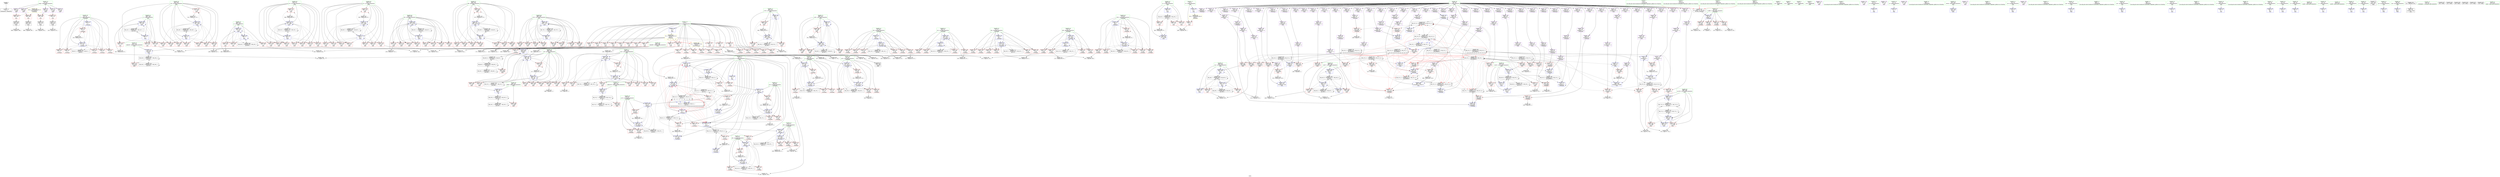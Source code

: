 digraph "SVFG" {
	label="SVFG";

	Node0x55ba43a54be0 [shape=record,color=grey,label="{NodeID: 0\nNullPtr}"];
	Node0x55ba43a54be0 -> Node0x55ba43ac1b40[style=solid];
	Node0x55ba43ae7de0 [shape=record,color=grey,label="{NodeID: 609\n451 = cmp(450, 452, )\n}"];
	Node0x55ba43acbc70 [shape=record,color=blue,label="{NodeID: 443\n79\<--5\ni100\<--\n_Z5mergex\n}"];
	Node0x55ba43acbc70 -> Node0x55ba43acdde0[style=dashed];
	Node0x55ba43acbc70 -> Node0x55ba43acdeb0[style=dashed];
	Node0x55ba43acbc70 -> Node0x55ba43acdf80[style=dashed];
	Node0x55ba43acbc70 -> Node0x55ba43ace050[style=dashed];
	Node0x55ba43acbc70 -> Node0x55ba43ace120[style=dashed];
	Node0x55ba43acbc70 -> Node0x55ba43ace1f0[style=dashed];
	Node0x55ba43acbc70 -> Node0x55ba43acc3c0[style=dashed];
	Node0x55ba43acbc70 -> Node0x55ba43b0d830[style=dashed];
	Node0x55ba43aceef0 [shape=record,color=red,label="{NodeID: 277\n406\<--356\n\<--rr\nmain\n}"];
	Node0x55ba43aceef0 -> Node0x55ba43ae6d60[style=solid];
	Node0x55ba43a8a550 [shape=record,color=purple,label="{NodeID: 111\n268\<--45\narrayidx89\<--a\n_Z5mergex\n}"];
	Node0x55ba43ae2b60 [shape=record,color=grey,label="{NodeID: 554\n757 = Binary(756, 97, )\n}"];
	Node0x55ba43ae2b60 -> Node0x55ba43ade570[style=solid];
	Node0x55ba43ac8cf0 [shape=record,color=red,label="{NodeID: 388\n708\<--707\n\<--arrayidx147\nmain\n}"];
	Node0x55ba43ac8cf0 -> Node0x55ba43ae7060[style=solid];
	Node0x55ba43ac43e0 [shape=record,color=red,label="{NodeID: 222\n149\<--61\n\<--i\n_Z5mergex\n}"];
	Node0x55ba43ac43e0 -> Node0x55ba43ae23e0[style=solid];
	Node0x55ba43a57790 [shape=record,color=green,label="{NodeID: 56\n362\<--363\ni16\<--i16_field_insensitive\nmain\n}"];
	Node0x55ba43a57790 -> Node0x55ba43acf640[style=solid];
	Node0x55ba43a57790 -> Node0x55ba43acf710[style=solid];
	Node0x55ba43a57790 -> Node0x55ba43acf7e0[style=solid];
	Node0x55ba43a57790 -> Node0x55ba43acf8b0[style=solid];
	Node0x55ba43a57790 -> Node0x55ba43acf980[style=solid];
	Node0x55ba43a57790 -> Node0x55ba43acfa50[style=solid];
	Node0x55ba43a57790 -> Node0x55ba43acfb20[style=solid];
	Node0x55ba43a57790 -> Node0x55ba43acfbf0[style=solid];
	Node0x55ba43a57790 -> Node0x55ba43adc600[style=solid];
	Node0x55ba43a57790 -> Node0x55ba43adcd10[style=solid];
	Node0x55ba43ade640 [shape=record,color=blue,label="{NodeID: 499\n394\<--5\ni178\<--\nmain\n}"];
	Node0x55ba43ade640 -> Node0x55ba43ad3400[style=dashed];
	Node0x55ba43ade640 -> Node0x55ba43ad34d0[style=dashed];
	Node0x55ba43ade640 -> Node0x55ba43ad35a0[style=dashed];
	Node0x55ba43ade640 -> Node0x55ba43ade8b0[style=dashed];
	Node0x55ba43ade640 -> Node0x55ba43b1e630[style=dashed];
	Node0x55ba43ad1c70 [shape=record,color=red,label="{NodeID: 333\n648\<--380\n\<--cur97\nmain\n}"];
	Node0x55ba43ad1c70 -> Node0x55ba43ae44e0[style=solid];
	Node0x55ba43ac7560 [shape=record,color=purple,label="{NodeID: 167\n736\<--45\narrayidx161\<--a\nmain\n}"];
	Node0x55ba43a89ee0 [shape=record,color=green,label="{NodeID: 1\n5\<--1\n\<--dummyObj\nCan only get source location for instruction, argument, global var or function.|{<s0>6}}"];
	Node0x55ba43a89ee0:s0 -> Node0x55ba43b830b0[style=solid,color=red];
	Node0x55ba43ae7f60 [shape=record,color=grey,label="{NodeID: 610\n458 = cmp(456, 457, )\n}"];
	Node0x55ba43acbd40 [shape=record,color=blue,label="{NodeID: 444\n13\<--294\nw\<--sub104\n_Z5mergex\n}"];
	Node0x55ba43acbd40 -> Node0x55ba43b0b030[style=dashed];
	Node0x55ba43acefc0 [shape=record,color=red,label="{NodeID: 278\n410\<--356\n\<--rr\nmain\n}"];
	Node0x55ba43a8a620 [shape=record,color=purple,label="{NodeID: 112\n270\<--45\narrayidx90\<--a\n_Z5mergex\n}"];
	Node0x55ba43a8a620 -> Node0x55ba43acba00[style=solid];
	Node0x55ba43ae2ce0 [shape=record,color=grey,label="{NodeID: 555\n678 = Binary(677, 97, )\n}"];
	Node0x55ba43ae2ce0 -> Node0x55ba43addd50[style=solid];
	Node0x55ba43ac8dc0 [shape=record,color=red,label="{NodeID: 389\n715\<--714\n\<--arrayidx151\nmain\n}"];
	Node0x55ba43ac8dc0 -> Node0x55ba43ae6a60[style=solid];
	Node0x55ba43ac44b0 [shape=record,color=red,label="{NodeID: 223\n103\<--63\n\<--j\n_Z5mergex\n}"];
	Node0x55ba43ac44b0 -> Node0x55ba43ae7360[style=solid];
	Node0x55ba43a57860 [shape=record,color=green,label="{NodeID: 57\n364\<--365\ncur\<--cur_field_insensitive\nmain\n}"];
	Node0x55ba43a57860 -> Node0x55ba43acfcc0[style=solid];
	Node0x55ba43a57860 -> Node0x55ba43acfd90[style=solid];
	Node0x55ba43a57860 -> Node0x55ba43adc690[style=solid];
	Node0x55ba43a57860 -> Node0x55ba43adc900[style=solid];
	Node0x55ba43a57860 -> Node0x55ba43adcb70[style=solid];
	Node0x55ba43ade710 [shape=record,color=blue,label="{NodeID: 500\n396\<--5\nj182\<--\nmain\n}"];
	Node0x55ba43ade710 -> Node0x55ba43ad3670[style=dashed];
	Node0x55ba43ade710 -> Node0x55ba43ad3740[style=dashed];
	Node0x55ba43ade710 -> Node0x55ba43ad3810[style=dashed];
	Node0x55ba43ade710 -> Node0x55ba43ad38e0[style=dashed];
	Node0x55ba43ade710 -> Node0x55ba43ade710[style=dashed];
	Node0x55ba43ade710 -> Node0x55ba43ade7e0[style=dashed];
	Node0x55ba43ade710 -> Node0x55ba43b1eb30[style=dashed];
	Node0x55ba43ad1d40 [shape=record,color=red,label="{NodeID: 334\n661\<--382\n\<--index98\nmain\n}"];
	Node0x55ba43ac7630 [shape=record,color=purple,label="{NodeID: 168\n738\<--45\narrayidx162\<--a\nmain\n}"];
	Node0x55ba43ac7630 -> Node0x55ba43ade230[style=solid];
	Node0x55ba43a89540 [shape=record,color=green,label="{NodeID: 2\n47\<--1\n.str\<--dummyObj\nGlob }"];
	Node0x55ba43ae80e0 [shape=record,color=grey,label="{NodeID: 611\n630 = cmp(624, 629, )\n}"];
	Node0x55ba43acbe10 [shape=record,color=blue,label="{NodeID: 445\n81\<--297\nj105\<--sub106\n_Z5mergex\n}"];
	Node0x55ba43acbe10 -> Node0x55ba43ace2c0[style=dashed];
	Node0x55ba43acbe10 -> Node0x55ba43ace390[style=dashed];
	Node0x55ba43acbe10 -> Node0x55ba43ace460[style=dashed];
	Node0x55ba43acbe10 -> Node0x55ba43ace530[style=dashed];
	Node0x55ba43acbe10 -> Node0x55ba43acbe10[style=dashed];
	Node0x55ba43acbe10 -> Node0x55ba43acc080[style=dashed];
	Node0x55ba43acbe10 -> Node0x55ba43b0dd30[style=dashed];
	Node0x55ba43acf090 [shape=record,color=red,label="{NodeID: 279\n804\<--356\n\<--rr\nmain\n}"];
	Node0x55ba43acf090 -> Node0x55ba43ae3a60[style=solid];
	Node0x55ba43a8a6f0 [shape=record,color=purple,label="{NodeID: 113\n304\<--45\narrayidx110\<--a\n_Z5mergex\n}"];
	Node0x55ba43ae2e60 [shape=record,color=grey,label="{NodeID: 556\n121 = Binary(120, 122, )\n}"];
	Node0x55ba43ae2e60 -> Node0x55ba43aca680[style=solid];
	Node0x55ba43ac8e90 [shape=record,color=red,label="{NodeID: 390\n724\<--723\n\<--arrayidx155\nmain\n}"];
	Node0x55ba43ac8e90 -> Node0x55ba43ade160[style=solid];
	Node0x55ba43ac4580 [shape=record,color=red,label="{NodeID: 224\n108\<--63\n\<--j\n_Z5mergex\n}"];
	Node0x55ba43a57930 [shape=record,color=green,label="{NodeID: 58\n366\<--367\nindex\<--index_field_insensitive\nmain\n}"];
	Node0x55ba43a57930 -> Node0x55ba43acfe60[style=solid];
	Node0x55ba43a57930 -> Node0x55ba43adc830[style=solid];
	Node0x55ba43ade7e0 [shape=record,color=blue,label="{NodeID: 501\n396\<--795\nj182\<--inc193\nmain\n}"];
	Node0x55ba43ade7e0 -> Node0x55ba43ad3670[style=dashed];
	Node0x55ba43ade7e0 -> Node0x55ba43ad3740[style=dashed];
	Node0x55ba43ade7e0 -> Node0x55ba43ad3810[style=dashed];
	Node0x55ba43ade7e0 -> Node0x55ba43ad38e0[style=dashed];
	Node0x55ba43ade7e0 -> Node0x55ba43ade710[style=dashed];
	Node0x55ba43ade7e0 -> Node0x55ba43ade7e0[style=dashed];
	Node0x55ba43ade7e0 -> Node0x55ba43b1eb30[style=dashed];
	Node0x55ba43ad1e10 [shape=record,color=red,label="{NodeID: 335\n620\<--384\n\<--j99\nmain\n}"];
	Node0x55ba43ad1e10 -> Node0x55ba43ae86e0[style=solid];
	Node0x55ba43ac7700 [shape=record,color=purple,label="{NodeID: 169\n741\<--45\narrayidx163\<--a\nmain\n}"];
	Node0x55ba43a89200 [shape=record,color=green,label="{NodeID: 3\n49\<--1\n.str.1\<--dummyObj\nGlob }"];
	Node0x55ba43ae8260 [shape=record,color=grey,label="{NodeID: 612\n161 = cmp(159, 160, )\n}"];
	Node0x55ba43acbee0 [shape=record,color=blue,label="{NodeID: 446\n13\<--316\nw\<--dec116\n_Z5mergex\n}"];
	Node0x55ba43acbee0 -> Node0x55ba43b0b030[style=dashed];
	Node0x55ba43acf160 [shape=record,color=red,label="{NodeID: 280\n422\<--358\n\<--i\nmain\n}"];
	Node0x55ba43acf160 -> Node0x55ba43ae6760[style=solid];
	Node0x55ba43a8a7c0 [shape=record,color=purple,label="{NodeID: 114\n306\<--45\narrayidx111\<--a\n_Z5mergex\n}"];
	Node0x55ba43a8a7c0 -> Node0x55ba43aced50[style=solid];
	Node0x55ba43b03020 [shape=record,color=black,label="{NodeID: 723\nMR_32V_11 = PHI(MR_32V_12, MR_32V_2, )\npts\{460000 \}\n|{|<s1>7|<s2>7|<s3>7|<s4>7|<s5>7|<s6>7|<s7>7|<s8>7|<s9>7}}"];
	Node0x55ba43b03020 -> Node0x55ba43b0ce30[style=dashed];
	Node0x55ba43b03020:s1 -> Node0x55ba43acea10[style=dashed,color=red];
	Node0x55ba43b03020:s2 -> Node0x55ba43aceae0[style=dashed,color=red];
	Node0x55ba43b03020:s3 -> Node0x55ba43acaf70[style=dashed,color=red];
	Node0x55ba43b03020:s4 -> Node0x55ba43b09230[style=dashed,color=red];
	Node0x55ba43b03020:s5 -> Node0x55ba43b0ab30[style=dashed,color=red];
	Node0x55ba43b03020:s6 -> Node0x55ba43b0ba30[style=dashed,color=red];
	Node0x55ba43b03020:s7 -> Node0x55ba43b0e730[style=dashed,color=red];
	Node0x55ba43b03020:s8 -> Node0x55ba43b1ff30[style=dashed,color=red];
	Node0x55ba43b03020:s9 -> Node0x55ba43b26450[style=dashed,color=red];
	Node0x55ba43ae2fe0 [shape=record,color=grey,label="{NodeID: 557\n209 = Binary(208, 97, )\n}"];
	Node0x55ba43ae2fe0 -> Node0x55ba43acb2b0[style=solid];
	Node0x55ba43ac8f60 [shape=record,color=red,label="{NodeID: 391\n732\<--731\n\<--arrayidx158\nmain\n}"];
	Node0x55ba43ac8f60 -> Node0x55ba43ae56e0[style=solid];
	Node0x55ba43ac4650 [shape=record,color=red,label="{NodeID: 225\n115\<--63\n\<--j\n_Z5mergex\n}"];
	Node0x55ba43a57a00 [shape=record,color=green,label="{NodeID: 59\n368\<--369\nj20\<--j20_field_insensitive\nmain\n}"];
	Node0x55ba43a57a00 -> Node0x55ba43acff30[style=solid];
	Node0x55ba43a57a00 -> Node0x55ba43ad0000[style=solid];
	Node0x55ba43a57a00 -> Node0x55ba43ad00d0[style=solid];
	Node0x55ba43a57a00 -> Node0x55ba43ad01a0[style=solid];
	Node0x55ba43a57a00 -> Node0x55ba43ad0270[style=solid];
	Node0x55ba43a57a00 -> Node0x55ba43ad0340[style=solid];
	Node0x55ba43a57a00 -> Node0x55ba43ad0410[style=solid];
	Node0x55ba43a57a00 -> Node0x55ba43ad04e0[style=solid];
	Node0x55ba43a57a00 -> Node0x55ba43adc760[style=solid];
	Node0x55ba43a57a00 -> Node0x55ba43adcc40[style=solid];
	Node0x55ba43ade8b0 [shape=record,color=blue,label="{NodeID: 502\n394\<--800\ni178\<--inc196\nmain\n}"];
	Node0x55ba43ade8b0 -> Node0x55ba43ad3400[style=dashed];
	Node0x55ba43ade8b0 -> Node0x55ba43ad34d0[style=dashed];
	Node0x55ba43ade8b0 -> Node0x55ba43ad35a0[style=dashed];
	Node0x55ba43ade8b0 -> Node0x55ba43ade8b0[style=dashed];
	Node0x55ba43ade8b0 -> Node0x55ba43b1e630[style=dashed];
	Node0x55ba43ad1ee0 [shape=record,color=red,label="{NodeID: 336\n625\<--384\n\<--j99\nmain\n}"];
	Node0x55ba43ac77d0 [shape=record,color=purple,label="{NodeID: 170\n743\<--45\narrayidx164\<--a\nmain\n}"];
	Node0x55ba43ac77d0 -> Node0x55ba43ac9030[style=solid];
	Node0x55ba43ac77d0 -> Node0x55ba43ade300[style=solid];
	Node0x55ba43a89290 [shape=record,color=green,label="{NodeID: 4\n51\<--1\n.str.2\<--dummyObj\nGlob }"];
	Node0x55ba43ae83e0 [shape=record,color=grey,label="{NodeID: 613\n87 = cmp(86, 5, )\n}"];
	Node0x55ba43acbfb0 [shape=record,color=blue,label="{NodeID: 447\n320\<--314\narrayidx118\<--\n_Z5mergex\n}"];
	Node0x55ba43acbfb0 -> Node0x55ba43b0ba30[style=dashed];
	Node0x55ba43acf230 [shape=record,color=red,label="{NodeID: 281\n432\<--358\n\<--i\nmain\n}"];
	Node0x55ba43ac4ba0 [shape=record,color=purple,label="{NodeID: 115\n311\<--45\narrayidx114\<--a\n_Z5mergex\n}"];
	Node0x55ba43ae3160 [shape=record,color=grey,label="{NodeID: 558\n588 = Binary(587, 220, )\n}"];
	Node0x55ba43ae3160 -> Node0x55ba43add2c0[style=solid];
	Node0x55ba43ac9030 [shape=record,color=red,label="{NodeID: 392\n744\<--743\n\<--arrayidx164\nmain\n}"];
	Node0x55ba43ac9030 -> Node0x55ba43ae2260[style=solid];
	Node0x55ba43ac4720 [shape=record,color=red,label="{NodeID: 226\n128\<--63\n\<--j\n_Z5mergex\n}"];
	Node0x55ba43ac4720 -> Node0x55ba43ae17e0[style=solid];
	Node0x55ba43a57ad0 [shape=record,color=green,label="{NodeID: 60\n370\<--371\ni51\<--i51_field_insensitive\nmain\n}"];
	Node0x55ba43a57ad0 -> Node0x55ba43ad05b0[style=solid];
	Node0x55ba43a57ad0 -> Node0x55ba43ad0680[style=solid];
	Node0x55ba43a57ad0 -> Node0x55ba43ad0750[style=solid];
	Node0x55ba43a57ad0 -> Node0x55ba43ad0820[style=solid];
	Node0x55ba43a57ad0 -> Node0x55ba43ad08f0[style=solid];
	Node0x55ba43a57ad0 -> Node0x55ba43ad09c0[style=solid];
	Node0x55ba43a57ad0 -> Node0x55ba43ad0a90[style=solid];
	Node0x55ba43a57ad0 -> Node0x55ba43ad0b60[style=solid];
	Node0x55ba43a57ad0 -> Node0x55ba43adcde0[style=solid];
	Node0x55ba43a57ad0 -> Node0x55ba43add530[style=solid];
	Node0x55ba43ade980 [shape=record,color=blue,label="{NodeID: 503\n356\<--805\nrr\<--inc199\nmain\n}"];
	Node0x55ba43ade980 -> Node0x55ba43b18730[style=dashed];
	Node0x55ba43ad1fb0 [shape=record,color=red,label="{NodeID: 337\n632\<--384\n\<--j99\nmain\n}"];
	Node0x55ba43ac78a0 [shape=record,color=purple,label="{NodeID: 171\n778\<--45\narrayidx186\<--a\nmain\n}"];
	Node0x55ba43ac1120 [shape=record,color=green,label="{NodeID: 5\n53\<--1\n.str.3\<--dummyObj\nGlob }"];
	Node0x55ba43ae8560 [shape=record,color=grey,label="{NodeID: 614\n168 = cmp(166, 167, )\n}"];
	Node0x55ba43acc080 [shape=record,color=blue,label="{NodeID: 448\n81\<--325\nj105\<--dec121\n_Z5mergex\n}"];
	Node0x55ba43acc080 -> Node0x55ba43ace2c0[style=dashed];
	Node0x55ba43acc080 -> Node0x55ba43ace390[style=dashed];
	Node0x55ba43acc080 -> Node0x55ba43ace460[style=dashed];
	Node0x55ba43acc080 -> Node0x55ba43ace530[style=dashed];
	Node0x55ba43acc080 -> Node0x55ba43acbe10[style=dashed];
	Node0x55ba43acc080 -> Node0x55ba43acc080[style=dashed];
	Node0x55ba43acc080 -> Node0x55ba43b0dd30[style=dashed];
	Node0x55ba43acf300 [shape=record,color=red,label="{NodeID: 282\n444\<--358\n\<--i\nmain\n}"];
	Node0x55ba43acf300 -> Node0x55ba43ae38e0[style=solid];
	Node0x55ba43ac4c30 [shape=record,color=purple,label="{NodeID: 116\n313\<--45\narrayidx115\<--a\n_Z5mergex\n}"];
	Node0x55ba43ac4c30 -> Node0x55ba43acee20[style=solid];
	Node0x55ba43ae32e0 [shape=record,color=grey,label="{NodeID: 559\n800 = Binary(799, 97, )\n}"];
	Node0x55ba43ae32e0 -> Node0x55ba43ade8b0[style=solid];
	Node0x55ba43ac9100 [shape=record,color=red,label="{NodeID: 393\n781\<--780\n\<--arrayidx187\nmain\n}"];
	Node0x55ba43ac47f0 [shape=record,color=red,label="{NodeID: 227\n135\<--65\n\<--j14\n_Z5mergex\n}"];
	Node0x55ba43ac47f0 -> Node0x55ba43ae6160[style=solid];
	Node0x55ba43a57ba0 [shape=record,color=green,label="{NodeID: 61\n372\<--373\ncur55\<--cur55_field_insensitive\nmain\n}"];
	Node0x55ba43a57ba0 -> Node0x55ba43ad0c30[style=solid];
	Node0x55ba43a57ba0 -> Node0x55ba43ad0d00[style=solid];
	Node0x55ba43a57ba0 -> Node0x55ba43adceb0[style=solid];
	Node0x55ba43a57ba0 -> Node0x55ba43add120[style=solid];
	Node0x55ba43a57ba0 -> Node0x55ba43add390[style=solid];
	Node0x55ba43ad2080 [shape=record,color=red,label="{NodeID: 338\n639\<--384\n\<--j99\nmain\n}"];
	Node0x55ba43ad2080 -> Node0x55ba43add870[style=solid];
	Node0x55ba43ac7970 [shape=record,color=purple,label="{NodeID: 172\n780\<--45\narrayidx187\<--a\nmain\n}"];
	Node0x55ba43ac7970 -> Node0x55ba43ac9100[style=solid];
	Node0x55ba43ac11b0 [shape=record,color=green,label="{NodeID: 6\n97\<--1\n\<--dummyObj\nCan only get source location for instruction, argument, global var or function.|{<s0>7}}"];
	Node0x55ba43ac11b0:s0 -> Node0x55ba43b830b0[style=solid,color=red];
	Node0x55ba43b38a50 [shape=record,color=black,label="{NodeID: 781\nMR_32V_3 = PHI(MR_32V_4, MR_32V_2, )\npts\{460000 \}\n|{|<s7>6|<s8>6|<s9>6|<s10>6|<s11>6|<s12>6|<s13>6|<s14>6|<s15>6}}"];
	Node0x55ba43b38a50 -> Node0x55ba43ad3a80[style=dashed];
	Node0x55ba43b38a50 -> Node0x55ba43ad3b50[style=dashed];
	Node0x55ba43b38a50 -> Node0x55ba43ad3c20[style=dashed];
	Node0x55ba43b38a50 -> Node0x55ba43ad3cf0[style=dashed];
	Node0x55ba43b38a50 -> Node0x55ba43adc9d0[style=dashed];
	Node0x55ba43b38a50 -> Node0x55ba43b38a50[style=dashed];
	Node0x55ba43b38a50 -> Node0x55ba43b44d50[style=dashed];
	Node0x55ba43b38a50:s7 -> Node0x55ba43acea10[style=dashed,color=red];
	Node0x55ba43b38a50:s8 -> Node0x55ba43aceae0[style=dashed,color=red];
	Node0x55ba43b38a50:s9 -> Node0x55ba43acaf70[style=dashed,color=red];
	Node0x55ba43b38a50:s10 -> Node0x55ba43b09230[style=dashed,color=red];
	Node0x55ba43b38a50:s11 -> Node0x55ba43b0ab30[style=dashed,color=red];
	Node0x55ba43b38a50:s12 -> Node0x55ba43b0ba30[style=dashed,color=red];
	Node0x55ba43b38a50:s13 -> Node0x55ba43b0e730[style=dashed,color=red];
	Node0x55ba43b38a50:s14 -> Node0x55ba43b1ff30[style=dashed,color=red];
	Node0x55ba43b38a50:s15 -> Node0x55ba43b26450[style=dashed,color=red];
	Node0x55ba43ae86e0 [shape=record,color=grey,label="{NodeID: 615\n622 = cmp(620, 621, )\n}"];
	Node0x55ba43acc150 [shape=record,color=blue,label="{NodeID: 449\n83\<--328\nj123\<--\n_Z5mergex\n}"];
	Node0x55ba43acc150 -> Node0x55ba43ace600[style=dashed];
	Node0x55ba43acc150 -> Node0x55ba43ace6d0[style=dashed];
	Node0x55ba43acc150 -> Node0x55ba43ace7a0[style=dashed];
	Node0x55ba43acc150 -> Node0x55ba43acc150[style=dashed];
	Node0x55ba43acc150 -> Node0x55ba43acc2f0[style=dashed];
	Node0x55ba43acc150 -> Node0x55ba43b0e230[style=dashed];
	Node0x55ba43acf3d0 [shape=record,color=red,label="{NodeID: 283\n428\<--360\n\<--j\nmain\n}"];
	Node0x55ba43acf3d0 -> Node0x55ba43ae7660[style=solid];
	Node0x55ba43ac4cc0 [shape=record,color=purple,label="{NodeID: 117\n318\<--45\narrayidx117\<--a\n_Z5mergex\n}"];
	Node0x55ba43ae3460 [shape=record,color=grey,label="{NodeID: 560\n440 = Binary(439, 97, )\n}"];
	Node0x55ba43ae3460 -> Node0x55ba43acc7d0[style=solid];
	Node0x55ba43ac91d0 [shape=record,color=blue,label="{NodeID: 394\n4\<--5\nT\<--\nGlob }"];
	Node0x55ba43ac91d0 -> Node0x55ba43b45250[style=dashed];
	Node0x55ba43ac48c0 [shape=record,color=red,label="{NodeID: 228\n140\<--65\n\<--j14\n_Z5mergex\n}"];
	Node0x55ba43a57c70 [shape=record,color=green,label="{NodeID: 62\n374\<--375\nindex56\<--index56_field_insensitive\nmain\n}"];
	Node0x55ba43a57c70 -> Node0x55ba43ad0dd0[style=solid];
	Node0x55ba43a57c70 -> Node0x55ba43add050[style=solid];
	Node0x55ba43ad2150 [shape=record,color=red,label="{NodeID: 339\n641\<--384\n\<--j99\nmain\n}"];
	Node0x55ba43ac7a40 [shape=record,color=purple,label="{NodeID: 173\n400\<--47\n\<--.str\nmain\n}"];
	Node0x55ba43a89360 [shape=record,color=green,label="{NodeID: 7\n122\<--1\n\<--dummyObj\nCan only get source location for instruction, argument, global var or function.}"];
	Node0x55ba43ae8860 [shape=record,color=grey,label="{NodeID: 616\n481 = cmp(480, 5, )\n}"];
	Node0x55ba43acc220 [shape=record,color=blue,label="{NodeID: 450\n337\<--5\narrayidx128\<--\n_Z5mergex\n}"];
	Node0x55ba43acc220 -> Node0x55ba43acc220[style=dashed];
	Node0x55ba43acc220 -> Node0x55ba43b0ba30[style=dashed];
	Node0x55ba43acc220 -> Node0x55ba43b0e730[style=dashed];
	Node0x55ba43acf4a0 [shape=record,color=red,label="{NodeID: 284\n434\<--360\n\<--j\nmain\n}"];
	Node0x55ba43ac4d90 [shape=record,color=purple,label="{NodeID: 118\n320\<--45\narrayidx118\<--a\n_Z5mergex\n}"];
	Node0x55ba43ac4d90 -> Node0x55ba43acbfb0[style=solid];
	Node0x55ba43ae35e0 [shape=record,color=grey,label="{NodeID: 561\n214 = Binary(213, 97, )\n}"];
	Node0x55ba43ae35e0 -> Node0x55ba43acb380[style=solid];
	Node0x55ba43ac92a0 [shape=record,color=blue,label="{NodeID: 395\n7\<--5\nm\<--\nGlob }"];
	Node0x55ba43ac92a0 -> Node0x55ba43b45d70[style=dashed];
	Node0x55ba43ac4990 [shape=record,color=red,label="{NodeID: 229\n144\<--65\n\<--j14\n_Z5mergex\n}"];
	Node0x55ba43ac4990 -> Node0x55ba43ae1c60[style=solid];
	Node0x55ba43a57d40 [shape=record,color=green,label="{NodeID: 63\n376\<--377\nj57\<--j57_field_insensitive\nmain\n}"];
	Node0x55ba43a57d40 -> Node0x55ba43ad0ea0[style=solid];
	Node0x55ba43a57d40 -> Node0x55ba43ad0f70[style=solid];
	Node0x55ba43a57d40 -> Node0x55ba43ad1040[style=solid];
	Node0x55ba43a57d40 -> Node0x55ba43ad1110[style=solid];
	Node0x55ba43a57d40 -> Node0x55ba43ad11e0[style=solid];
	Node0x55ba43a57d40 -> Node0x55ba43ad12b0[style=solid];
	Node0x55ba43a57d40 -> Node0x55ba43ad1380[style=solid];
	Node0x55ba43a57d40 -> Node0x55ba43ad1450[style=solid];
	Node0x55ba43a57d40 -> Node0x55ba43adcf80[style=solid];
	Node0x55ba43a57d40 -> Node0x55ba43add460[style=solid];
	Node0x55ba43ad2220 [shape=record,color=red,label="{NodeID: 340\n649\<--384\n\<--j99\nmain\n}"];
	Node0x55ba43ac7b10 [shape=record,color=purple,label="{NodeID: 174\n415\<--47\n\<--.str\nmain\n}"];
	Node0x55ba43a893f0 [shape=record,color=green,label="{NodeID: 8\n220\<--1\n\<--dummyObj\nCan only get source location for instruction, argument, global var or function.|{<s0>8}}"];
	Node0x55ba43a893f0:s0 -> Node0x55ba43b830b0[style=solid,color=red];
	Node0x55ba43ae89e0 [shape=record,color=grey,label="{NodeID: 617\n155 = cmp(154, 97, )\n}"];
	Node0x55ba43acc2f0 [shape=record,color=blue,label="{NodeID: 451\n83\<--341\nj123\<--dec130\n_Z5mergex\n}"];
	Node0x55ba43acc2f0 -> Node0x55ba43ace600[style=dashed];
	Node0x55ba43acc2f0 -> Node0x55ba43ace6d0[style=dashed];
	Node0x55ba43acc2f0 -> Node0x55ba43ace7a0[style=dashed];
	Node0x55ba43acc2f0 -> Node0x55ba43acc150[style=dashed];
	Node0x55ba43acc2f0 -> Node0x55ba43acc2f0[style=dashed];
	Node0x55ba43acc2f0 -> Node0x55ba43b0e230[style=dashed];
	Node0x55ba43acf570 [shape=record,color=red,label="{NodeID: 285\n439\<--360\n\<--j\nmain\n}"];
	Node0x55ba43acf570 -> Node0x55ba43ae3460[style=solid];
	Node0x55ba43ac4e60 [shape=record,color=purple,label="{NodeID: 119\n335\<--45\narrayidx127\<--a\n_Z5mergex\n}"];
	Node0x55ba43ae3760 [shape=record,color=grey,label="{NodeID: 562\n795 = Binary(794, 97, )\n}"];
	Node0x55ba43ae3760 -> Node0x55ba43ade7e0[style=solid];
	Node0x55ba43ac9370 [shape=record,color=blue,label="{NodeID: 396\n9\<--5\nn\<--\nGlob }"];
	Node0x55ba43ac4a60 [shape=record,color=red,label="{NodeID: 230\n159\<--67\n\<--i28\n_Z5mergex\n}"];
	Node0x55ba43ac4a60 -> Node0x55ba43ae8260[style=solid];
	Node0x55ba43a57e10 [shape=record,color=green,label="{NodeID: 64\n378\<--379\ni93\<--i93_field_insensitive\nmain\n}"];
	Node0x55ba43a57e10 -> Node0x55ba43ad1520[style=solid];
	Node0x55ba43a57e10 -> Node0x55ba43ad15f0[style=solid];
	Node0x55ba43a57e10 -> Node0x55ba43ad16c0[style=solid];
	Node0x55ba43a57e10 -> Node0x55ba43ad1790[style=solid];
	Node0x55ba43a57e10 -> Node0x55ba43ad1860[style=solid];
	Node0x55ba43a57e10 -> Node0x55ba43ad1930[style=solid];
	Node0x55ba43a57e10 -> Node0x55ba43ad1a00[style=solid];
	Node0x55ba43a57e10 -> Node0x55ba43ad1ad0[style=solid];
	Node0x55ba43a57e10 -> Node0x55ba43add600[style=solid];
	Node0x55ba43a57e10 -> Node0x55ba43addd50[style=solid];
	Node0x55ba43ad22f0 [shape=record,color=red,label="{NodeID: 341\n656\<--384\n\<--j99\nmain\n}"];
	Node0x55ba43ac7be0 [shape=record,color=purple,label="{NodeID: 175\n436\<--47\n\<--.str\nmain\n}"];
	Node0x55ba43a560b0 [shape=record,color=green,label="{NodeID: 9\n285\<--1\n\<--dummyObj\nCan only get source location for instruction, argument, global var or function.|{<s0>9}}"];
	Node0x55ba43a560b0:s0 -> Node0x55ba43b830b0[style=solid,color=red];
	Node0x55ba43ae8b60 [shape=record,color=grey,label="{NodeID: 618\n615 = cmp(613, 614, )\n}"];
	Node0x55ba43acc3c0 [shape=record,color=blue,label="{NodeID: 452\n79\<--346\ni100\<--inc133\n_Z5mergex\n}"];
	Node0x55ba43acc3c0 -> Node0x55ba43acdde0[style=dashed];
	Node0x55ba43acc3c0 -> Node0x55ba43acdeb0[style=dashed];
	Node0x55ba43acc3c0 -> Node0x55ba43acdf80[style=dashed];
	Node0x55ba43acc3c0 -> Node0x55ba43ace050[style=dashed];
	Node0x55ba43acc3c0 -> Node0x55ba43ace120[style=dashed];
	Node0x55ba43acc3c0 -> Node0x55ba43ace1f0[style=dashed];
	Node0x55ba43acc3c0 -> Node0x55ba43acc3c0[style=dashed];
	Node0x55ba43acc3c0 -> Node0x55ba43b0d830[style=dashed];
	Node0x55ba43acf640 [shape=record,color=red,label="{NodeID: 286\n456\<--362\n\<--i16\nmain\n}"];
	Node0x55ba43acf640 -> Node0x55ba43ae7f60[style=solid];
	Node0x55ba43ac4f30 [shape=record,color=purple,label="{NodeID: 120\n337\<--45\narrayidx128\<--a\n_Z5mergex\n}"];
	Node0x55ba43ac4f30 -> Node0x55ba43acc220[style=solid];
	Node0x55ba43ae38e0 [shape=record,color=grey,label="{NodeID: 563\n445 = Binary(444, 97, )\n}"];
	Node0x55ba43ae38e0 -> Node0x55ba43acc8a0[style=solid];
	Node0x55ba43ac9440 [shape=record,color=blue,label="{NodeID: 397\n11\<--5\nq\<--\nGlob }"];
	Node0x55ba43acc9d0 [shape=record,color=red,label="{NodeID: 231\n170\<--67\n\<--i28\n_Z5mergex\n}"];
	Node0x55ba43a57ee0 [shape=record,color=green,label="{NodeID: 65\n380\<--381\ncur97\<--cur97_field_insensitive\nmain\n}"];
	Node0x55ba43a57ee0 -> Node0x55ba43ad1ba0[style=solid];
	Node0x55ba43a57ee0 -> Node0x55ba43ad1c70[style=solid];
	Node0x55ba43a57ee0 -> Node0x55ba43add6d0[style=solid];
	Node0x55ba43a57ee0 -> Node0x55ba43add940[style=solid];
	Node0x55ba43a57ee0 -> Node0x55ba43addbb0[style=solid];
	Node0x55ba43ad23c0 [shape=record,color=red,label="{NodeID: 342\n672\<--384\n\<--j99\nmain\n}"];
	Node0x55ba43ad23c0 -> Node0x55ba43ae29e0[style=solid];
	Node0x55ba43ac7cb0 [shape=record,color=purple,label="{NodeID: 176\n411\<--49\n\<--.str.1\nmain\n}"];
	Node0x55ba43a56140 [shape=record,color=green,label="{NodeID: 10\n399\<--1\n\<--dummyObj\nCan only get source location for instruction, argument, global var or function.}"];
	Node0x55ba43ae8ce0 [shape=record,color=grey,label="{NodeID: 619\n474 = cmp(468, 473, )\n}"];
	Node0x55ba43acc490 [shape=record,color=blue,label="{NodeID: 453\n354\<--399\nretval\<--\nmain\n}"];
	Node0x55ba43acf710 [shape=record,color=red,label="{NodeID: 287\n469\<--362\n\<--i16\nmain\n}"];
	Node0x55ba43ac5000 [shape=record,color=purple,label="{NodeID: 121\n433\<--45\narrayidx\<--a\nmain\n}"];
	Node0x55ba43ae3a60 [shape=record,color=grey,label="{NodeID: 564\n805 = Binary(804, 97, )\n}"];
	Node0x55ba43ae3a60 -> Node0x55ba43ade980[style=solid];
	Node0x55ba43ac9540 [shape=record,color=blue,label="{NodeID: 398\n13\<--5\nw\<--\nGlob }"];
	Node0x55ba43ac9540 -> Node0x55ba43b18230[style=dashed];
	Node0x55ba43acca60 [shape=record,color=red,label="{NodeID: 232\n177\<--67\n\<--i28\n_Z5mergex\n}"];
	Node0x55ba43ac1460 [shape=record,color=green,label="{NodeID: 66\n382\<--383\nindex98\<--index98_field_insensitive\nmain\n}"];
	Node0x55ba43ac1460 -> Node0x55ba43ad1d40[style=solid];
	Node0x55ba43ac1460 -> Node0x55ba43add870[style=solid];
	Node0x55ba43ad2490 [shape=record,color=red,label="{NodeID: 343\n691\<--386\n\<--i135\nmain\n}"];
	Node0x55ba43ad2490 -> Node0x55ba43ae5b60[style=solid];
	Node0x55ba43ac7d80 [shape=record,color=purple,label="{NodeID: 177\n417\<--51\n\<--.str.2\nmain\n}"];
	Node0x55ba43a561d0 [shape=record,color=green,label="{NodeID: 11\n452\<--1\n\<--dummyObj\nCan only get source location for instruction, argument, global var or function.}"];
	Node0x55ba43acc560 [shape=record,color=blue,label="{NodeID: 454\n356\<--97\nrr\<--\nmain\n}"];
	Node0x55ba43acc560 -> Node0x55ba43b18730[style=dashed];
	Node0x55ba43acf7e0 [shape=record,color=red,label="{NodeID: 288\n476\<--362\n\<--i16\nmain\n}"];
	Node0x55ba43ac50d0 [shape=record,color=purple,label="{NodeID: 122\n435\<--45\narrayidx10\<--a\nmain\n}"];
	Node0x55ba43ae3be0 [shape=record,color=grey,label="{NodeID: 565\n462 = Binary(461, 97, )\n}"];
	Node0x55ba43ae3be0 -> Node0x55ba43adc760[style=solid];
	Node0x55ba43ac9640 [shape=record,color=blue,label="{NodeID: 399\n15\<--5\nmi\<--\nGlob }"];
	Node0x55ba43accb30 [shape=record,color=red,label="{NodeID: 233\n182\<--67\n\<--i28\n_Z5mergex\n}"];
	Node0x55ba43ac14f0 [shape=record,color=green,label="{NodeID: 67\n384\<--385\nj99\<--j99_field_insensitive\nmain\n}"];
	Node0x55ba43ac14f0 -> Node0x55ba43ad1e10[style=solid];
	Node0x55ba43ac14f0 -> Node0x55ba43ad1ee0[style=solid];
	Node0x55ba43ac14f0 -> Node0x55ba43ad1fb0[style=solid];
	Node0x55ba43ac14f0 -> Node0x55ba43ad2080[style=solid];
	Node0x55ba43ac14f0 -> Node0x55ba43ad2150[style=solid];
	Node0x55ba43ac14f0 -> Node0x55ba43ad2220[style=solid];
	Node0x55ba43ac14f0 -> Node0x55ba43ad22f0[style=solid];
	Node0x55ba43ac14f0 -> Node0x55ba43ad23c0[style=solid];
	Node0x55ba43ac14f0 -> Node0x55ba43add7a0[style=solid];
	Node0x55ba43ac14f0 -> Node0x55ba43addc80[style=solid];
	Node0x55ba43ad2560 [shape=record,color=red,label="{NodeID: 344\n706\<--386\n\<--i135\nmain\n}"];
	Node0x55ba43ac7e50 [shape=record,color=purple,label="{NodeID: 178\n791\<--53\n\<--.str.3\nmain\n}"];
	Node0x55ba43a5fcb0 [shape=record,color=green,label="{NodeID: 12\n531\<--1\n\<--dummyObj\nCan only get source location for instruction, argument, global var or function.}"];
	Node0x55ba43acc630 [shape=record,color=blue,label="{NodeID: 455\n358\<--5\ni\<--\nmain\n}"];
	Node0x55ba43acc630 -> Node0x55ba43acf160[style=dashed];
	Node0x55ba43acc630 -> Node0x55ba43acf230[style=dashed];
	Node0x55ba43acc630 -> Node0x55ba43acf300[style=dashed];
	Node0x55ba43acc630 -> Node0x55ba43acc8a0[style=dashed];
	Node0x55ba43acc630 -> Node0x55ba43b18c30[style=dashed];
	Node0x55ba43acf8b0 [shape=record,color=red,label="{NodeID: 289\n485\<--362\n\<--i16\nmain\n}"];
	Node0x55ba43ac51a0 [shape=record,color=purple,label="{NodeID: 123\n470\<--45\narrayidx24\<--a\nmain\n}"];
	Node0x55ba43ae3d60 [shape=record,color=grey,label="{NodeID: 566\n600 = Binary(599, 97, )\n}"];
	Node0x55ba43ae3d60 -> Node0x55ba43add530[style=solid];
	Node0x55ba43ac9740 [shape=record,color=blue,label="{NodeID: 400\n17\<--5\nma\<--\nGlob }"];
	Node0x55ba43accc00 [shape=record,color=red,label="{NodeID: 234\n202\<--67\n\<--i28\n_Z5mergex\n}"];
	Node0x55ba43ac1580 [shape=record,color=green,label="{NodeID: 68\n386\<--387\ni135\<--i135_field_insensitive\nmain\n}"];
	Node0x55ba43ac1580 -> Node0x55ba43ad2490[style=solid];
	Node0x55ba43ac1580 -> Node0x55ba43ad2560[style=solid];
	Node0x55ba43ac1580 -> Node0x55ba43ad2630[style=solid];
	Node0x55ba43ac1580 -> Node0x55ba43ad2700[style=solid];
	Node0x55ba43ac1580 -> Node0x55ba43ad27d0[style=solid];
	Node0x55ba43ac1580 -> Node0x55ba43ad28a0[style=solid];
	Node0x55ba43ac1580 -> Node0x55ba43ad2970[style=solid];
	Node0x55ba43ac1580 -> Node0x55ba43ad2a40[style=solid];
	Node0x55ba43ac1580 -> Node0x55ba43adde20[style=solid];
	Node0x55ba43ac1580 -> Node0x55ba43ade570[style=solid];
	Node0x55ba43ad2630 [shape=record,color=red,label="{NodeID: 345\n713\<--386\n\<--i135\nmain\n}"];
	Node0x55ba43ac7f20 [shape=record,color=red,label="{NodeID: 179\n407\<--4\n\<--T\nmain\n}"];
	Node0x55ba43ac7f20 -> Node0x55ba43ae6d60[style=solid];
	Node0x55ba43a5fd80 [shape=record,color=green,label="{NodeID: 13\n609\<--1\n\<--dummyObj\nCan only get source location for instruction, argument, global var or function.}"];
	Node0x55ba43acc700 [shape=record,color=blue,label="{NodeID: 456\n360\<--5\nj\<--\nmain\n}"];
	Node0x55ba43acc700 -> Node0x55ba43acf3d0[style=dashed];
	Node0x55ba43acc700 -> Node0x55ba43acf4a0[style=dashed];
	Node0x55ba43acc700 -> Node0x55ba43acf570[style=dashed];
	Node0x55ba43acc700 -> Node0x55ba43acc700[style=dashed];
	Node0x55ba43acc700 -> Node0x55ba43acc7d0[style=dashed];
	Node0x55ba43acc700 -> Node0x55ba43b19130[style=dashed];
	Node0x55ba43acf980 [shape=record,color=red,label="{NodeID: 290\n493\<--362\n\<--i16\nmain\n}"];
	Node0x55ba43ac5270 [shape=record,color=purple,label="{NodeID: 124\n472\<--45\narrayidx25\<--a\nmain\n}"];
	Node0x55ba43ac5270 -> Node0x55ba43ad3a80[style=solid];
	Node0x55ba43ae3ee0 [shape=record,color=grey,label="{NodeID: 567\n595 = Binary(594, 97, )\n}"];
	Node0x55ba43ae3ee0 -> Node0x55ba43add460[style=solid];
	Node0x55ba43ac9840 [shape=record,color=blue,label="{NodeID: 401\n19\<--5\ncnt\<--\nGlob }"];
	Node0x55ba43acccd0 [shape=record,color=red,label="{NodeID: 235\n213\<--67\n\<--i28\n_Z5mergex\n}"];
	Node0x55ba43acccd0 -> Node0x55ba43ae35e0[style=solid];
	Node0x55ba43ac1610 [shape=record,color=green,label="{NodeID: 69\n388\<--389\ncur139\<--cur139_field_insensitive\nmain\n}"];
	Node0x55ba43ac1610 -> Node0x55ba43ad2b10[style=solid];
	Node0x55ba43ac1610 -> Node0x55ba43ad2be0[style=solid];
	Node0x55ba43ac1610 -> Node0x55ba43addef0[style=solid];
	Node0x55ba43ac1610 -> Node0x55ba43ade160[style=solid];
	Node0x55ba43ac1610 -> Node0x55ba43ade3d0[style=solid];
	Node0x55ba43ad2700 [shape=record,color=red,label="{NodeID: 346\n722\<--386\n\<--i135\nmain\n}"];
	Node0x55ba43ac7ff0 [shape=record,color=red,label="{NodeID: 180\n92\<--7\n\<--m\n_Z5mergex\n}"];
	Node0x55ba43ac7ff0 -> Node0x55ba43ae5e60[style=solid];
	Node0x55ba43a5fe50 [shape=record,color=green,label="{NodeID: 14\n687\<--1\n\<--dummyObj\nCan only get source location for instruction, argument, global var or function.}"];
	Node0x55ba43acc7d0 [shape=record,color=blue,label="{NodeID: 457\n360\<--440\nj\<--inc\nmain\n}"];
	Node0x55ba43acc7d0 -> Node0x55ba43acf3d0[style=dashed];
	Node0x55ba43acc7d0 -> Node0x55ba43acf4a0[style=dashed];
	Node0x55ba43acc7d0 -> Node0x55ba43acf570[style=dashed];
	Node0x55ba43acc7d0 -> Node0x55ba43acc700[style=dashed];
	Node0x55ba43acc7d0 -> Node0x55ba43acc7d0[style=dashed];
	Node0x55ba43acc7d0 -> Node0x55ba43b19130[style=dashed];
	Node0x55ba43acfa50 [shape=record,color=red,label="{NodeID: 291\n500\<--362\n\<--i16\nmain\n}"];
	Node0x55ba43ac5340 [shape=record,color=purple,label="{NodeID: 125\n477\<--45\narrayidx27\<--a\nmain\n}"];
	Node0x55ba43b25f50 [shape=record,color=black,label="{NodeID: 734\nMR_4V_12 = PHI(MR_4V_11, MR_4V_10, )\npts\{14 \}\n}"];
	Node0x55ba43b25f50 -> Node0x55ba43ac37b0[style=dashed];
	Node0x55ba43b25f50 -> Node0x55ba43ac3880[style=dashed];
	Node0x55ba43b25f50 -> Node0x55ba43acad00[style=dashed];
	Node0x55ba43b25f50 -> Node0x55ba43acaea0[style=dashed];
	Node0x55ba43b25f50 -> Node0x55ba43acb520[style=dashed];
	Node0x55ba43b25f50 -> Node0x55ba43acbd40[style=dashed];
	Node0x55ba43b25f50 -> Node0x55ba43b0d330[style=dashed];
	Node0x55ba43b25f50 -> Node0x55ba43b25f50[style=dashed];
	Node0x55ba43ae4060 [shape=record,color=grey,label="{NodeID: 568\n192 = Binary(191, 97, )\n}"];
	Node0x55ba43ae4060 -> Node0x55ba43acb040[style=solid];
	Node0x55ba43ac9940 [shape=record,color=blue,label="{NodeID: 402\n21\<--5\ns\<--\nGlob }"];
	Node0x55ba43accda0 [shape=record,color=red,label="{NodeID: 236\n166\<--69\n\<--j32\n_Z5mergex\n}"];
	Node0x55ba43accda0 -> Node0x55ba43ae8560[style=solid];
	Node0x55ba43ac16a0 [shape=record,color=green,label="{NodeID: 70\n390\<--391\nindex140\<--index140_field_insensitive\nmain\n}"];
	Node0x55ba43ac16a0 -> Node0x55ba43ad2cb0[style=solid];
	Node0x55ba43ac16a0 -> Node0x55ba43ade090[style=solid];
	Node0x55ba43ad27d0 [shape=record,color=red,label="{NodeID: 347\n730\<--386\n\<--i135\nmain\n}"];
	Node0x55ba43ac80c0 [shape=record,color=red,label="{NodeID: 181\n95\<--7\n\<--m\n_Z5mergex\n}"];
	Node0x55ba43ac80c0 -> Node0x55ba43ae26e0[style=solid];
	Node0x55ba43a5ff20 [shape=record,color=green,label="{NodeID: 15\n788\<--1\n\<--dummyObj\nCan only get source location for instruction, argument, global var or function.}"];
	Node0x55ba43acc8a0 [shape=record,color=blue,label="{NodeID: 458\n358\<--445\ni\<--inc13\nmain\n}"];
	Node0x55ba43acc8a0 -> Node0x55ba43acf160[style=dashed];
	Node0x55ba43acc8a0 -> Node0x55ba43acf230[style=dashed];
	Node0x55ba43acc8a0 -> Node0x55ba43acf300[style=dashed];
	Node0x55ba43acc8a0 -> Node0x55ba43acc8a0[style=dashed];
	Node0x55ba43acc8a0 -> Node0x55ba43b18c30[style=dashed];
	Node0x55ba43acfb20 [shape=record,color=red,label="{NodeID: 292\n505\<--362\n\<--i16\nmain\n}"];
	Node0x55ba43ac5410 [shape=record,color=purple,label="{NodeID: 126\n479\<--45\narrayidx28\<--a\nmain\n}"];
	Node0x55ba43ac5410 -> Node0x55ba43ad3b50[style=solid];
	Node0x55ba43b26450 [shape=record,color=black,label="{NodeID: 735\nMR_32V_12 = PHI(MR_32V_11, MR_32V_10, )\npts\{460000 \}\n}"];
	Node0x55ba43b26450 -> Node0x55ba43acea10[style=dashed];
	Node0x55ba43b26450 -> Node0x55ba43aceae0[style=dashed];
	Node0x55ba43b26450 -> Node0x55ba43acaf70[style=dashed];
	Node0x55ba43b26450 -> Node0x55ba43b09230[style=dashed];
	Node0x55ba43b26450 -> Node0x55ba43b26450[style=dashed];
	Node0x55ba43ae41e0 [shape=record,color=grey,label="{NodeID: 569\n185 = Binary(184, 97, )\n}"];
	Node0x55ba43ae41e0 -> Node0x55ba43acaea0[style=solid];
	Node0x55ba43ac9a40 [shape=record,color=blue,label="{NodeID: 403\n23\<--5\nt\<--\nGlob }"];
	Node0x55ba43acce70 [shape=record,color=red,label="{NodeID: 237\n172\<--69\n\<--j32\n_Z5mergex\n}"];
	Node0x55ba43ac1730 [shape=record,color=green,label="{NodeID: 71\n392\<--393\nj141\<--j141_field_insensitive\nmain\n}"];
	Node0x55ba43ac1730 -> Node0x55ba43ad2d80[style=solid];
	Node0x55ba43ac1730 -> Node0x55ba43ad2e50[style=solid];
	Node0x55ba43ac1730 -> Node0x55ba43ad2f20[style=solid];
	Node0x55ba43ac1730 -> Node0x55ba43ad2ff0[style=solid];
	Node0x55ba43ac1730 -> Node0x55ba43ad30c0[style=solid];
	Node0x55ba43ac1730 -> Node0x55ba43ad3190[style=solid];
	Node0x55ba43ac1730 -> Node0x55ba43ad3260[style=solid];
	Node0x55ba43ac1730 -> Node0x55ba43ad3330[style=solid];
	Node0x55ba43ac1730 -> Node0x55ba43addfc0[style=solid];
	Node0x55ba43ac1730 -> Node0x55ba43ade4a0[style=solid];
	Node0x55ba43b47270 [shape=record,color=yellow,style=double,label="{NodeID: 846\n82V_1 = ENCHI(MR_82V_0)\npts\{440000 \}\nFun[main]}"];
	Node0x55ba43b47270 -> Node0x55ba43ad39b0[style=dashed];
	Node0x55ba43b47270 -> Node0x55ba43ad3e90[style=dashed];
	Node0x55ba43b47270 -> Node0x55ba43ad4370[style=dashed];
	Node0x55ba43b47270 -> Node0x55ba43ac8c20[style=dashed];
	Node0x55ba43ad28a0 [shape=record,color=red,label="{NodeID: 348\n737\<--386\n\<--i135\nmain\n}"];
	Node0x55ba43ac8190 [shape=record,color=red,label="{NodeID: 182\n99\<--7\n\<--m\n_Z5mergex\n}"];
	Node0x55ba43ac8190 -> Node0x55ba43ae2560[style=solid];
	Node0x55ba43a57fe0 [shape=record,color=green,label="{NodeID: 16\n789\<--1\n\<--dummyObj\nCan only get source location for instruction, argument, global var or function.}"];
	Node0x55ba43adc600 [shape=record,color=blue,label="{NodeID: 459\n362\<--5\ni16\<--\nmain\n}"];
	Node0x55ba43adc600 -> Node0x55ba43acf640[style=dashed];
	Node0x55ba43adc600 -> Node0x55ba43acf710[style=dashed];
	Node0x55ba43adc600 -> Node0x55ba43acf7e0[style=dashed];
	Node0x55ba43adc600 -> Node0x55ba43acf8b0[style=dashed];
	Node0x55ba43adc600 -> Node0x55ba43acf980[style=dashed];
	Node0x55ba43adc600 -> Node0x55ba43acfa50[style=dashed];
	Node0x55ba43adc600 -> Node0x55ba43acfb20[style=dashed];
	Node0x55ba43adc600 -> Node0x55ba43acfbf0[style=dashed];
	Node0x55ba43adc600 -> Node0x55ba43adcd10[style=dashed];
	Node0x55ba43adc600 -> Node0x55ba43b19630[style=dashed];
	Node0x55ba43acfbf0 [shape=record,color=red,label="{NodeID: 293\n521\<--362\n\<--i16\nmain\n}"];
	Node0x55ba43acfbf0 -> Node0x55ba43ae20e0[style=solid];
	Node0x55ba43ac54e0 [shape=record,color=purple,label="{NodeID: 127\n486\<--45\narrayidx31\<--a\nmain\n}"];
	Node0x55ba43ae4360 [shape=record,color=grey,label="{NodeID: 570\n175 = cmp(174, 5, )\n}"];
	Node0x55ba43ac9b40 [shape=record,color=blue,label="{NodeID: 404\n25\<--5\nfi\<--\nGlob }"];
	Node0x55ba43accf40 [shape=record,color=red,label="{NodeID: 238\n179\<--69\n\<--j32\n_Z5mergex\n}"];
	Node0x55ba43ac1800 [shape=record,color=green,label="{NodeID: 72\n394\<--395\ni178\<--i178_field_insensitive\nmain\n}"];
	Node0x55ba43ac1800 -> Node0x55ba43ad3400[style=solid];
	Node0x55ba43ac1800 -> Node0x55ba43ad34d0[style=solid];
	Node0x55ba43ac1800 -> Node0x55ba43ad35a0[style=solid];
	Node0x55ba43ac1800 -> Node0x55ba43ade640[style=solid];
	Node0x55ba43ac1800 -> Node0x55ba43ade8b0[style=solid];
	Node0x55ba43ad2970 [shape=record,color=red,label="{NodeID: 349\n742\<--386\n\<--i135\nmain\n}"];
	Node0x55ba43ac8260 [shape=record,color=red,label="{NodeID: 183\n160\<--7\n\<--m\n_Z5mergex\n}"];
	Node0x55ba43ac8260 -> Node0x55ba43ae8260[style=solid];
	Node0x55ba43a58070 [shape=record,color=green,label="{NodeID: 17\n4\<--6\nT\<--T_field_insensitive\nGlob }"];
	Node0x55ba43a58070 -> Node0x55ba43ac7f20[style=solid];
	Node0x55ba43a58070 -> Node0x55ba43ac91d0[style=solid];
	Node0x55ba43adc690 [shape=record,color=blue,label="{NodeID: 460\n364\<--122\ncur\<--\nmain\n}"];
	Node0x55ba43adc690 -> Node0x55ba43acfcc0[style=dashed];
	Node0x55ba43adc690 -> Node0x55ba43acfd90[style=dashed];
	Node0x55ba43adc690 -> Node0x55ba43adc690[style=dashed];
	Node0x55ba43adc690 -> Node0x55ba43adc900[style=dashed];
	Node0x55ba43adc690 -> Node0x55ba43adcb70[style=dashed];
	Node0x55ba43adc690 -> Node0x55ba43b19b30[style=dashed];
	Node0x55ba43adc690 -> Node0x55ba43b44350[style=dashed];
	Node0x55ba43acfcc0 [shape=record,color=red,label="{NodeID: 294\n468\<--364\n\<--cur\nmain\n}"];
	Node0x55ba43acfcc0 -> Node0x55ba43ae8ce0[style=solid];
	Node0x55ba43ac55b0 [shape=record,color=purple,label="{NodeID: 128\n488\<--45\narrayidx32\<--a\nmain\n}"];
	Node0x55ba43ac55b0 -> Node0x55ba43ad3c20[style=solid];
	Node0x55ba43ae44e0 [shape=record,color=grey,label="{NodeID: 571\n654 = cmp(648, 653, )\n}"];
	Node0x55ba43ac9c40 [shape=record,color=blue,label="{NodeID: 405\n27\<--5\ncc\<--\nGlob }"];
	Node0x55ba43acd010 [shape=record,color=red,label="{NodeID: 239\n191\<--69\n\<--j32\n_Z5mergex\n}"];
	Node0x55ba43acd010 -> Node0x55ba43ae4060[style=solid];
	Node0x55ba43ac18d0 [shape=record,color=green,label="{NodeID: 73\n396\<--397\nj182\<--j182_field_insensitive\nmain\n}"];
	Node0x55ba43ac18d0 -> Node0x55ba43ad3670[style=solid];
	Node0x55ba43ac18d0 -> Node0x55ba43ad3740[style=solid];
	Node0x55ba43ac18d0 -> Node0x55ba43ad3810[style=solid];
	Node0x55ba43ac18d0 -> Node0x55ba43ad38e0[style=solid];
	Node0x55ba43ac18d0 -> Node0x55ba43ade710[style=solid];
	Node0x55ba43ac18d0 -> Node0x55ba43ade7e0[style=solid];
	Node0x55ba43b47430 [shape=record,color=yellow,style=double,label="{NodeID: 848\n2V_1 = ENCHI(MR_2V_0)\npts\{8 \}\nFun[_Z5mergex]}"];
	Node0x55ba43b47430 -> Node0x55ba43ac7ff0[style=dashed];
	Node0x55ba43b47430 -> Node0x55ba43ac80c0[style=dashed];
	Node0x55ba43b47430 -> Node0x55ba43ac8190[style=dashed];
	Node0x55ba43b47430 -> Node0x55ba43ac8260[style=dashed];
	Node0x55ba43b47430 -> Node0x55ba43ac8330[style=dashed];
	Node0x55ba43b47430 -> Node0x55ba43ac8400[style=dashed];
	Node0x55ba43b47430 -> Node0x55ba43ac84d0[style=dashed];
	Node0x55ba43b47430 -> Node0x55ba43ac85a0[style=dashed];
	Node0x55ba43b47430 -> Node0x55ba43ac8670[style=dashed];
	Node0x55ba43b47430 -> Node0x55ba43ac8740[style=dashed];
	Node0x55ba43b47430 -> Node0x55ba43ac8810[style=dashed];
	Node0x55ba43b47430 -> Node0x55ba43ac88e0[style=dashed];
	Node0x55ba43ad2a40 [shape=record,color=red,label="{NodeID: 350\n756\<--386\n\<--i135\nmain\n}"];
	Node0x55ba43ad2a40 -> Node0x55ba43ae2b60[style=solid];
	Node0x55ba43ac8330 [shape=record,color=red,label="{NodeID: 184\n167\<--7\n\<--m\n_Z5mergex\n}"];
	Node0x55ba43ac8330 -> Node0x55ba43ae8560[style=solid];
	Node0x55ba43a58140 [shape=record,color=green,label="{NodeID: 18\n7\<--8\nm\<--m_field_insensitive\nGlob }"];
	Node0x55ba43a58140 -> Node0x55ba43ac7ff0[style=solid];
	Node0x55ba43a58140 -> Node0x55ba43ac80c0[style=solid];
	Node0x55ba43a58140 -> Node0x55ba43ac8190[style=solid];
	Node0x55ba43a58140 -> Node0x55ba43ac8260[style=solid];
	Node0x55ba43a58140 -> Node0x55ba43ac8330[style=solid];
	Node0x55ba43a58140 -> Node0x55ba43ac8400[style=solid];
	Node0x55ba43a58140 -> Node0x55ba43ac84d0[style=solid];
	Node0x55ba43a58140 -> Node0x55ba43ac85a0[style=solid];
	Node0x55ba43a58140 -> Node0x55ba43ac8670[style=solid];
	Node0x55ba43a58140 -> Node0x55ba43ac8740[style=solid];
	Node0x55ba43a58140 -> Node0x55ba43ac8810[style=solid];
	Node0x55ba43a58140 -> Node0x55ba43ac88e0[style=solid];
	Node0x55ba43a58140 -> Node0x55ba43ac2b80[style=solid];
	Node0x55ba43a58140 -> Node0x55ba43ac2c50[style=solid];
	Node0x55ba43a58140 -> Node0x55ba43ac2d20[style=solid];
	Node0x55ba43a58140 -> Node0x55ba43ac2df0[style=solid];
	Node0x55ba43a58140 -> Node0x55ba43ac2ec0[style=solid];
	Node0x55ba43a58140 -> Node0x55ba43ac2f90[style=solid];
	Node0x55ba43a58140 -> Node0x55ba43ac3060[style=solid];
	Node0x55ba43a58140 -> Node0x55ba43ac3130[style=solid];
	Node0x55ba43a58140 -> Node0x55ba43ac3200[style=solid];
	Node0x55ba43a58140 -> Node0x55ba43ac32d0[style=solid];
	Node0x55ba43a58140 -> Node0x55ba43ac33a0[style=solid];
	Node0x55ba43a58140 -> Node0x55ba43ac3470[style=solid];
	Node0x55ba43a58140 -> Node0x55ba43ac3540[style=solid];
	Node0x55ba43a58140 -> Node0x55ba43ac92a0[style=solid];
	Node0x55ba43adc760 [shape=record,color=blue,label="{NodeID: 461\n368\<--462\nj20\<--sub\nmain\n}"];
	Node0x55ba43adc760 -> Node0x55ba43acff30[style=dashed];
	Node0x55ba43adc760 -> Node0x55ba43ad0000[style=dashed];
	Node0x55ba43adc760 -> Node0x55ba43ad00d0[style=dashed];
	Node0x55ba43adc760 -> Node0x55ba43ad01a0[style=dashed];
	Node0x55ba43adc760 -> Node0x55ba43ad0270[style=dashed];
	Node0x55ba43adc760 -> Node0x55ba43ad0340[style=dashed];
	Node0x55ba43adc760 -> Node0x55ba43ad0410[style=dashed];
	Node0x55ba43adc760 -> Node0x55ba43ad04e0[style=dashed];
	Node0x55ba43adc760 -> Node0x55ba43adc760[style=dashed];
	Node0x55ba43adc760 -> Node0x55ba43adcc40[style=dashed];
	Node0x55ba43adc760 -> Node0x55ba43b1a530[style=dashed];
	Node0x55ba43acfd90 [shape=record,color=red,label="{NodeID: 295\n492\<--364\n\<--cur\nmain\n}"];
	Node0x55ba43acfd90 -> Node0x55ba43ae47e0[style=solid];
	Node0x55ba43ac5680 [shape=record,color=purple,label="{NodeID: 129\n494\<--45\narrayidx33\<--a\nmain\n}"];
	Node0x55ba43ae4660 [shape=record,color=grey,label="{NodeID: 572\n284 = cmp(283, 285, )\n}"];
	Node0x55ba43ac9d40 [shape=record,color=blue,label="{NodeID: 406\n29\<--5\ne\<--\nGlob }"];
	Node0x55ba43acd0e0 [shape=record,color=red,label="{NodeID: 240\n198\<--71\n\<--j49\n_Z5mergex\n}"];
	Node0x55ba43acd0e0 -> Node0x55ba43ae7c60[style=solid];
	Node0x55ba43ac19a0 [shape=record,color=green,label="{NodeID: 74\n402\<--403\nscanf\<--scanf_field_insensitive\n}"];
	Node0x55ba43ad2b10 [shape=record,color=red,label="{NodeID: 351\n703\<--388\n\<--cur139\nmain\n}"];
	Node0x55ba43ad2b10 -> Node0x55ba43ae7060[style=solid];
	Node0x55ba43ac8400 [shape=record,color=red,label="{NodeID: 185\n199\<--7\n\<--m\n_Z5mergex\n}"];
	Node0x55ba43ac8400 -> Node0x55ba43ae7c60[style=solid];
	Node0x55ba43a58210 [shape=record,color=green,label="{NodeID: 19\n9\<--10\nn\<--n_field_insensitive\nGlob }"];
	Node0x55ba43a58210 -> Node0x55ba43ac9370[style=solid];
	Node0x55ba43adc830 [shape=record,color=blue,label="{NodeID: 462\n366\<--483\nindex\<--\nmain\n}"];
	Node0x55ba43adc830 -> Node0x55ba43b2d250[style=dashed];
	Node0x55ba43acfe60 [shape=record,color=red,label="{NodeID: 296\n507\<--366\n\<--index\nmain\n}"];
	Node0x55ba43ac5750 [shape=record,color=purple,label="{NodeID: 130\n496\<--45\narrayidx34\<--a\nmain\n}"];
	Node0x55ba43ac5750 -> Node0x55ba43ad3cf0[style=solid];
	Node0x55ba43ae47e0 [shape=record,color=grey,label="{NodeID: 573\n498 = cmp(492, 497, )\n}"];
	Node0x55ba43ac9e40 [shape=record,color=blue,label="{NodeID: 407\n31\<--5\nr\<--\nGlob }"];
	Node0x55ba43acd1b0 [shape=record,color=red,label="{NodeID: 241\n204\<--71\n\<--j49\n_Z5mergex\n}"];
	Node0x55ba43ac1a70 [shape=record,color=green,label="{NodeID: 75\n413\<--414\nprintf\<--printf_field_insensitive\n}"];
	Node0x55ba43ad2be0 [shape=record,color=red,label="{NodeID: 352\n727\<--388\n\<--cur139\nmain\n}"];
	Node0x55ba43ad2be0 -> Node0x55ba43ae56e0[style=solid];
	Node0x55ba43ac84d0 [shape=record,color=red,label="{NodeID: 186\n225\<--7\n\<--m\n_Z5mergex\n}"];
	Node0x55ba43ac84d0 -> Node0x55ba43ae6ee0[style=solid];
	Node0x55ba43a582e0 [shape=record,color=green,label="{NodeID: 20\n11\<--12\nq\<--q_field_insensitive\nGlob }"];
	Node0x55ba43a582e0 -> Node0x55ba43ac9440[style=solid];
	Node0x55ba43adc900 [shape=record,color=blue,label="{NodeID: 463\n364\<--489\ncur\<--\nmain\n}"];
	Node0x55ba43adc900 -> Node0x55ba43b44350[style=dashed];
	Node0x55ba43acff30 [shape=record,color=red,label="{NodeID: 297\n465\<--368\n\<--j20\nmain\n}"];
	Node0x55ba43acff30 -> Node0x55ba43ae7ae0[style=solid];
	Node0x55ba43ac5820 [shape=record,color=purple,label="{NodeID: 131\n501\<--45\narrayidx37\<--a\nmain\n}"];
	Node0x55ba43ae4960 [shape=record,color=grey,label="{NodeID: 574\n265 = cmp(263, 264, )\n}"];
	Node0x55ba43ac9f40 [shape=record,color=blue,label="{NodeID: 408\n33\<--5\nz\<--\nGlob }"];
	Node0x55ba43acd280 [shape=record,color=red,label="{NodeID: 242\n208\<--71\n\<--j49\n_Z5mergex\n}"];
	Node0x55ba43acd280 -> Node0x55ba43ae2fe0[style=solid];
	Node0x55ba43ac1b40 [shape=record,color=black,label="{NodeID: 76\n2\<--3\ndummyVal\<--dummyVal\n}"];
	Node0x55ba43ad2cb0 [shape=record,color=red,label="{NodeID: 353\n740\<--390\n\<--index140\nmain\n}"];
	Node0x55ba43ac85a0 [shape=record,color=red,label="{NodeID: 187\n232\<--7\n\<--m\n_Z5mergex\n}"];
	Node0x55ba43ac85a0 -> Node0x55ba43ae68e0[style=solid];
	Node0x55ba43a54ce0 [shape=record,color=green,label="{NodeID: 21\n13\<--14\nw\<--w_field_insensitive\nGlob }"];
	Node0x55ba43a54ce0 -> Node0x55ba43ac3610[style=solid];
	Node0x55ba43a54ce0 -> Node0x55ba43ac36e0[style=solid];
	Node0x55ba43a54ce0 -> Node0x55ba43ac37b0[style=solid];
	Node0x55ba43a54ce0 -> Node0x55ba43ac3880[style=solid];
	Node0x55ba43a54ce0 -> Node0x55ba43ac3950[style=solid];
	Node0x55ba43a54ce0 -> Node0x55ba43ac3a20[style=solid];
	Node0x55ba43a54ce0 -> Node0x55ba43ac3af0[style=solid];
	Node0x55ba43a54ce0 -> Node0x55ba43ac3bc0[style=solid];
	Node0x55ba43a54ce0 -> Node0x55ba43ac9540[style=solid];
	Node0x55ba43a54ce0 -> Node0x55ba43aca4e0[style=solid];
	Node0x55ba43a54ce0 -> Node0x55ba43aca680[style=solid];
	Node0x55ba43a54ce0 -> Node0x55ba43acad00[style=solid];
	Node0x55ba43a54ce0 -> Node0x55ba43acaea0[style=solid];
	Node0x55ba43a54ce0 -> Node0x55ba43acb520[style=solid];
	Node0x55ba43a54ce0 -> Node0x55ba43acb6c0[style=solid];
	Node0x55ba43a54ce0 -> Node0x55ba43acbd40[style=solid];
	Node0x55ba43a54ce0 -> Node0x55ba43acbee0[style=solid];
	Node0x55ba43b04730 [shape=record,color=black,label="{NodeID: 630\nMR_32V_27 = PHI(MR_32V_28, MR_32V_2, )\npts\{460000 \}\n|{|<s7>9|<s8>9|<s9>9|<s10>9|<s11>9|<s12>9|<s13>9|<s14>9|<s15>9}}"];
	Node0x55ba43b04730 -> Node0x55ba43ac8cf0[style=dashed];
	Node0x55ba43b04730 -> Node0x55ba43ac8dc0[style=dashed];
	Node0x55ba43b04730 -> Node0x55ba43ac8e90[style=dashed];
	Node0x55ba43b04730 -> Node0x55ba43ac8f60[style=dashed];
	Node0x55ba43b04730 -> Node0x55ba43ade230[style=dashed];
	Node0x55ba43b04730 -> Node0x55ba43b04730[style=dashed];
	Node0x55ba43b04730 -> Node0x55ba43b42a50[style=dashed];
	Node0x55ba43b04730:s7 -> Node0x55ba43acea10[style=dashed,color=red];
	Node0x55ba43b04730:s8 -> Node0x55ba43aceae0[style=dashed,color=red];
	Node0x55ba43b04730:s9 -> Node0x55ba43acaf70[style=dashed,color=red];
	Node0x55ba43b04730:s10 -> Node0x55ba43b09230[style=dashed,color=red];
	Node0x55ba43b04730:s11 -> Node0x55ba43b0ab30[style=dashed,color=red];
	Node0x55ba43b04730:s12 -> Node0x55ba43b0ba30[style=dashed,color=red];
	Node0x55ba43b04730:s13 -> Node0x55ba43b0e730[style=dashed,color=red];
	Node0x55ba43b04730:s14 -> Node0x55ba43b1ff30[style=dashed,color=red];
	Node0x55ba43b04730:s15 -> Node0x55ba43b26450[style=dashed,color=red];
	Node0x55ba43adc9d0 [shape=record,color=blue,label="{NodeID: 464\n503\<--5\narrayidx38\<--\nmain\n}"];
	Node0x55ba43adc9d0 -> Node0x55ba43ad3dc0[style=dashed];
	Node0x55ba43adc9d0 -> Node0x55ba43adcaa0[style=dashed];
	Node0x55ba43ad0000 [shape=record,color=red,label="{NodeID: 298\n471\<--368\n\<--j20\nmain\n}"];
	Node0x55ba43ac58f0 [shape=record,color=purple,label="{NodeID: 132\n503\<--45\narrayidx38\<--a\nmain\n}"];
	Node0x55ba43ac58f0 -> Node0x55ba43adc9d0[style=solid];
	Node0x55ba43ae4ae0 [shape=record,color=grey,label="{NodeID: 575\n291 = cmp(289, 290, )\n}"];
	Node0x55ba43aca040 [shape=record,color=blue,label="{NodeID: 409\n35\<--5\nx\<--\nGlob }"];
	Node0x55ba43acd350 [shape=record,color=red,label="{NodeID: 243\n224\<--73\n\<--i64\n_Z5mergex\n}"];
	Node0x55ba43acd350 -> Node0x55ba43ae6ee0[style=solid];
	Node0x55ba43ac1c10 [shape=record,color=black,label="{NodeID: 77\n353\<--399\nmain_ret\<--\nmain\n}"];
	Node0x55ba43ad2d80 [shape=record,color=red,label="{NodeID: 354\n700\<--392\n\<--j141\nmain\n}"];
	Node0x55ba43ad2d80 -> Node0x55ba43ae5fe0[style=solid];
	Node0x55ba43ac8670 [shape=record,color=red,label="{NodeID: 188\n264\<--7\n\<--m\n_Z5mergex\n}"];
	Node0x55ba43ac8670 -> Node0x55ba43ae4960[style=solid];
	Node0x55ba43a54db0 [shape=record,color=green,label="{NodeID: 22\n15\<--16\nmi\<--mi_field_insensitive\nGlob }"];
	Node0x55ba43a54db0 -> Node0x55ba43ac9640[style=solid];
	Node0x55ba43adcaa0 [shape=record,color=blue,label="{NodeID: 465\n508\<--510\narrayidx40\<--mul\nmain\n}"];
	Node0x55ba43adcaa0 -> Node0x55ba43b44d50[style=dashed];
	Node0x55ba43ad00d0 [shape=record,color=red,label="{NodeID: 299\n478\<--368\n\<--j20\nmain\n}"];
	Node0x55ba43ac59c0 [shape=record,color=purple,label="{NodeID: 133\n506\<--45\narrayidx39\<--a\nmain\n}"];
	Node0x55ba43ae4c60 [shape=record,color=grey,label="{NodeID: 576\n686 = cmp(685, 687, )\n}"];
	Node0x55ba43aca140 [shape=record,color=blue,label="{NodeID: 410\n37\<--5\nan\<--\nGlob }"];
	Node0x55ba43acd420 [shape=record,color=red,label="{NodeID: 244\n237\<--73\n\<--i64\n_Z5mergex\n}"];
	Node0x55ba43ac1ce0 [shape=record,color=black,label="{NodeID: 78\n450\<--449\nconv\<--\nmain\n}"];
	Node0x55ba43ac1ce0 -> Node0x55ba43ae7de0[style=solid];
	Node0x55ba43ad2e50 [shape=record,color=red,label="{NodeID: 355\n704\<--392\n\<--j141\nmain\n}"];
	Node0x55ba43ac8740 [shape=record,color=red,label="{NodeID: 189\n290\<--7\n\<--m\n_Z5mergex\n}"];
	Node0x55ba43ac8740 -> Node0x55ba43ae4ae0[style=solid];
	Node0x55ba43a54e80 [shape=record,color=green,label="{NodeID: 23\n17\<--18\nma\<--ma_field_insensitive\nGlob }"];
	Node0x55ba43a54e80 -> Node0x55ba43ac9740[style=solid];
	Node0x55ba43b05130 [shape=record,color=black,label="{NodeID: 632\nMR_8V_5 = PHI(MR_8V_3, MR_8V_1, )\npts\{62 \}\n}"];
	Node0x55ba43adcb70 [shape=record,color=blue,label="{NodeID: 466\n364\<--122\ncur\<--\nmain\n}"];
	Node0x55ba43adcb70 -> Node0x55ba43b44350[style=dashed];
	Node0x55ba43ad01a0 [shape=record,color=red,label="{NodeID: 300\n483\<--368\n\<--j20\nmain\n}"];
	Node0x55ba43ad01a0 -> Node0x55ba43adc830[style=solid];
	Node0x55ba43ac5a90 [shape=record,color=purple,label="{NodeID: 134\n508\<--45\narrayidx40\<--a\nmain\n}"];
	Node0x55ba43ac5a90 -> Node0x55ba43ad3dc0[style=solid];
	Node0x55ba43ac5a90 -> Node0x55ba43adcaa0[style=solid];
	Node0x55ba43ae4de0 [shape=record,color=grey,label="{NodeID: 577\n537 = cmp(535, 536, )\n}"];
	Node0x55ba43aca240 [shape=record,color=blue,label="{NodeID: 411\n39\<--5\nans\<--\nGlob }"];
	Node0x55ba43acd4f0 [shape=record,color=red,label="{NodeID: 245\n244\<--73\n\<--i64\n_Z5mergex\n}"];
	Node0x55ba43ac1db0 [shape=record,color=black,label="{NodeID: 79\n529\<--528\nconv48\<--\nmain\n}"];
	Node0x55ba43ac1db0 -> Node0x55ba43ae5ce0[style=solid];
	Node0x55ba43b16930 [shape=record,color=black,label="{NodeID: 688\nMR_74V_7 = PHI(MR_74V_9, MR_74V_6, )\npts\{391 \}\n}"];
	Node0x55ba43b16930 -> Node0x55ba43ad2cb0[style=dashed];
	Node0x55ba43b16930 -> Node0x55ba43ade090[style=dashed];
	Node0x55ba43b16930 -> Node0x55ba43b16930[style=dashed];
	Node0x55ba43b16930 -> Node0x55ba43b1dc30[style=dashed];
	Node0x55ba43ad2f20 [shape=record,color=red,label="{NodeID: 356\n711\<--392\n\<--j141\nmain\n}"];
	Node0x55ba43ac8810 [shape=record,color=red,label="{NodeID: 190\n293\<--7\n\<--m\n_Z5mergex\n}"];
	Node0x55ba43ac8810 -> Node0x55ba43ae1060[style=solid];
	Node0x55ba43a54f50 [shape=record,color=green,label="{NodeID: 24\n19\<--20\ncnt\<--cnt_field_insensitive\nGlob }"];
	Node0x55ba43a54f50 -> Node0x55ba43ac9840[style=solid];
	Node0x55ba43b05630 [shape=record,color=black,label="{NodeID: 633\nMR_10V_6 = PHI(MR_10V_2, MR_10V_1, )\npts\{64 \}\n}"];
	Node0x55ba43adcc40 [shape=record,color=blue,label="{NodeID: 467\n368\<--517\nj20\<--dec\nmain\n}"];
	Node0x55ba43adcc40 -> Node0x55ba43acff30[style=dashed];
	Node0x55ba43adcc40 -> Node0x55ba43ad0000[style=dashed];
	Node0x55ba43adcc40 -> Node0x55ba43ad00d0[style=dashed];
	Node0x55ba43adcc40 -> Node0x55ba43ad01a0[style=dashed];
	Node0x55ba43adcc40 -> Node0x55ba43ad0270[style=dashed];
	Node0x55ba43adcc40 -> Node0x55ba43ad0340[style=dashed];
	Node0x55ba43adcc40 -> Node0x55ba43ad0410[style=dashed];
	Node0x55ba43adcc40 -> Node0x55ba43ad04e0[style=dashed];
	Node0x55ba43adcc40 -> Node0x55ba43adc760[style=dashed];
	Node0x55ba43adcc40 -> Node0x55ba43adcc40[style=dashed];
	Node0x55ba43adcc40 -> Node0x55ba43b1a530[style=dashed];
	Node0x55ba43ad0270 [shape=record,color=red,label="{NodeID: 301\n487\<--368\n\<--j20\nmain\n}"];
	Node0x55ba43ac5b60 [shape=record,color=purple,label="{NodeID: 135\n548\<--45\narrayidx61\<--a\nmain\n}"];
	Node0x55ba43ae4f60 [shape=record,color=grey,label="{NodeID: 578\n332 = cmp(331, 5, )\n}"];
	Node0x55ba43aca340 [shape=record,color=blue,label="{NodeID: 412\n59\<--58\nx.addr\<--x\n_Z5mergex\n}"];
	Node0x55ba43aca340 -> Node0x55ba43ac3c90[style=dashed];
	Node0x55ba43aca340 -> Node0x55ba43ac3d60[style=dashed];
	Node0x55ba43aca340 -> Node0x55ba43ac3e30[style=dashed];
	Node0x55ba43aca340 -> Node0x55ba43ac3f00[style=dashed];
	Node0x55ba43acd5c0 [shape=record,color=red,label="{NodeID: 246\n251\<--73\n\<--i64\n_Z5mergex\n}"];
	Node0x55ba43ac1e80 [shape=record,color=black,label="{NodeID: 80\n607\<--606\nconv90\<--\nmain\n}"];
	Node0x55ba43ac1e80 -> Node0x55ba43ae7960[style=solid];
	Node0x55ba43ad2ff0 [shape=record,color=red,label="{NodeID: 357\n718\<--392\n\<--j141\nmain\n}"];
	Node0x55ba43ad2ff0 -> Node0x55ba43ade090[style=solid];
	Node0x55ba43ac88e0 [shape=record,color=red,label="{NodeID: 191\n296\<--7\n\<--m\n_Z5mergex\n}"];
	Node0x55ba43ac88e0 -> Node0x55ba43ae0a60[style=solid];
	Node0x55ba43a55020 [shape=record,color=green,label="{NodeID: 25\n21\<--22\ns\<--s_field_insensitive\nGlob }"];
	Node0x55ba43a55020 -> Node0x55ba43ac9940[style=solid];
	Node0x55ba43b05b30 [shape=record,color=black,label="{NodeID: 634\nMR_12V_6 = PHI(MR_12V_2, MR_12V_1, )\npts\{66 \}\n}"];
	Node0x55ba43adcd10 [shape=record,color=blue,label="{NodeID: 468\n362\<--522\ni16\<--inc45\nmain\n}"];
	Node0x55ba43adcd10 -> Node0x55ba43acf640[style=dashed];
	Node0x55ba43adcd10 -> Node0x55ba43acf710[style=dashed];
	Node0x55ba43adcd10 -> Node0x55ba43acf7e0[style=dashed];
	Node0x55ba43adcd10 -> Node0x55ba43acf8b0[style=dashed];
	Node0x55ba43adcd10 -> Node0x55ba43acf980[style=dashed];
	Node0x55ba43adcd10 -> Node0x55ba43acfa50[style=dashed];
	Node0x55ba43adcd10 -> Node0x55ba43acfb20[style=dashed];
	Node0x55ba43adcd10 -> Node0x55ba43acfbf0[style=dashed];
	Node0x55ba43adcd10 -> Node0x55ba43adcd10[style=dashed];
	Node0x55ba43adcd10 -> Node0x55ba43b19630[style=dashed];
	Node0x55ba43ad0340 [shape=record,color=red,label="{NodeID: 302\n495\<--368\n\<--j20\nmain\n}"];
	Node0x55ba43ac5c30 [shape=record,color=purple,label="{NodeID: 136\n550\<--45\narrayidx62\<--a\nmain\n}"];
	Node0x55ba43ac5c30 -> Node0x55ba43ad3f60[style=solid];
	Node0x55ba43ae50e0 [shape=record,color=grey,label="{NodeID: 579\n301 = cmp(300, 5, )\n}"];
	Node0x55ba43aca410 [shape=record,color=blue,label="{NodeID: 413\n61\<--5\ni\<--\n_Z5mergex\n}"];
	Node0x55ba43aca410 -> Node0x55ba43ac3fd0[style=dashed];
	Node0x55ba43aca410 -> Node0x55ba43ac40a0[style=dashed];
	Node0x55ba43aca410 -> Node0x55ba43ac4170[style=dashed];
	Node0x55ba43aca410 -> Node0x55ba43ac4240[style=dashed];
	Node0x55ba43aca410 -> Node0x55ba43ac4310[style=dashed];
	Node0x55ba43aca410 -> Node0x55ba43ac43e0[style=dashed];
	Node0x55ba43aca410 -> Node0x55ba43acab60[style=dashed];
	Node0x55ba43aca410 -> Node0x55ba43b05130[style=dashed];
	Node0x55ba43acd690 [shape=record,color=red,label="{NodeID: 247\n269\<--73\n\<--i64\n_Z5mergex\n}"];
	Node0x55ba43ac1f50 [shape=record,color=black,label="{NodeID: 81\n685\<--684\nconv132\<--\nmain\n}"];
	Node0x55ba43ac1f50 -> Node0x55ba43ae4c60[style=solid];
	Node0x55ba43ad30c0 [shape=record,color=red,label="{NodeID: 358\n720\<--392\n\<--j141\nmain\n}"];
	Node0x55ba43ac2b80 [shape=record,color=red,label="{NodeID: 192\n423\<--7\n\<--m\nmain\n}"];
	Node0x55ba43ac2b80 -> Node0x55ba43ae6760[style=solid];
	Node0x55ba43a5f740 [shape=record,color=green,label="{NodeID: 26\n23\<--24\nt\<--t_field_insensitive\nGlob }"];
	Node0x55ba43a5f740 -> Node0x55ba43ac9a40[style=solid];
	Node0x55ba43adcde0 [shape=record,color=blue,label="{NodeID: 469\n370\<--5\ni51\<--\nmain\n}"];
	Node0x55ba43adcde0 -> Node0x55ba43ad05b0[style=dashed];
	Node0x55ba43adcde0 -> Node0x55ba43ad0680[style=dashed];
	Node0x55ba43adcde0 -> Node0x55ba43ad0750[style=dashed];
	Node0x55ba43adcde0 -> Node0x55ba43ad0820[style=dashed];
	Node0x55ba43adcde0 -> Node0x55ba43ad08f0[style=dashed];
	Node0x55ba43adcde0 -> Node0x55ba43ad09c0[style=dashed];
	Node0x55ba43adcde0 -> Node0x55ba43ad0a90[style=dashed];
	Node0x55ba43adcde0 -> Node0x55ba43ad0b60[style=dashed];
	Node0x55ba43adcde0 -> Node0x55ba43add530[style=dashed];
	Node0x55ba43adcde0 -> Node0x55ba43b1aa30[style=dashed];
	Node0x55ba43ad0410 [shape=record,color=red,label="{NodeID: 303\n502\<--368\n\<--j20\nmain\n}"];
	Node0x55ba43ac5d00 [shape=record,color=purple,label="{NodeID: 137\n555\<--45\narrayidx65\<--a\nmain\n}"];
	Node0x55ba43ae5260 [shape=record,color=grey,label="{NodeID: 580\n637 = cmp(636, 5, )\n}"];
	Node0x55ba43aca4e0 [shape=record,color=blue,label="{NodeID: 414\n13\<--96\nw\<--sub\n_Z5mergex\n}"];
	Node0x55ba43aca4e0 -> Node0x55ba43ac3610[style=dashed];
	Node0x55ba43aca4e0 -> Node0x55ba43ac36e0[style=dashed];
	Node0x55ba43aca4e0 -> Node0x55ba43aca4e0[style=dashed];
	Node0x55ba43aca4e0 -> Node0x55ba43aca680[style=dashed];
	Node0x55ba43aca4e0 -> Node0x55ba43acad00[style=dashed];
	Node0x55ba43aca4e0 -> Node0x55ba43acb520[style=dashed];
	Node0x55ba43aca4e0 -> Node0x55ba43acbd40[style=dashed];
	Node0x55ba43aca4e0 -> Node0x55ba43b0d330[style=dashed];
	Node0x55ba43aca4e0 -> Node0x55ba43ad49f0[style=dashed];
	Node0x55ba43acd760 [shape=record,color=red,label="{NodeID: 248\n278\<--73\n\<--i64\n_Z5mergex\n}"];
	Node0x55ba43acd760 -> Node0x55ba43ae0760[style=solid];
	Node0x55ba43ac2020 [shape=record,color=black,label="{NodeID: 82\n786\<--785\n\<--cmp189\nmain\n}"];
	Node0x55ba43ad3190 [shape=record,color=red,label="{NodeID: 359\n728\<--392\n\<--j141\nmain\n}"];
	Node0x55ba43ac2c50 [shape=record,color=red,label="{NodeID: 193\n429\<--7\n\<--m\nmain\n}"];
	Node0x55ba43ac2c50 -> Node0x55ba43ae7660[style=solid];
	Node0x55ba43a5f840 [shape=record,color=green,label="{NodeID: 27\n25\<--26\nfi\<--fi_field_insensitive\nGlob }"];
	Node0x55ba43a5f840 -> Node0x55ba43ac9b40[style=solid];
	Node0x55ba43b3f350 [shape=record,color=black,label="{NodeID: 802\nMR_14V_5 = PHI(MR_14V_3, MR_14V_1, )\npts\{68 \}\n}"];
	Node0x55ba43adceb0 [shape=record,color=blue,label="{NodeID: 470\n372\<--122\ncur55\<--\nmain\n}"];
	Node0x55ba43adceb0 -> Node0x55ba43b0bf30[style=dashed];
	Node0x55ba43ad04e0 [shape=record,color=red,label="{NodeID: 304\n516\<--368\n\<--j20\nmain\n}"];
	Node0x55ba43ad04e0 -> Node0x55ba43ae11e0[style=solid];
	Node0x55ba43ac5dd0 [shape=record,color=purple,label="{NodeID: 138\n557\<--45\narrayidx66\<--a\nmain\n}"];
	Node0x55ba43ac5dd0 -> Node0x55ba43ad4030[style=solid];
	Node0x55ba43ae53e0 [shape=record,color=grey,label="{NodeID: 581\n308 = cmp(307, 5, )\n}"];
	Node0x55ba43aca5b0 [shape=record,color=blue,label="{NodeID: 415\n63\<--100\nj\<--sub2\n_Z5mergex\n}"];
	Node0x55ba43aca5b0 -> Node0x55ba43ac44b0[style=dashed];
	Node0x55ba43aca5b0 -> Node0x55ba43ac4580[style=dashed];
	Node0x55ba43aca5b0 -> Node0x55ba43ac4650[style=dashed];
	Node0x55ba43aca5b0 -> Node0x55ba43ac4720[style=dashed];
	Node0x55ba43aca5b0 -> Node0x55ba43aca5b0[style=dashed];
	Node0x55ba43aca5b0 -> Node0x55ba43aca820[style=dashed];
	Node0x55ba43aca5b0 -> Node0x55ba43b05630[style=dashed];
	Node0x55ba43acd830 [shape=record,color=red,label="{NodeID: 249\n231\<--75\n\<--j68\n_Z5mergex\n}"];
	Node0x55ba43acd830 -> Node0x55ba43ae68e0[style=solid];
	Node0x55ba43ac20f0 [shape=record,color=black,label="{NodeID: 83\n790\<--787\nconv190\<--cond\nmain\n}"];
	Node0x55ba43ad3260 [shape=record,color=red,label="{NodeID: 360\n735\<--392\n\<--j141\nmain\n}"];
	Node0x55ba43ac2d20 [shape=record,color=red,label="{NodeID: 194\n457\<--7\n\<--m\nmain\n}"];
	Node0x55ba43ac2d20 -> Node0x55ba43ae7f60[style=solid];
	Node0x55ba43a5f940 [shape=record,color=green,label="{NodeID: 28\n27\<--28\ncc\<--cc_field_insensitive\nGlob }"];
	Node0x55ba43a5f940 -> Node0x55ba43ac9c40[style=solid];
	Node0x55ba43b3f850 [shape=record,color=black,label="{NodeID: 803\nMR_16V_6 = PHI(MR_16V_2, MR_16V_1, )\npts\{70 \}\n}"];
	Node0x55ba43adcf80 [shape=record,color=blue,label="{NodeID: 471\n376\<--5\nj57\<--\nmain\n}"];
	Node0x55ba43adcf80 -> Node0x55ba43ad0ea0[style=dashed];
	Node0x55ba43adcf80 -> Node0x55ba43ad0f70[style=dashed];
	Node0x55ba43adcf80 -> Node0x55ba43ad1040[style=dashed];
	Node0x55ba43adcf80 -> Node0x55ba43ad1110[style=dashed];
	Node0x55ba43adcf80 -> Node0x55ba43ad11e0[style=dashed];
	Node0x55ba43adcf80 -> Node0x55ba43ad12b0[style=dashed];
	Node0x55ba43adcf80 -> Node0x55ba43ad1380[style=dashed];
	Node0x55ba43adcf80 -> Node0x55ba43ad1450[style=dashed];
	Node0x55ba43adcf80 -> Node0x55ba43adcf80[style=dashed];
	Node0x55ba43adcf80 -> Node0x55ba43add460[style=dashed];
	Node0x55ba43adcf80 -> Node0x55ba43b1b930[style=dashed];
	Node0x55ba43ad05b0 [shape=record,color=red,label="{NodeID: 305\n535\<--370\n\<--i51\nmain\n}"];
	Node0x55ba43ad05b0 -> Node0x55ba43ae4de0[style=solid];
	Node0x55ba43ac5ea0 [shape=record,color=purple,label="{NodeID: 139\n564\<--45\narrayidx69\<--a\nmain\n}"];
	Node0x55ba43ae5560 [shape=record,color=grey,label="{NodeID: 582\n240 = cmp(239, 5, )\n}"];
	Node0x55ba43aca680 [shape=record,color=blue,label="{NodeID: 416\n13\<--121\nw\<--dec\n_Z5mergex\n}"];
	Node0x55ba43aca680 -> Node0x55ba43ad49f0[style=dashed];
	Node0x55ba43acd900 [shape=record,color=red,label="{NodeID: 250\n235\<--75\n\<--j68\n_Z5mergex\n}"];
	Node0x55ba43ac21c0 [shape=record,color=purple,label="{NodeID: 84\n418\<--41\n\<--temp\nmain\n}"];
	Node0x55ba43b18230 [shape=record,color=black,label="{NodeID: 693\nMR_4V_2 = PHI(MR_4V_4, MR_4V_1, )\npts\{14 \}\n|{|<s1>6|<s2>6|<s3>6|<s4>6|<s5>6|<s6>7|<s7>7|<s8>7|<s9>7|<s10>7|<s11>8|<s12>8|<s13>8|<s14>8|<s15>8|<s16>9|<s17>9|<s18>9|<s19>9|<s20>9}}"];
	Node0x55ba43b18230 -> Node0x55ba43b18230[style=dashed];
	Node0x55ba43b18230:s1 -> Node0x55ba43aca4e0[style=dashed,color=red];
	Node0x55ba43b18230:s2 -> Node0x55ba43acad00[style=dashed,color=red];
	Node0x55ba43b18230:s3 -> Node0x55ba43acb520[style=dashed,color=red];
	Node0x55ba43b18230:s4 -> Node0x55ba43acbd40[style=dashed,color=red];
	Node0x55ba43b18230:s5 -> Node0x55ba43b0d330[style=dashed,color=red];
	Node0x55ba43b18230:s6 -> Node0x55ba43aca4e0[style=dashed,color=red];
	Node0x55ba43b18230:s7 -> Node0x55ba43acad00[style=dashed,color=red];
	Node0x55ba43b18230:s8 -> Node0x55ba43acb520[style=dashed,color=red];
	Node0x55ba43b18230:s9 -> Node0x55ba43acbd40[style=dashed,color=red];
	Node0x55ba43b18230:s10 -> Node0x55ba43b0d330[style=dashed,color=red];
	Node0x55ba43b18230:s11 -> Node0x55ba43aca4e0[style=dashed,color=red];
	Node0x55ba43b18230:s12 -> Node0x55ba43acad00[style=dashed,color=red];
	Node0x55ba43b18230:s13 -> Node0x55ba43acb520[style=dashed,color=red];
	Node0x55ba43b18230:s14 -> Node0x55ba43acbd40[style=dashed,color=red];
	Node0x55ba43b18230:s15 -> Node0x55ba43b0d330[style=dashed,color=red];
	Node0x55ba43b18230:s16 -> Node0x55ba43aca4e0[style=dashed,color=red];
	Node0x55ba43b18230:s17 -> Node0x55ba43acad00[style=dashed,color=red];
	Node0x55ba43b18230:s18 -> Node0x55ba43acb520[style=dashed,color=red];
	Node0x55ba43b18230:s19 -> Node0x55ba43acbd40[style=dashed,color=red];
	Node0x55ba43b18230:s20 -> Node0x55ba43b0d330[style=dashed,color=red];
	Node0x55ba43ad3330 [shape=record,color=red,label="{NodeID: 361\n751\<--392\n\<--j141\nmain\n}"];
	Node0x55ba43ad3330 -> Node0x55ba43ae1ae0[style=solid];
	Node0x55ba43ac2df0 [shape=record,color=red,label="{NodeID: 195\n461\<--7\n\<--m\nmain\n}"];
	Node0x55ba43ac2df0 -> Node0x55ba43ae3be0[style=solid];
	Node0x55ba43a5fa40 [shape=record,color=green,label="{NodeID: 29\n29\<--30\ne\<--e_field_insensitive\nGlob }"];
	Node0x55ba43a5fa40 -> Node0x55ba43ac9d40[style=solid];
	Node0x55ba43b3fd50 [shape=record,color=black,label="{NodeID: 804\nMR_18V_6 = PHI(MR_18V_2, MR_18V_1, )\npts\{72 \}\n}"];
	Node0x55ba43add050 [shape=record,color=blue,label="{NodeID: 472\n374\<--561\nindex56\<--\nmain\n}"];
	Node0x55ba43add050 -> Node0x55ba43b0c430[style=dashed];
	Node0x55ba43ad0680 [shape=record,color=red,label="{NodeID: 306\n547\<--370\n\<--i51\nmain\n}"];
	Node0x55ba43ac5f70 [shape=record,color=purple,label="{NodeID: 140\n566\<--45\narrayidx70\<--a\nmain\n}"];
	Node0x55ba43ac5f70 -> Node0x55ba43ad4100[style=solid];
	Node0x55ba43ae56e0 [shape=record,color=grey,label="{NodeID: 583\n733 = cmp(727, 732, )\n}"];
	Node0x55ba43aca750 [shape=record,color=blue,label="{NodeID: 417\n124\<--117\narrayidx12\<--\n_Z5mergex\n}"];
	Node0x55ba43aca750 -> Node0x55ba43ad4ef0[style=dashed];
	Node0x55ba43acd9d0 [shape=record,color=red,label="{NodeID: 251\n242\<--75\n\<--j68\n_Z5mergex\n}"];
	Node0x55ba43ac2290 [shape=record,color=purple,label="{NodeID: 85\n448\<--41\n\<--temp\nmain\n}"];
	Node0x55ba43ac2290 -> Node0x55ba43ad39b0[style=solid];
	Node0x55ba43b18730 [shape=record,color=black,label="{NodeID: 694\nMR_40V_3 = PHI(MR_40V_4, MR_40V_2, )\npts\{357 \}\n}"];
	Node0x55ba43b18730 -> Node0x55ba43aceef0[style=dashed];
	Node0x55ba43b18730 -> Node0x55ba43acefc0[style=dashed];
	Node0x55ba43b18730 -> Node0x55ba43acf090[style=dashed];
	Node0x55ba43b18730 -> Node0x55ba43ade980[style=dashed];
	Node0x55ba43ad3400 [shape=record,color=red,label="{NodeID: 362\n767\<--394\n\<--i178\nmain\n}"];
	Node0x55ba43ad3400 -> Node0x55ba43ae65e0[style=solid];
	Node0x55ba43ac2ec0 [shape=record,color=red,label="{NodeID: 196\n536\<--7\n\<--m\nmain\n}"];
	Node0x55ba43ac2ec0 -> Node0x55ba43ae4de0[style=solid];
	Node0x55ba43a5fb40 [shape=record,color=green,label="{NodeID: 30\n31\<--32\nr\<--r_field_insensitive\nGlob }"];
	Node0x55ba43a5fb40 -> Node0x55ba43ac9e40[style=solid];
	Node0x55ba43add120 [shape=record,color=blue,label="{NodeID: 473\n372\<--567\ncur55\<--\nmain\n}"];
	Node0x55ba43add120 -> Node0x55ba43b0bf30[style=dashed];
	Node0x55ba43ad0750 [shape=record,color=red,label="{NodeID: 307\n554\<--370\n\<--i51\nmain\n}"];
	Node0x55ba43ac6040 [shape=record,color=purple,label="{NodeID: 141\n572\<--45\narrayidx72\<--a\nmain\n}"];
	Node0x55ba43ae5860 [shape=record,color=grey,label="{NodeID: 584\n544 = cmp(542, 543, )\n}"];
	Node0x55ba43aca820 [shape=record,color=blue,label="{NodeID: 418\n63\<--129\nj\<--dec13\n_Z5mergex\n}"];
	Node0x55ba43aca820 -> Node0x55ba43ac44b0[style=dashed];
	Node0x55ba43aca820 -> Node0x55ba43ac4580[style=dashed];
	Node0x55ba43aca820 -> Node0x55ba43ac4650[style=dashed];
	Node0x55ba43aca820 -> Node0x55ba43ac4720[style=dashed];
	Node0x55ba43aca820 -> Node0x55ba43aca5b0[style=dashed];
	Node0x55ba43aca820 -> Node0x55ba43aca820[style=dashed];
	Node0x55ba43aca820 -> Node0x55ba43b05630[style=dashed];
	Node0x55ba43acdaa0 [shape=record,color=red,label="{NodeID: 252\n256\<--75\n\<--j68\n_Z5mergex\n}"];
	Node0x55ba43acdaa0 -> Node0x55ba43ae08e0[style=solid];
	Node0x55ba43ac2360 [shape=record,color=purple,label="{NodeID: 86\n527\<--41\n\<--temp\nmain\n}"];
	Node0x55ba43ac2360 -> Node0x55ba43ad3e90[style=solid];
	Node0x55ba43b18c30 [shape=record,color=black,label="{NodeID: 695\nMR_42V_2 = PHI(MR_42V_4, MR_42V_1, )\npts\{359 \}\n}"];
	Node0x55ba43b18c30 -> Node0x55ba43acc630[style=dashed];
	Node0x55ba434714b0 [shape=record,color=black,label="{NodeID: 529\n787 = PHI(788, 789, )\n}"];
	Node0x55ba434714b0 -> Node0x55ba43ac20f0[style=solid];
	Node0x55ba43ad34d0 [shape=record,color=red,label="{NodeID: 363\n777\<--394\n\<--i178\nmain\n}"];
	Node0x55ba43ac2f90 [shape=record,color=red,label="{NodeID: 197\n543\<--7\n\<--m\nmain\n}"];
	Node0x55ba43ac2f90 -> Node0x55ba43ae5860[style=solid];
	Node0x55ba43a566a0 [shape=record,color=green,label="{NodeID: 31\n33\<--34\nz\<--z_field_insensitive\nGlob }"];
	Node0x55ba43a566a0 -> Node0x55ba43ac9f40[style=solid];
	Node0x55ba43add1f0 [shape=record,color=blue,label="{NodeID: 474\n581\<--5\narrayidx77\<--\nmain\n}"];
	Node0x55ba43add1f0 -> Node0x55ba43ad42a0[style=dashed];
	Node0x55ba43add1f0 -> Node0x55ba43add2c0[style=dashed];
	Node0x55ba43ad0820 [shape=record,color=red,label="{NodeID: 308\n563\<--370\n\<--i51\nmain\n}"];
	Node0x55ba43ac6110 [shape=record,color=purple,label="{NodeID: 142\n574\<--45\narrayidx73\<--a\nmain\n}"];
	Node0x55ba43ac6110 -> Node0x55ba43ad41d0[style=solid];
	Node0x55ba43ae59e0 [shape=record,color=grey,label="{NodeID: 585\n775 = cmp(773, 774, )\n}"];
	Node0x55ba43aca8f0 [shape=record,color=blue,label="{NodeID: 419\n65\<--132\nj14\<--\n_Z5mergex\n}"];
	Node0x55ba43aca8f0 -> Node0x55ba43ac47f0[style=dashed];
	Node0x55ba43aca8f0 -> Node0x55ba43ac48c0[style=dashed];
	Node0x55ba43aca8f0 -> Node0x55ba43ac4990[style=dashed];
	Node0x55ba43aca8f0 -> Node0x55ba43aca8f0[style=dashed];
	Node0x55ba43aca8f0 -> Node0x55ba43acaa90[style=dashed];
	Node0x55ba43aca8f0 -> Node0x55ba43b05b30[style=dashed];
	Node0x55ba43acdb70 [shape=record,color=red,label="{NodeID: 253\n263\<--77\n\<--j85\n_Z5mergex\n}"];
	Node0x55ba43acdb70 -> Node0x55ba43ae4960[style=solid];
	Node0x55ba43ac2430 [shape=record,color=purple,label="{NodeID: 87\n605\<--41\n\<--temp\nmain\n}"];
	Node0x55ba43ac2430 -> Node0x55ba43ad4370[style=solid];
	Node0x55ba43b19130 [shape=record,color=black,label="{NodeID: 696\nMR_44V_2 = PHI(MR_44V_3, MR_44V_1, )\npts\{361 \}\n}"];
	Node0x55ba43b19130 -> Node0x55ba43acc700[style=dashed];
	Node0x55ba43b19130 -> Node0x55ba43b19130[style=dashed];
	Node0x55ba43ae0760 [shape=record,color=grey,label="{NodeID: 530\n279 = Binary(278, 97, )\n}"];
	Node0x55ba43ae0760 -> Node0x55ba43acbba0[style=solid];
	Node0x55ba43ad35a0 [shape=record,color=red,label="{NodeID: 364\n799\<--394\n\<--i178\nmain\n}"];
	Node0x55ba43ad35a0 -> Node0x55ba43ae32e0[style=solid];
	Node0x55ba43ac3060 [shape=record,color=red,label="{NodeID: 198\n614\<--7\n\<--m\nmain\n}"];
	Node0x55ba43ac3060 -> Node0x55ba43ae8b60[style=solid];
	Node0x55ba43a567a0 [shape=record,color=green,label="{NodeID: 32\n35\<--36\nx\<--x_field_insensitive\nGlob }"];
	Node0x55ba43a567a0 -> Node0x55ba43aca040[style=solid];
	Node0x55ba43add2c0 [shape=record,color=blue,label="{NodeID: 475\n586\<--588\narrayidx79\<--mul80\nmain\n}"];
	Node0x55ba43add2c0 -> Node0x55ba43b0ce30[style=dashed];
	Node0x55ba43ad08f0 [shape=record,color=red,label="{NodeID: 309\n571\<--370\n\<--i51\nmain\n}"];
	Node0x55ba43ac61e0 [shape=record,color=purple,label="{NodeID: 143\n579\<--45\narrayidx76\<--a\nmain\n}"];
	Node0x55ba43ae5b60 [shape=record,color=grey,label="{NodeID: 586\n693 = cmp(691, 692, )\n}"];
	Node0x55ba43aca9c0 [shape=record,color=blue,label="{NodeID: 420\n141\<--5\narrayidx19\<--\n_Z5mergex\n}"];
	Node0x55ba43aca9c0 -> Node0x55ba43aca9c0[style=dashed];
	Node0x55ba43aca9c0 -> Node0x55ba43b0ab30[style=dashed];
	Node0x55ba43acdc40 [shape=record,color=red,label="{NodeID: 254\n267\<--77\n\<--j85\n_Z5mergex\n}"];
	Node0x55ba43ac2500 [shape=record,color=purple,label="{NodeID: 88\n683\<--41\n\<--temp\nmain\n}"];
	Node0x55ba43ac2500 -> Node0x55ba43ac8c20[style=solid];
	Node0x55ba43b19630 [shape=record,color=black,label="{NodeID: 697\nMR_46V_2 = PHI(MR_46V_6, MR_46V_1, )\npts\{363 \}\n}"];
	Node0x55ba43b19630 -> Node0x55ba43adc600[style=dashed];
	Node0x55ba43b19630 -> Node0x55ba43b19630[style=dashed];
	Node0x55ba43ae08e0 [shape=record,color=grey,label="{NodeID: 531\n257 = Binary(256, 97, )\n}"];
	Node0x55ba43ae08e0 -> Node0x55ba43acb860[style=solid];
	Node0x55ba43ad3670 [shape=record,color=red,label="{NodeID: 365\n773\<--396\n\<--j182\nmain\n}"];
	Node0x55ba43ad3670 -> Node0x55ba43ae59e0[style=solid];
	Node0x55ba43ac3130 [shape=record,color=red,label="{NodeID: 199\n621\<--7\n\<--m\nmain\n}"];
	Node0x55ba43ac3130 -> Node0x55ba43ae86e0[style=solid];
	Node0x55ba43a568a0 [shape=record,color=green,label="{NodeID: 33\n37\<--38\nan\<--an_field_insensitive\nGlob }"];
	Node0x55ba43a568a0 -> Node0x55ba43aca140[style=solid];
	Node0x55ba43b41150 [shape=record,color=black,label="{NodeID: 808\nMR_66V_5 = PHI(MR_66V_6, MR_66V_2, )\npts\{383 \}\n}"];
	Node0x55ba43b41150 -> Node0x55ba43ad1d40[style=dashed];
	Node0x55ba43b41150 -> Node0x55ba43add870[style=dashed];
	Node0x55ba43b41150 -> Node0x55ba43b1c830[style=dashed];
	Node0x55ba43b41150 -> Node0x55ba43b2e650[style=dashed];
	Node0x55ba43b41150 -> Node0x55ba43b41150[style=dashed];
	Node0x55ba43add390 [shape=record,color=blue,label="{NodeID: 476\n372\<--122\ncur55\<--\nmain\n}"];
	Node0x55ba43add390 -> Node0x55ba43b0bf30[style=dashed];
	Node0x55ba43ad09c0 [shape=record,color=red,label="{NodeID: 310\n578\<--370\n\<--i51\nmain\n}"];
	Node0x55ba43ac62b0 [shape=record,color=purple,label="{NodeID: 144\n581\<--45\narrayidx77\<--a\nmain\n}"];
	Node0x55ba43ac62b0 -> Node0x55ba43add1f0[style=solid];
	Node0x55ba43ae5ce0 [shape=record,color=grey,label="{NodeID: 587\n530 = cmp(529, 531, )\n}"];
	Node0x55ba43acaa90 [shape=record,color=blue,label="{NodeID: 421\n65\<--145\nj14\<--dec21\n_Z5mergex\n}"];
	Node0x55ba43acaa90 -> Node0x55ba43ac47f0[style=dashed];
	Node0x55ba43acaa90 -> Node0x55ba43ac48c0[style=dashed];
	Node0x55ba43acaa90 -> Node0x55ba43ac4990[style=dashed];
	Node0x55ba43acaa90 -> Node0x55ba43aca8f0[style=dashed];
	Node0x55ba43acaa90 -> Node0x55ba43acaa90[style=dashed];
	Node0x55ba43acaa90 -> Node0x55ba43b05b30[style=dashed];
	Node0x55ba43acdd10 [shape=record,color=red,label="{NodeID: 255\n273\<--77\n\<--j85\n_Z5mergex\n}"];
	Node0x55ba43acdd10 -> Node0x55ba43ae0d60[style=solid];
	Node0x55ba43ac25d0 [shape=record,color=purple,label="{NodeID: 89\n107\<--45\narrayidx\<--a\n_Z5mergex\n}"];
	Node0x55ba43b19b30 [shape=record,color=black,label="{NodeID: 698\nMR_48V_2 = PHI(MR_48V_10, MR_48V_1, )\npts\{365 \}\n}"];
	Node0x55ba43b19b30 -> Node0x55ba43adc690[style=dashed];
	Node0x55ba43b19b30 -> Node0x55ba43b19b30[style=dashed];
	Node0x55ba43ae0a60 [shape=record,color=grey,label="{NodeID: 532\n297 = Binary(296, 97, )\n}"];
	Node0x55ba43ae0a60 -> Node0x55ba43acbe10[style=solid];
	Node0x55ba43ad3740 [shape=record,color=red,label="{NodeID: 366\n779\<--396\n\<--j182\nmain\n}"];
	Node0x55ba43ac3200 [shape=record,color=red,label="{NodeID: 200\n692\<--7\n\<--m\nmain\n}"];
	Node0x55ba43ac3200 -> Node0x55ba43ae5b60[style=solid];
	Node0x55ba43a569a0 [shape=record,color=green,label="{NodeID: 34\n39\<--40\nans\<--ans_field_insensitive\nGlob }"];
	Node0x55ba43a569a0 -> Node0x55ba43aca240[style=solid];
	Node0x55ba43add460 [shape=record,color=blue,label="{NodeID: 477\n376\<--595\nj57\<--inc84\nmain\n}"];
	Node0x55ba43add460 -> Node0x55ba43ad0ea0[style=dashed];
	Node0x55ba43add460 -> Node0x55ba43ad0f70[style=dashed];
	Node0x55ba43add460 -> Node0x55ba43ad1040[style=dashed];
	Node0x55ba43add460 -> Node0x55ba43ad1110[style=dashed];
	Node0x55ba43add460 -> Node0x55ba43ad11e0[style=dashed];
	Node0x55ba43add460 -> Node0x55ba43ad12b0[style=dashed];
	Node0x55ba43add460 -> Node0x55ba43ad1380[style=dashed];
	Node0x55ba43add460 -> Node0x55ba43ad1450[style=dashed];
	Node0x55ba43add460 -> Node0x55ba43adcf80[style=dashed];
	Node0x55ba43add460 -> Node0x55ba43add460[style=dashed];
	Node0x55ba43add460 -> Node0x55ba43b1b930[style=dashed];
	Node0x55ba43ad0a90 [shape=record,color=red,label="{NodeID: 311\n583\<--370\n\<--i51\nmain\n}"];
	Node0x55ba43ac6380 [shape=record,color=purple,label="{NodeID: 145\n584\<--45\narrayidx78\<--a\nmain\n}"];
	Node0x55ba43ae5e60 [shape=record,color=grey,label="{NodeID: 588\n93 = cmp(91, 92, )\n}"];
	Node0x55ba43acab60 [shape=record,color=blue,label="{NodeID: 422\n61\<--150\ni\<--inc\n_Z5mergex\n}"];
	Node0x55ba43acab60 -> Node0x55ba43ac3fd0[style=dashed];
	Node0x55ba43acab60 -> Node0x55ba43ac40a0[style=dashed];
	Node0x55ba43acab60 -> Node0x55ba43ac4170[style=dashed];
	Node0x55ba43acab60 -> Node0x55ba43ac4240[style=dashed];
	Node0x55ba43acab60 -> Node0x55ba43ac4310[style=dashed];
	Node0x55ba43acab60 -> Node0x55ba43ac43e0[style=dashed];
	Node0x55ba43acab60 -> Node0x55ba43acab60[style=dashed];
	Node0x55ba43acab60 -> Node0x55ba43b05130[style=dashed];
	Node0x55ba43acdde0 [shape=record,color=red,label="{NodeID: 256\n289\<--79\n\<--i100\n_Z5mergex\n}"];
	Node0x55ba43acdde0 -> Node0x55ba43ae4ae0[style=solid];
	Node0x55ba43ac26a0 [shape=record,color=purple,label="{NodeID: 90\n109\<--45\narrayidx6\<--a\n_Z5mergex\n}"];
	Node0x55ba43ac26a0 -> Node0x55ba43ace870[style=solid];
	Node0x55ba43b1a030 [shape=record,color=black,label="{NodeID: 699\nMR_50V_2 = PHI(MR_50V_7, MR_50V_1, )\npts\{367 \}\n}"];
	Node0x55ba43b1a030 -> Node0x55ba43b1a030[style=dashed];
	Node0x55ba43b1a030 -> Node0x55ba43b2d250[style=dashed];
	Node0x55ba43ae0be0 [shape=record,color=grey,label="{NodeID: 533\n341 = Binary(340, 122, )\n}"];
	Node0x55ba43ae0be0 -> Node0x55ba43acc2f0[style=solid];
	Node0x55ba43ad3810 [shape=record,color=red,label="{NodeID: 367\n782\<--396\n\<--j182\nmain\n}"];
	Node0x55ba43ad3810 -> Node0x55ba43ae62e0[style=solid];
	Node0x55ba43ac32d0 [shape=record,color=red,label="{NodeID: 201\n696\<--7\n\<--m\nmain\n}"];
	Node0x55ba43ac32d0 -> Node0x55ba43ae1de0[style=solid];
	Node0x55ba43a56aa0 [shape=record,color=green,label="{NodeID: 35\n41\<--44\ntemp\<--temp_field_insensitive\nGlob }"];
	Node0x55ba43a56aa0 -> Node0x55ba43ac21c0[style=solid];
	Node0x55ba43a56aa0 -> Node0x55ba43ac2290[style=solid];
	Node0x55ba43a56aa0 -> Node0x55ba43ac2360[style=solid];
	Node0x55ba43a56aa0 -> Node0x55ba43ac2430[style=solid];
	Node0x55ba43a56aa0 -> Node0x55ba43ac2500[style=solid];
	Node0x55ba43b41b50 [shape=record,color=black,label="{NodeID: 810\nMR_32V_19 = PHI(MR_32V_20, MR_32V_2, )\npts\{460000 \}\n|{|<s7>8|<s8>8|<s9>8|<s10>8|<s11>8|<s12>8|<s13>8|<s14>8|<s15>8}}"];
	Node0x55ba43b41b50 -> Node0x55ba43ad4440[style=dashed];
	Node0x55ba43b41b50 -> Node0x55ba43ad4510[style=dashed];
	Node0x55ba43b41b50 -> Node0x55ba43ac89b0[style=dashed];
	Node0x55ba43b41b50 -> Node0x55ba43ac8a80[style=dashed];
	Node0x55ba43b41b50 -> Node0x55ba43adda10[style=dashed];
	Node0x55ba43b41b50 -> Node0x55ba43b2eb50[style=dashed];
	Node0x55ba43b41b50 -> Node0x55ba43b41b50[style=dashed];
	Node0x55ba43b41b50:s7 -> Node0x55ba43acea10[style=dashed,color=red];
	Node0x55ba43b41b50:s8 -> Node0x55ba43aceae0[style=dashed,color=red];
	Node0x55ba43b41b50:s9 -> Node0x55ba43acaf70[style=dashed,color=red];
	Node0x55ba43b41b50:s10 -> Node0x55ba43b09230[style=dashed,color=red];
	Node0x55ba43b41b50:s11 -> Node0x55ba43b0ab30[style=dashed,color=red];
	Node0x55ba43b41b50:s12 -> Node0x55ba43b0ba30[style=dashed,color=red];
	Node0x55ba43b41b50:s13 -> Node0x55ba43b0e730[style=dashed,color=red];
	Node0x55ba43b41b50:s14 -> Node0x55ba43b1ff30[style=dashed,color=red];
	Node0x55ba43b41b50:s15 -> Node0x55ba43b26450[style=dashed,color=red];
	Node0x55ba43add530 [shape=record,color=blue,label="{NodeID: 478\n370\<--600\ni51\<--inc87\nmain\n}"];
	Node0x55ba43add530 -> Node0x55ba43ad05b0[style=dashed];
	Node0x55ba43add530 -> Node0x55ba43ad0680[style=dashed];
	Node0x55ba43add530 -> Node0x55ba43ad0750[style=dashed];
	Node0x55ba43add530 -> Node0x55ba43ad0820[style=dashed];
	Node0x55ba43add530 -> Node0x55ba43ad08f0[style=dashed];
	Node0x55ba43add530 -> Node0x55ba43ad09c0[style=dashed];
	Node0x55ba43add530 -> Node0x55ba43ad0a90[style=dashed];
	Node0x55ba43add530 -> Node0x55ba43ad0b60[style=dashed];
	Node0x55ba43add530 -> Node0x55ba43add530[style=dashed];
	Node0x55ba43add530 -> Node0x55ba43b1aa30[style=dashed];
	Node0x55ba43ad0b60 [shape=record,color=red,label="{NodeID: 312\n599\<--370\n\<--i51\nmain\n}"];
	Node0x55ba43ad0b60 -> Node0x55ba43ae3d60[style=solid];
	Node0x55ba43ac6450 [shape=record,color=purple,label="{NodeID: 146\n586\<--45\narrayidx79\<--a\nmain\n}"];
	Node0x55ba43ac6450 -> Node0x55ba43ad42a0[style=solid];
	Node0x55ba43ac6450 -> Node0x55ba43add2c0[style=solid];
	Node0x55ba43ae5fe0 [shape=record,color=grey,label="{NodeID: 589\n701 = cmp(700, 5, )\n}"];
	Node0x55ba43acac30 [shape=record,color=blue,label="{NodeID: 423\n67\<--5\ni28\<--\n_Z5mergex\n}"];
	Node0x55ba43acac30 -> Node0x55ba43ac4a60[style=dashed];
	Node0x55ba43acac30 -> Node0x55ba43acc9d0[style=dashed];
	Node0x55ba43acac30 -> Node0x55ba43acca60[style=dashed];
	Node0x55ba43acac30 -> Node0x55ba43accb30[style=dashed];
	Node0x55ba43acac30 -> Node0x55ba43accc00[style=dashed];
	Node0x55ba43acac30 -> Node0x55ba43acccd0[style=dashed];
	Node0x55ba43acac30 -> Node0x55ba43acb380[style=dashed];
	Node0x55ba43acac30 -> Node0x55ba43b3f350[style=dashed];
	Node0x55ba43acdeb0 [shape=record,color=red,label="{NodeID: 257\n305\<--79\n\<--i100\n_Z5mergex\n}"];
	Node0x55ba43ac2770 [shape=record,color=purple,label="{NodeID: 91\n114\<--45\narrayidx9\<--a\n_Z5mergex\n}"];
	Node0x55ba43b1a530 [shape=record,color=black,label="{NodeID: 700\nMR_52V_2 = PHI(MR_52V_7, MR_52V_1, )\npts\{369 \}\n}"];
	Node0x55ba43b1a530 -> Node0x55ba43adc760[style=dashed];
	Node0x55ba43b1a530 -> Node0x55ba43b1a530[style=dashed];
	Node0x55ba43ae0d60 [shape=record,color=grey,label="{NodeID: 534\n274 = Binary(273, 97, )\n}"];
	Node0x55ba43ae0d60 -> Node0x55ba43acbad0[style=solid];
	Node0x55ba43ad38e0 [shape=record,color=red,label="{NodeID: 368\n794\<--396\n\<--j182\nmain\n}"];
	Node0x55ba43ad38e0 -> Node0x55ba43ae3760[style=solid];
	Node0x55ba43ac33a0 [shape=record,color=red,label="{NodeID: 202\n768\<--7\n\<--m\nmain\n}"];
	Node0x55ba43ac33a0 -> Node0x55ba43ae65e0[style=solid];
	Node0x55ba43a56ba0 [shape=record,color=green,label="{NodeID: 36\n45\<--46\na\<--a_field_insensitive\nGlob }"];
	Node0x55ba43a56ba0 -> Node0x55ba43ac25d0[style=solid];
	Node0x55ba43a56ba0 -> Node0x55ba43ac26a0[style=solid];
	Node0x55ba43a56ba0 -> Node0x55ba43ac2770[style=solid];
	Node0x55ba43a56ba0 -> Node0x55ba43ac2840[style=solid];
	Node0x55ba43a56ba0 -> Node0x55ba43ac2910[style=solid];
	Node0x55ba43a56ba0 -> Node0x55ba43ac29e0[style=solid];
	Node0x55ba43a56ba0 -> Node0x55ba43ac2ab0[style=solid];
	Node0x55ba43a56ba0 -> Node0x55ba43a56eb0[style=solid];
	Node0x55ba43a56ba0 -> Node0x55ba43a56f80[style=solid];
	Node0x55ba43a56ba0 -> Node0x55ba43a57050[style=solid];
	Node0x55ba43a56ba0 -> Node0x55ba43a57120[style=solid];
	Node0x55ba43a56ba0 -> Node0x55ba43a571f0[style=solid];
	Node0x55ba43a56ba0 -> Node0x55ba43a572c0[style=solid];
	Node0x55ba43a56ba0 -> Node0x55ba43a57390[style=solid];
	Node0x55ba43a56ba0 -> Node0x55ba43a57460[style=solid];
	Node0x55ba43a56ba0 -> Node0x55ba43a57530[style=solid];
	Node0x55ba43a56ba0 -> Node0x55ba43a57600[style=solid];
	Node0x55ba43a56ba0 -> Node0x55ba43a8a140[style=solid];
	Node0x55ba43a56ba0 -> Node0x55ba43a8a210[style=solid];
	Node0x55ba43a56ba0 -> Node0x55ba43a8a2e0[style=solid];
	Node0x55ba43a56ba0 -> Node0x55ba43a8a3b0[style=solid];
	Node0x55ba43a56ba0 -> Node0x55ba43a8a480[style=solid];
	Node0x55ba43a56ba0 -> Node0x55ba43a8a550[style=solid];
	Node0x55ba43a56ba0 -> Node0x55ba43a8a620[style=solid];
	Node0x55ba43a56ba0 -> Node0x55ba43a8a6f0[style=solid];
	Node0x55ba43a56ba0 -> Node0x55ba43a8a7c0[style=solid];
	Node0x55ba43a56ba0 -> Node0x55ba43ac4ba0[style=solid];
	Node0x55ba43a56ba0 -> Node0x55ba43ac4c30[style=solid];
	Node0x55ba43a56ba0 -> Node0x55ba43ac4cc0[style=solid];
	Node0x55ba43a56ba0 -> Node0x55ba43ac4d90[style=solid];
	Node0x55ba43a56ba0 -> Node0x55ba43ac4e60[style=solid];
	Node0x55ba43a56ba0 -> Node0x55ba43ac4f30[style=solid];
	Node0x55ba43a56ba0 -> Node0x55ba43ac5000[style=solid];
	Node0x55ba43a56ba0 -> Node0x55ba43ac50d0[style=solid];
	Node0x55ba43a56ba0 -> Node0x55ba43ac51a0[style=solid];
	Node0x55ba43a56ba0 -> Node0x55ba43ac5270[style=solid];
	Node0x55ba43a56ba0 -> Node0x55ba43ac5340[style=solid];
	Node0x55ba43a56ba0 -> Node0x55ba43ac5410[style=solid];
	Node0x55ba43a56ba0 -> Node0x55ba43ac54e0[style=solid];
	Node0x55ba43a56ba0 -> Node0x55ba43ac55b0[style=solid];
	Node0x55ba43a56ba0 -> Node0x55ba43ac5680[style=solid];
	Node0x55ba43a56ba0 -> Node0x55ba43ac5750[style=solid];
	Node0x55ba43a56ba0 -> Node0x55ba43ac5820[style=solid];
	Node0x55ba43a56ba0 -> Node0x55ba43ac58f0[style=solid];
	Node0x55ba43a56ba0 -> Node0x55ba43ac59c0[style=solid];
	Node0x55ba43a56ba0 -> Node0x55ba43ac5a90[style=solid];
	Node0x55ba43a56ba0 -> Node0x55ba43ac5b60[style=solid];
	Node0x55ba43a56ba0 -> Node0x55ba43ac5c30[style=solid];
	Node0x55ba43a56ba0 -> Node0x55ba43ac5d00[style=solid];
	Node0x55ba43a56ba0 -> Node0x55ba43ac5dd0[style=solid];
	Node0x55ba43a56ba0 -> Node0x55ba43ac5ea0[style=solid];
	Node0x55ba43a56ba0 -> Node0x55ba43ac5f70[style=solid];
	Node0x55ba43a56ba0 -> Node0x55ba43ac6040[style=solid];
	Node0x55ba43a56ba0 -> Node0x55ba43ac6110[style=solid];
	Node0x55ba43a56ba0 -> Node0x55ba43ac61e0[style=solid];
	Node0x55ba43a56ba0 -> Node0x55ba43ac62b0[style=solid];
	Node0x55ba43a56ba0 -> Node0x55ba43ac6380[style=solid];
	Node0x55ba43a56ba0 -> Node0x55ba43ac6450[style=solid];
	Node0x55ba43a56ba0 -> Node0x55ba43ac6520[style=solid];
	Node0x55ba43a56ba0 -> Node0x55ba43ac65f0[style=solid];
	Node0x55ba43a56ba0 -> Node0x55ba43ac66c0[style=solid];
	Node0x55ba43a56ba0 -> Node0x55ba43ac6790[style=solid];
	Node0x55ba43a56ba0 -> Node0x55ba43ac6860[style=solid];
	Node0x55ba43a56ba0 -> Node0x55ba43ac6930[style=solid];
	Node0x55ba43a56ba0 -> Node0x55ba43ac6a00[style=solid];
	Node0x55ba43a56ba0 -> Node0x55ba43ac6ad0[style=solid];
	Node0x55ba43a56ba0 -> Node0x55ba43ac6ba0[style=solid];
	Node0x55ba43a56ba0 -> Node0x55ba43ac6c70[style=solid];
	Node0x55ba43a56ba0 -> Node0x55ba43ac6d40[style=solid];
	Node0x55ba43a56ba0 -> Node0x55ba43ac6e10[style=solid];
	Node0x55ba43a56ba0 -> Node0x55ba43ac6ee0[style=solid];
	Node0x55ba43a56ba0 -> Node0x55ba43ac6fb0[style=solid];
	Node0x55ba43a56ba0 -> Node0x55ba43ac7080[style=solid];
	Node0x55ba43a56ba0 -> Node0x55ba43ac7150[style=solid];
	Node0x55ba43a56ba0 -> Node0x55ba43ac7220[style=solid];
	Node0x55ba43a56ba0 -> Node0x55ba43ac72f0[style=solid];
	Node0x55ba43a56ba0 -> Node0x55ba43ac73c0[style=solid];
	Node0x55ba43a56ba0 -> Node0x55ba43ac7490[style=solid];
	Node0x55ba43a56ba0 -> Node0x55ba43ac7560[style=solid];
	Node0x55ba43a56ba0 -> Node0x55ba43ac7630[style=solid];
	Node0x55ba43a56ba0 -> Node0x55ba43ac7700[style=solid];
	Node0x55ba43a56ba0 -> Node0x55ba43ac77d0[style=solid];
	Node0x55ba43a56ba0 -> Node0x55ba43ac78a0[style=solid];
	Node0x55ba43a56ba0 -> Node0x55ba43ac7970[style=solid];
	Node0x55ba43b42050 [shape=record,color=black,label="{NodeID: 811\nMR_72V_10 = PHI(MR_72V_12, MR_72V_9, )\npts\{389 \}\n}"];
	Node0x55ba43b42050 -> Node0x55ba43ad2b10[style=dashed];
	Node0x55ba43b42050 -> Node0x55ba43ad2be0[style=dashed];
	Node0x55ba43b42050 -> Node0x55ba43addef0[style=dashed];
	Node0x55ba43b42050 -> Node0x55ba43ade160[style=dashed];
	Node0x55ba43b42050 -> Node0x55ba43ade3d0[style=dashed];
	Node0x55ba43b42050 -> Node0x55ba43b1d730[style=dashed];
	Node0x55ba43b42050 -> Node0x55ba43b42050[style=dashed];
	Node0x55ba43b09230 [shape=record,color=black,label="{NodeID: 645\nMR_32V_13 = PHI(MR_32V_14, MR_32V_10, )\npts\{460000 \}\n}"];
	Node0x55ba43b09230 -> Node0x55ba43acea10[style=dashed];
	Node0x55ba43b09230 -> Node0x55ba43aceae0[style=dashed];
	Node0x55ba43b09230 -> Node0x55ba43acaf70[style=dashed];
	Node0x55ba43b09230 -> Node0x55ba43acb1e0[style=dashed];
	Node0x55ba43b09230 -> Node0x55ba43b09230[style=dashed];
	Node0x55ba43b09230 -> Node0x55ba43b0ba30[style=dashed];
	Node0x55ba43b09230 -> Node0x55ba43b0e730[style=dashed];
	Node0x55ba43b09230 -> Node0x55ba43b1ff30[style=dashed];
	Node0x55ba43b09230 -> Node0x55ba43b26450[style=dashed];
	Node0x55ba43add600 [shape=record,color=blue,label="{NodeID: 479\n378\<--5\ni93\<--\nmain\n}"];
	Node0x55ba43add600 -> Node0x55ba43ad1520[style=dashed];
	Node0x55ba43add600 -> Node0x55ba43ad15f0[style=dashed];
	Node0x55ba43add600 -> Node0x55ba43ad16c0[style=dashed];
	Node0x55ba43add600 -> Node0x55ba43ad1790[style=dashed];
	Node0x55ba43add600 -> Node0x55ba43ad1860[style=dashed];
	Node0x55ba43add600 -> Node0x55ba43ad1930[style=dashed];
	Node0x55ba43add600 -> Node0x55ba43ad1a00[style=dashed];
	Node0x55ba43add600 -> Node0x55ba43ad1ad0[style=dashed];
	Node0x55ba43add600 -> Node0x55ba43addd50[style=dashed];
	Node0x55ba43add600 -> Node0x55ba43b1be30[style=dashed];
	Node0x55ba43ad0c30 [shape=record,color=red,label="{NodeID: 313\n546\<--372\n\<--cur55\nmain\n}"];
	Node0x55ba43ad0c30 -> Node0x55ba43ae6460[style=solid];
	Node0x55ba43ac6520 [shape=record,color=purple,label="{NodeID: 147\n626\<--45\narrayidx103\<--a\nmain\n}"];
	Node0x55ba43ae6160 [shape=record,color=grey,label="{NodeID: 590\n136 = cmp(135, 5, )\n}"];
	Node0x55ba43acad00 [shape=record,color=blue,label="{NodeID: 424\n13\<--5\nw\<--\n_Z5mergex\n}"];
	Node0x55ba43acad00 -> Node0x55ba43ac37b0[style=dashed];
	Node0x55ba43acad00 -> Node0x55ba43ac3880[style=dashed];
	Node0x55ba43acad00 -> Node0x55ba43acad00[style=dashed];
	Node0x55ba43acad00 -> Node0x55ba43acaea0[style=dashed];
	Node0x55ba43acad00 -> Node0x55ba43acb520[style=dashed];
	Node0x55ba43acad00 -> Node0x55ba43acbd40[style=dashed];
	Node0x55ba43acad00 -> Node0x55ba43b0d330[style=dashed];
	Node0x55ba43acad00 -> Node0x55ba43b25f50[style=dashed];
	Node0x55ba43acdf80 [shape=record,color=red,label="{NodeID: 258\n312\<--79\n\<--i100\n_Z5mergex\n}"];
	Node0x55ba43ac2840 [shape=record,color=purple,label="{NodeID: 92\n116\<--45\narrayidx10\<--a\n_Z5mergex\n}"];
	Node0x55ba43ac2840 -> Node0x55ba43ace940[style=solid];
	Node0x55ba43b1aa30 [shape=record,color=black,label="{NodeID: 701\nMR_54V_2 = PHI(MR_54V_3, MR_54V_1, )\npts\{371 \}\n}"];
	Node0x55ba43b1aa30 -> Node0x55ba43adcde0[style=dashed];
	Node0x55ba43b1aa30 -> Node0x55ba43b1aa30[style=dashed];
	Node0x55ba43ae0ee0 [shape=record,color=grey,label="{NodeID: 535\n346 = Binary(345, 97, )\n}"];
	Node0x55ba43ae0ee0 -> Node0x55ba43acc3c0[style=solid];
	Node0x55ba43ad39b0 [shape=record,color=red,label="{NodeID: 369\n449\<--448\n\<--\nmain\n}"];
	Node0x55ba43ad39b0 -> Node0x55ba43ac1ce0[style=solid];
	Node0x55ba43ac3470 [shape=record,color=red,label="{NodeID: 203\n774\<--7\n\<--m\nmain\n}"];
	Node0x55ba43ac3470 -> Node0x55ba43ae59e0[style=solid];
	Node0x55ba43a56ca0 [shape=record,color=green,label="{NodeID: 37\n55\<--56\n_Z5mergex\<--_Z5mergex_field_insensitive\n}"];
	Node0x55ba43add6d0 [shape=record,color=blue,label="{NodeID: 480\n380\<--122\ncur97\<--\nmain\n}"];
	Node0x55ba43add6d0 -> Node0x55ba43ad1ba0[style=dashed];
	Node0x55ba43add6d0 -> Node0x55ba43ad1c70[style=dashed];
	Node0x55ba43add6d0 -> Node0x55ba43add6d0[style=dashed];
	Node0x55ba43add6d0 -> Node0x55ba43add940[style=dashed];
	Node0x55ba43add6d0 -> Node0x55ba43addbb0[style=dashed];
	Node0x55ba43add6d0 -> Node0x55ba43b1c330[style=dashed];
	Node0x55ba43add6d0 -> Node0x55ba43b2e150[style=dashed];
	Node0x55ba43ad0d00 [shape=record,color=red,label="{NodeID: 314\n570\<--372\n\<--cur55\nmain\n}"];
	Node0x55ba43ad0d00 -> Node0x55ba43ae77e0[style=solid];
	Node0x55ba43ac65f0 [shape=record,color=purple,label="{NodeID: 148\n628\<--45\narrayidx104\<--a\nmain\n}"];
	Node0x55ba43ac65f0 -> Node0x55ba43ad4440[style=solid];
	Node0x55ba43b2d250 [shape=record,color=black,label="{NodeID: 757\nMR_50V_4 = PHI(MR_50V_6, MR_50V_3, )\npts\{367 \}\n}"];
	Node0x55ba43b2d250 -> Node0x55ba43acfe60[style=dashed];
	Node0x55ba43b2d250 -> Node0x55ba43adc830[style=dashed];
	Node0x55ba43b2d250 -> Node0x55ba43b1a030[style=dashed];
	Node0x55ba43b2d250 -> Node0x55ba43b2d250[style=dashed];
	Node0x55ba43ae62e0 [shape=record,color=grey,label="{NodeID: 591\n785 = cmp(782, 784, )\n}"];
	Node0x55ba43ae62e0 -> Node0x55ba43ac2020[style=solid];
	Node0x55ba43acadd0 [shape=record,color=blue,label="{NodeID: 425\n69\<--5\nj32\<--\n_Z5mergex\n}"];
	Node0x55ba43acadd0 -> Node0x55ba43accda0[style=dashed];
	Node0x55ba43acadd0 -> Node0x55ba43acce70[style=dashed];
	Node0x55ba43acadd0 -> Node0x55ba43accf40[style=dashed];
	Node0x55ba43acadd0 -> Node0x55ba43acd010[style=dashed];
	Node0x55ba43acadd0 -> Node0x55ba43acadd0[style=dashed];
	Node0x55ba43acadd0 -> Node0x55ba43acb040[style=dashed];
	Node0x55ba43acadd0 -> Node0x55ba43b3f850[style=dashed];
	Node0x55ba43ace050 [shape=record,color=red,label="{NodeID: 259\n319\<--79\n\<--i100\n_Z5mergex\n}"];
	Node0x55ba43ac2910 [shape=record,color=purple,label="{NodeID: 93\n119\<--45\narrayidx11\<--a\n_Z5mergex\n}"];
	Node0x55ba43b1af30 [shape=record,color=black,label="{NodeID: 702\nMR_56V_2 = PHI(MR_56V_3, MR_56V_1, )\npts\{373 \}\n}"];
	Node0x55ba43b1af30 -> Node0x55ba43adceb0[style=dashed];
	Node0x55ba43b1af30 -> Node0x55ba43b1af30[style=dashed];
	Node0x55ba43ae1060 [shape=record,color=grey,label="{NodeID: 536\n294 = Binary(293, 97, )\n}"];
	Node0x55ba43ae1060 -> Node0x55ba43acbd40[style=solid];
	Node0x55ba43ad3a80 [shape=record,color=red,label="{NodeID: 370\n473\<--472\n\<--arrayidx25\nmain\n}"];
	Node0x55ba43ad3a80 -> Node0x55ba43ae8ce0[style=solid];
	Node0x55ba43ac3540 [shape=record,color=red,label="{NodeID: 204\n783\<--7\n\<--m\nmain\n}"];
	Node0x55ba43ac3540 -> Node0x55ba43ae1f60[style=solid];
	Node0x55ba43a89660 [shape=record,color=green,label="{NodeID: 38\n59\<--60\nx.addr\<--x.addr_field_insensitive\n_Z5mergex\n}"];
	Node0x55ba43a89660 -> Node0x55ba43ac3c90[style=solid];
	Node0x55ba43a89660 -> Node0x55ba43ac3d60[style=solid];
	Node0x55ba43a89660 -> Node0x55ba43ac3e30[style=solid];
	Node0x55ba43a89660 -> Node0x55ba43ac3f00[style=solid];
	Node0x55ba43a89660 -> Node0x55ba43aca340[style=solid];
	Node0x55ba43b42a50 [shape=record,color=black,label="{NodeID: 813\nMR_32V_29 = PHI(MR_32V_32, MR_32V_28, )\npts\{460000 \}\n}"];
	Node0x55ba43b42a50 -> Node0x55ba43ac8cf0[style=dashed];
	Node0x55ba43b42a50 -> Node0x55ba43ac8dc0[style=dashed];
	Node0x55ba43b42a50 -> Node0x55ba43ac8e90[style=dashed];
	Node0x55ba43b42a50 -> Node0x55ba43ac8f60[style=dashed];
	Node0x55ba43b42a50 -> Node0x55ba43ade230[style=dashed];
	Node0x55ba43b42a50 -> Node0x55ba43b04730[style=dashed];
	Node0x55ba43b42a50 -> Node0x55ba43b42a50[style=dashed];
	Node0x55ba43add7a0 [shape=record,color=blue,label="{NodeID: 481\n384\<--5\nj99\<--\nmain\n}"];
	Node0x55ba43add7a0 -> Node0x55ba43ad1e10[style=dashed];
	Node0x55ba43add7a0 -> Node0x55ba43ad1ee0[style=dashed];
	Node0x55ba43add7a0 -> Node0x55ba43ad1fb0[style=dashed];
	Node0x55ba43add7a0 -> Node0x55ba43ad2080[style=dashed];
	Node0x55ba43add7a0 -> Node0x55ba43ad2150[style=dashed];
	Node0x55ba43add7a0 -> Node0x55ba43ad2220[style=dashed];
	Node0x55ba43add7a0 -> Node0x55ba43ad22f0[style=dashed];
	Node0x55ba43add7a0 -> Node0x55ba43ad23c0[style=dashed];
	Node0x55ba43add7a0 -> Node0x55ba43add7a0[style=dashed];
	Node0x55ba43add7a0 -> Node0x55ba43addc80[style=dashed];
	Node0x55ba43add7a0 -> Node0x55ba43b1cd30[style=dashed];
	Node0x55ba43ad0dd0 [shape=record,color=red,label="{NodeID: 315\n585\<--374\n\<--index56\nmain\n}"];
	Node0x55ba43ac66c0 [shape=record,color=purple,label="{NodeID: 149\n633\<--45\narrayidx107\<--a\nmain\n}"];
	Node0x55ba43ae6460 [shape=record,color=grey,label="{NodeID: 592\n552 = cmp(546, 551, )\n}"];
	Node0x55ba43acaea0 [shape=record,color=blue,label="{NodeID: 426\n13\<--185\nw\<--inc43\n_Z5mergex\n}"];
	Node0x55ba43acaea0 -> Node0x55ba43b25f50[style=dashed];
	Node0x55ba43ace120 [shape=record,color=red,label="{NodeID: 260\n336\<--79\n\<--i100\n_Z5mergex\n}"];
	Node0x55ba43ac29e0 [shape=record,color=purple,label="{NodeID: 94\n124\<--45\narrayidx12\<--a\n_Z5mergex\n}"];
	Node0x55ba43ac29e0 -> Node0x55ba43aca750[style=solid];
	Node0x55ba43b1b430 [shape=record,color=black,label="{NodeID: 703\nMR_58V_2 = PHI(MR_58V_3, MR_58V_1, )\npts\{375 \}\n}"];
	Node0x55ba43b1b430 -> Node0x55ba43b0c430[style=dashed];
	Node0x55ba43b1b430 -> Node0x55ba43b1b430[style=dashed];
	Node0x55ba43ae11e0 [shape=record,color=grey,label="{NodeID: 537\n517 = Binary(516, 122, )\n}"];
	Node0x55ba43ae11e0 -> Node0x55ba43adcc40[style=solid];
	Node0x55ba43ad3b50 [shape=record,color=red,label="{NodeID: 371\n480\<--479\n\<--arrayidx28\nmain\n}"];
	Node0x55ba43ad3b50 -> Node0x55ba43ae8860[style=solid];
	Node0x55ba43ac3610 [shape=record,color=red,label="{NodeID: 205\n120\<--13\n\<--w\n_Z5mergex\n}"];
	Node0x55ba43ac3610 -> Node0x55ba43ae2e60[style=solid];
	Node0x55ba43a89730 [shape=record,color=green,label="{NodeID: 39\n61\<--62\ni\<--i_field_insensitive\n_Z5mergex\n}"];
	Node0x55ba43a89730 -> Node0x55ba43ac3fd0[style=solid];
	Node0x55ba43a89730 -> Node0x55ba43ac40a0[style=solid];
	Node0x55ba43a89730 -> Node0x55ba43ac4170[style=solid];
	Node0x55ba43a89730 -> Node0x55ba43ac4240[style=solid];
	Node0x55ba43a89730 -> Node0x55ba43ac4310[style=solid];
	Node0x55ba43a89730 -> Node0x55ba43ac43e0[style=solid];
	Node0x55ba43a89730 -> Node0x55ba43aca410[style=solid];
	Node0x55ba43a89730 -> Node0x55ba43acab60[style=solid];
	Node0x55ba43add870 [shape=record,color=blue,label="{NodeID: 482\n382\<--639\nindex98\<--\nmain\n}"];
	Node0x55ba43add870 -> Node0x55ba43b2e650[style=dashed];
	Node0x55ba43ad0ea0 [shape=record,color=red,label="{NodeID: 316\n542\<--376\n\<--j57\nmain\n}"];
	Node0x55ba43ad0ea0 -> Node0x55ba43ae5860[style=solid];
	Node0x55ba43ac6790 [shape=record,color=purple,label="{NodeID: 150\n635\<--45\narrayidx108\<--a\nmain\n}"];
	Node0x55ba43ac6790 -> Node0x55ba43ad4510[style=solid];
	Node0x55ba43ae65e0 [shape=record,color=grey,label="{NodeID: 593\n769 = cmp(767, 768, )\n}"];
	Node0x55ba43acaf70 [shape=record,color=blue,label="{NodeID: 427\n187\<--181\narrayidx44\<--\n_Z5mergex\n}"];
	Node0x55ba43acaf70 -> Node0x55ba43b26450[style=dashed];
	Node0x55ba43ace1f0 [shape=record,color=red,label="{NodeID: 261\n345\<--79\n\<--i100\n_Z5mergex\n}"];
	Node0x55ba43ace1f0 -> Node0x55ba43ae0ee0[style=solid];
	Node0x55ba43ac2ab0 [shape=record,color=purple,label="{NodeID: 95\n139\<--45\narrayidx18\<--a\n_Z5mergex\n}"];
	Node0x55ba43b1b930 [shape=record,color=black,label="{NodeID: 704\nMR_60V_2 = PHI(MR_60V_3, MR_60V_1, )\npts\{377 \}\n}"];
	Node0x55ba43b1b930 -> Node0x55ba43adcf80[style=dashed];
	Node0x55ba43b1b930 -> Node0x55ba43b1b930[style=dashed];
	Node0x55ba43ae1360 [shape=record,color=grey,label="{NodeID: 538\n248 = Binary(247, 97, )\n}"];
	Node0x55ba43ae1360 -> Node0x55ba43acb6c0[style=solid];
	Node0x55ba43ad3c20 [shape=record,color=red,label="{NodeID: 372\n489\<--488\n\<--arrayidx32\nmain\n}"];
	Node0x55ba43ad3c20 -> Node0x55ba43adc900[style=solid];
	Node0x55ba43ac36e0 [shape=record,color=red,label="{NodeID: 206\n132\<--13\n\<--w\n_Z5mergex\n}"];
	Node0x55ba43ac36e0 -> Node0x55ba43aca8f0[style=solid];
	Node0x55ba43a89800 [shape=record,color=green,label="{NodeID: 40\n63\<--64\nj\<--j_field_insensitive\n_Z5mergex\n}"];
	Node0x55ba43a89800 -> Node0x55ba43ac44b0[style=solid];
	Node0x55ba43a89800 -> Node0x55ba43ac4580[style=solid];
	Node0x55ba43a89800 -> Node0x55ba43ac4650[style=solid];
	Node0x55ba43a89800 -> Node0x55ba43ac4720[style=solid];
	Node0x55ba43a89800 -> Node0x55ba43aca5b0[style=solid];
	Node0x55ba43a89800 -> Node0x55ba43aca820[style=solid];
	Node0x55ba43add940 [shape=record,color=blue,label="{NodeID: 483\n380\<--645\ncur97\<--\nmain\n}"];
	Node0x55ba43add940 -> Node0x55ba43b2e150[style=dashed];
	Node0x55ba43ad0f70 [shape=record,color=red,label="{NodeID: 317\n549\<--376\n\<--j57\nmain\n}"];
	Node0x55ba43ac6860 [shape=record,color=purple,label="{NodeID: 151\n642\<--45\narrayidx111\<--a\nmain\n}"];
	Node0x55ba43b2e150 [shape=record,color=black,label="{NodeID: 760\nMR_64V_9 = PHI(MR_64V_11, MR_64V_8, )\npts\{381 \}\n}"];
	Node0x55ba43b2e150 -> Node0x55ba43ad1ba0[style=dashed];
	Node0x55ba43b2e150 -> Node0x55ba43ad1c70[style=dashed];
	Node0x55ba43b2e150 -> Node0x55ba43add6d0[style=dashed];
	Node0x55ba43b2e150 -> Node0x55ba43add940[style=dashed];
	Node0x55ba43b2e150 -> Node0x55ba43addbb0[style=dashed];
	Node0x55ba43b2e150 -> Node0x55ba43b1c330[style=dashed];
	Node0x55ba43b2e150 -> Node0x55ba43b2e150[style=dashed];
	Node0x55ba43ae6760 [shape=record,color=grey,label="{NodeID: 594\n424 = cmp(422, 423, )\n}"];
	Node0x55ba43acb040 [shape=record,color=blue,label="{NodeID: 428\n69\<--192\nj32\<--inc47\n_Z5mergex\n}"];
	Node0x55ba43acb040 -> Node0x55ba43accda0[style=dashed];
	Node0x55ba43acb040 -> Node0x55ba43acce70[style=dashed];
	Node0x55ba43acb040 -> Node0x55ba43accf40[style=dashed];
	Node0x55ba43acb040 -> Node0x55ba43acd010[style=dashed];
	Node0x55ba43acb040 -> Node0x55ba43acadd0[style=dashed];
	Node0x55ba43acb040 -> Node0x55ba43acb040[style=dashed];
	Node0x55ba43acb040 -> Node0x55ba43b3f850[style=dashed];
	Node0x55ba43ace2c0 [shape=record,color=red,label="{NodeID: 262\n300\<--81\n\<--j105\n_Z5mergex\n}"];
	Node0x55ba43ace2c0 -> Node0x55ba43ae50e0[style=solid];
	Node0x55ba43a56eb0 [shape=record,color=purple,label="{NodeID: 96\n141\<--45\narrayidx19\<--a\n_Z5mergex\n}"];
	Node0x55ba43a56eb0 -> Node0x55ba43aca9c0[style=solid];
	Node0x55ba43b1be30 [shape=record,color=black,label="{NodeID: 705\nMR_62V_2 = PHI(MR_62V_3, MR_62V_1, )\npts\{379 \}\n}"];
	Node0x55ba43b1be30 -> Node0x55ba43add600[style=dashed];
	Node0x55ba43b1be30 -> Node0x55ba43b1be30[style=dashed];
	Node0x55ba43ae14e0 [shape=record,color=grey,label="{NodeID: 539\n510 = Binary(509, 220, )\n}"];
	Node0x55ba43ae14e0 -> Node0x55ba43adcaa0[style=solid];
	Node0x55ba43ad3cf0 [shape=record,color=red,label="{NodeID: 373\n497\<--496\n\<--arrayidx34\nmain\n}"];
	Node0x55ba43ad3cf0 -> Node0x55ba43ae47e0[style=solid];
	Node0x55ba43ac37b0 [shape=record,color=red,label="{NodeID: 207\n184\<--13\n\<--w\n_Z5mergex\n}"];
	Node0x55ba43ac37b0 -> Node0x55ba43ae41e0[style=solid];
	Node0x55ba43a898d0 [shape=record,color=green,label="{NodeID: 41\n65\<--66\nj14\<--j14_field_insensitive\n_Z5mergex\n}"];
	Node0x55ba43a898d0 -> Node0x55ba43ac47f0[style=solid];
	Node0x55ba43a898d0 -> Node0x55ba43ac48c0[style=solid];
	Node0x55ba43a898d0 -> Node0x55ba43ac4990[style=solid];
	Node0x55ba43a898d0 -> Node0x55ba43aca8f0[style=solid];
	Node0x55ba43a898d0 -> Node0x55ba43acaa90[style=solid];
	Node0x55ba43b0ab30 [shape=record,color=black,label="{NodeID: 650\nMR_32V_2 = PHI(MR_32V_6, MR_32V_1, )\npts\{460000 \}\n}"];
	Node0x55ba43b0ab30 -> Node0x55ba43ace870[style=dashed];
	Node0x55ba43b0ab30 -> Node0x55ba43ace940[style=dashed];
	Node0x55ba43b0ab30 -> Node0x55ba43acea10[style=dashed];
	Node0x55ba43b0ab30 -> Node0x55ba43aceae0[style=dashed];
	Node0x55ba43b0ab30 -> Node0x55ba43aca750[style=dashed];
	Node0x55ba43b0ab30 -> Node0x55ba43aca9c0[style=dashed];
	Node0x55ba43b0ab30 -> Node0x55ba43acaf70[style=dashed];
	Node0x55ba43b0ab30 -> Node0x55ba43b09230[style=dashed];
	Node0x55ba43b0ab30 -> Node0x55ba43b0ab30[style=dashed];
	Node0x55ba43b0ab30 -> Node0x55ba43b0ba30[style=dashed];
	Node0x55ba43b0ab30 -> Node0x55ba43b0e730[style=dashed];
	Node0x55ba43b0ab30 -> Node0x55ba43b1ff30[style=dashed];
	Node0x55ba43b0ab30 -> Node0x55ba43b26450[style=dashed];
	Node0x55ba43b0ab30 -> Node0x55ba43ad4ef0[style=dashed];
	Node0x55ba43adda10 [shape=record,color=blue,label="{NodeID: 484\n659\<--5\narrayidx119\<--\nmain\n}"];
	Node0x55ba43adda10 -> Node0x55ba43ac8b50[style=dashed];
	Node0x55ba43adda10 -> Node0x55ba43addae0[style=dashed];
	Node0x55ba43ad1040 [shape=record,color=red,label="{NodeID: 318\n556\<--376\n\<--j57\nmain\n}"];
	Node0x55ba43ac6930 [shape=record,color=purple,label="{NodeID: 152\n644\<--45\narrayidx112\<--a\nmain\n}"];
	Node0x55ba43ac6930 -> Node0x55ba43ac89b0[style=solid];
	Node0x55ba43b82ab0 [shape=record,color=black,label="{NodeID: 927\n401 = PHI()\n}"];
	Node0x55ba43b2e650 [shape=record,color=black,label="{NodeID: 761\nMR_66V_8 = PHI(MR_66V_6, MR_66V_7, )\npts\{383 \}\n}"];
	Node0x55ba43b2e650 -> Node0x55ba43ad1d40[style=dashed];
	Node0x55ba43b2e650 -> Node0x55ba43add870[style=dashed];
	Node0x55ba43b2e650 -> Node0x55ba43b2e650[style=dashed];
	Node0x55ba43b2e650 -> Node0x55ba43b41150[style=dashed];
	Node0x55ba43ae68e0 [shape=record,color=grey,label="{NodeID: 595\n233 = cmp(231, 232, )\n}"];
	Node0x55ba43acb110 [shape=record,color=blue,label="{NodeID: 429\n71\<--195\nj49\<--\n_Z5mergex\n}"];
	Node0x55ba43acb110 -> Node0x55ba43acd0e0[style=dashed];
	Node0x55ba43acb110 -> Node0x55ba43acd1b0[style=dashed];
	Node0x55ba43acb110 -> Node0x55ba43acd280[style=dashed];
	Node0x55ba43acb110 -> Node0x55ba43acb110[style=dashed];
	Node0x55ba43acb110 -> Node0x55ba43acb2b0[style=dashed];
	Node0x55ba43acb110 -> Node0x55ba43b3fd50[style=dashed];
	Node0x55ba43ace390 [shape=record,color=red,label="{NodeID: 263\n303\<--81\n\<--j105\n_Z5mergex\n}"];
	Node0x55ba43a56f80 [shape=record,color=purple,label="{NodeID: 97\n171\<--45\narrayidx36\<--a\n_Z5mergex\n}"];
	Node0x55ba43b1c330 [shape=record,color=black,label="{NodeID: 706\nMR_64V_2 = PHI(MR_64V_3, MR_64V_1, )\npts\{381 \}\n}"];
	Node0x55ba43b1c330 -> Node0x55ba43add6d0[style=dashed];
	Node0x55ba43b1c330 -> Node0x55ba43b1c330[style=dashed];
	Node0x55ba43ae1660 [shape=record,color=grey,label="{NodeID: 540\n325 = Binary(324, 122, )\n}"];
	Node0x55ba43ae1660 -> Node0x55ba43acc080[style=solid];
	Node0x55ba43ad3dc0 [shape=record,color=red,label="{NodeID: 374\n509\<--508\n\<--arrayidx40\nmain\n}"];
	Node0x55ba43ad3dc0 -> Node0x55ba43ae14e0[style=solid];
	Node0x55ba43ac3880 [shape=record,color=red,label="{NodeID: 208\n195\<--13\n\<--w\n_Z5mergex\n}"];
	Node0x55ba43ac3880 -> Node0x55ba43acb110[style=solid];
	Node0x55ba43a899a0 [shape=record,color=green,label="{NodeID: 42\n67\<--68\ni28\<--i28_field_insensitive\n_Z5mergex\n}"];
	Node0x55ba43a899a0 -> Node0x55ba43ac4a60[style=solid];
	Node0x55ba43a899a0 -> Node0x55ba43acc9d0[style=solid];
	Node0x55ba43a899a0 -> Node0x55ba43acca60[style=solid];
	Node0x55ba43a899a0 -> Node0x55ba43accb30[style=solid];
	Node0x55ba43a899a0 -> Node0x55ba43accc00[style=solid];
	Node0x55ba43a899a0 -> Node0x55ba43acccd0[style=solid];
	Node0x55ba43a899a0 -> Node0x55ba43acac30[style=solid];
	Node0x55ba43a899a0 -> Node0x55ba43acb380[style=solid];
	Node0x55ba43b0b030 [shape=record,color=black,label="{NodeID: 651\nMR_4V_22 = PHI(MR_4V_24, MR_4V_21, )\npts\{14 \}\n}"];
	Node0x55ba43b0b030 -> Node0x55ba43ac3af0[style=dashed];
	Node0x55ba43b0b030 -> Node0x55ba43ac3bc0[style=dashed];
	Node0x55ba43b0b030 -> Node0x55ba43acbd40[style=dashed];
	Node0x55ba43b0b030 -> Node0x55ba43acbee0[style=dashed];
	Node0x55ba43b0b030 -> Node0x55ba43b0b030[style=dashed];
	Node0x55ba43b0b030 -> Node0x55ba43b0d330[style=dashed];
	Node0x55ba43addae0 [shape=record,color=blue,label="{NodeID: 485\n664\<--666\narrayidx121\<--mul122\nmain\n}"];
	Node0x55ba43addae0 -> Node0x55ba43b2eb50[style=dashed];
	Node0x55ba43ad1110 [shape=record,color=red,label="{NodeID: 319\n561\<--376\n\<--j57\nmain\n}"];
	Node0x55ba43ad1110 -> Node0x55ba43add050[style=solid];
	Node0x55ba43ac6a00 [shape=record,color=purple,label="{NodeID: 153\n650\<--45\narrayidx114\<--a\nmain\n}"];
	Node0x55ba43b82bb0 [shape=record,color=black,label="{NodeID: 928\n412 = PHI()\n}"];
	Node0x55ba43b2eb50 [shape=record,color=black,label="{NodeID: 762\nMR_32V_21 = PHI(MR_32V_24, MR_32V_20, )\npts\{460000 \}\n}"];
	Node0x55ba43b2eb50 -> Node0x55ba43ad4440[style=dashed];
	Node0x55ba43b2eb50 -> Node0x55ba43ad4510[style=dashed];
	Node0x55ba43b2eb50 -> Node0x55ba43ac89b0[style=dashed];
	Node0x55ba43b2eb50 -> Node0x55ba43ac8a80[style=dashed];
	Node0x55ba43b2eb50 -> Node0x55ba43adda10[style=dashed];
	Node0x55ba43b2eb50 -> Node0x55ba43b2eb50[style=dashed];
	Node0x55ba43b2eb50 -> Node0x55ba43b41b50[style=dashed];
	Node0x55ba43ae6a60 [shape=record,color=grey,label="{NodeID: 596\n716 = cmp(715, 5, )\n}"];
	Node0x55ba43acb1e0 [shape=record,color=blue,label="{NodeID: 430\n205\<--5\narrayidx54\<--\n_Z5mergex\n}"];
	Node0x55ba43acb1e0 -> Node0x55ba43b09230[style=dashed];
	Node0x55ba43ace460 [shape=record,color=red,label="{NodeID: 264\n310\<--81\n\<--j105\n_Z5mergex\n}"];
	Node0x55ba43a57050 [shape=record,color=purple,label="{NodeID: 98\n173\<--45\narrayidx37\<--a\n_Z5mergex\n}"];
	Node0x55ba43a57050 -> Node0x55ba43acea10[style=solid];
	Node0x55ba43b1c830 [shape=record,color=black,label="{NodeID: 707\nMR_66V_2 = PHI(MR_66V_3, MR_66V_1, )\npts\{383 \}\n}"];
	Node0x55ba43b1c830 -> Node0x55ba43b1c830[style=dashed];
	Node0x55ba43b1c830 -> Node0x55ba43b41150[style=dashed];
	Node0x55ba43ae17e0 [shape=record,color=grey,label="{NodeID: 541\n129 = Binary(128, 122, )\n}"];
	Node0x55ba43ae17e0 -> Node0x55ba43aca820[style=solid];
	Node0x55ba43ad3e90 [shape=record,color=red,label="{NodeID: 375\n528\<--527\n\<--\nmain\n}"];
	Node0x55ba43ad3e90 -> Node0x55ba43ac1db0[style=solid];
	Node0x55ba43ac3950 [shape=record,color=red,label="{NodeID: 209\n247\<--13\n\<--w\n_Z5mergex\n}"];
	Node0x55ba43ac3950 -> Node0x55ba43ae1360[style=solid];
	Node0x55ba43a89a70 [shape=record,color=green,label="{NodeID: 43\n69\<--70\nj32\<--j32_field_insensitive\n_Z5mergex\n}"];
	Node0x55ba43a89a70 -> Node0x55ba43accda0[style=solid];
	Node0x55ba43a89a70 -> Node0x55ba43acce70[style=solid];
	Node0x55ba43a89a70 -> Node0x55ba43accf40[style=solid];
	Node0x55ba43a89a70 -> Node0x55ba43acd010[style=solid];
	Node0x55ba43a89a70 -> Node0x55ba43acadd0[style=solid];
	Node0x55ba43a89a70 -> Node0x55ba43acb040[style=solid];
	Node0x55ba43b44350 [shape=record,color=black,label="{NodeID: 818\nMR_48V_7 = PHI(MR_48V_9, MR_48V_6, )\npts\{365 \}\n}"];
	Node0x55ba43b44350 -> Node0x55ba43acfcc0[style=dashed];
	Node0x55ba43b44350 -> Node0x55ba43acfd90[style=dashed];
	Node0x55ba43b44350 -> Node0x55ba43adc690[style=dashed];
	Node0x55ba43b44350 -> Node0x55ba43adc900[style=dashed];
	Node0x55ba43b44350 -> Node0x55ba43adcb70[style=dashed];
	Node0x55ba43b44350 -> Node0x55ba43b19b30[style=dashed];
	Node0x55ba43b44350 -> Node0x55ba43b44350[style=dashed];
	Node0x55ba43addbb0 [shape=record,color=blue,label="{NodeID: 486\n380\<--122\ncur97\<--\nmain\n}"];
	Node0x55ba43addbb0 -> Node0x55ba43b2e150[style=dashed];
	Node0x55ba43ad11e0 [shape=record,color=red,label="{NodeID: 320\n565\<--376\n\<--j57\nmain\n}"];
	Node0x55ba43ac6ad0 [shape=record,color=purple,label="{NodeID: 154\n652\<--45\narrayidx115\<--a\nmain\n}"];
	Node0x55ba43ac6ad0 -> Node0x55ba43ac8a80[style=solid];
	Node0x55ba43b82cb0 [shape=record,color=black,label="{NodeID: 929\n416 = PHI()\n}"];
	Node0x55ba43ae6be0 [shape=record,color=grey,label="{NodeID: 597\n219 = cmp(218, 220, )\n}"];
	Node0x55ba43acb2b0 [shape=record,color=blue,label="{NodeID: 431\n71\<--209\nj49\<--inc56\n_Z5mergex\n}"];
	Node0x55ba43acb2b0 -> Node0x55ba43acd0e0[style=dashed];
	Node0x55ba43acb2b0 -> Node0x55ba43acd1b0[style=dashed];
	Node0x55ba43acb2b0 -> Node0x55ba43acd280[style=dashed];
	Node0x55ba43acb2b0 -> Node0x55ba43acb110[style=dashed];
	Node0x55ba43acb2b0 -> Node0x55ba43acb2b0[style=dashed];
	Node0x55ba43acb2b0 -> Node0x55ba43b3fd50[style=dashed];
	Node0x55ba43ace530 [shape=record,color=red,label="{NodeID: 265\n324\<--81\n\<--j105\n_Z5mergex\n}"];
	Node0x55ba43ace530 -> Node0x55ba43ae1660[style=solid];
	Node0x55ba43a57120 [shape=record,color=purple,label="{NodeID: 99\n178\<--45\narrayidx40\<--a\n_Z5mergex\n}"];
	Node0x55ba43b1cd30 [shape=record,color=black,label="{NodeID: 708\nMR_68V_2 = PHI(MR_68V_3, MR_68V_1, )\npts\{385 \}\n}"];
	Node0x55ba43b1cd30 -> Node0x55ba43add7a0[style=dashed];
	Node0x55ba43b1cd30 -> Node0x55ba43b1cd30[style=dashed];
	Node0x55ba43ae1960 [shape=record,color=grey,label="{NodeID: 542\n316 = Binary(315, 122, )\n}"];
	Node0x55ba43ae1960 -> Node0x55ba43acbee0[style=solid];
	Node0x55ba43ad3f60 [shape=record,color=red,label="{NodeID: 376\n551\<--550\n\<--arrayidx62\nmain\n}"];
	Node0x55ba43ad3f60 -> Node0x55ba43ae6460[style=solid];
	Node0x55ba43ac3a20 [shape=record,color=red,label="{NodeID: 210\n260\<--13\n\<--w\n_Z5mergex\n}"];
	Node0x55ba43ac3a20 -> Node0x55ba43acb930[style=solid];
	Node0x55ba43a89b40 [shape=record,color=green,label="{NodeID: 44\n71\<--72\nj49\<--j49_field_insensitive\n_Z5mergex\n}"];
	Node0x55ba43a89b40 -> Node0x55ba43acd0e0[style=solid];
	Node0x55ba43a89b40 -> Node0x55ba43acd1b0[style=solid];
	Node0x55ba43a89b40 -> Node0x55ba43acd280[style=solid];
	Node0x55ba43a89b40 -> Node0x55ba43acb110[style=solid];
	Node0x55ba43a89b40 -> Node0x55ba43acb2b0[style=solid];
	Node0x55ba43b0ba30 [shape=record,color=black,label="{NodeID: 653\nMR_32V_24 = PHI(MR_32V_26, MR_32V_23, )\npts\{460000 \}\n}"];
	Node0x55ba43b0ba30 -> Node0x55ba43aced50[style=dashed];
	Node0x55ba43b0ba30 -> Node0x55ba43acee20[style=dashed];
	Node0x55ba43b0ba30 -> Node0x55ba43acbfb0[style=dashed];
	Node0x55ba43b0ba30 -> Node0x55ba43acc220[style=dashed];
	Node0x55ba43b0ba30 -> Node0x55ba43b0ba30[style=dashed];
	Node0x55ba43b0ba30 -> Node0x55ba43b0e730[style=dashed];
	Node0x55ba43addc80 [shape=record,color=blue,label="{NodeID: 487\n384\<--673\nj99\<--inc126\nmain\n}"];
	Node0x55ba43addc80 -> Node0x55ba43ad1e10[style=dashed];
	Node0x55ba43addc80 -> Node0x55ba43ad1ee0[style=dashed];
	Node0x55ba43addc80 -> Node0x55ba43ad1fb0[style=dashed];
	Node0x55ba43addc80 -> Node0x55ba43ad2080[style=dashed];
	Node0x55ba43addc80 -> Node0x55ba43ad2150[style=dashed];
	Node0x55ba43addc80 -> Node0x55ba43ad2220[style=dashed];
	Node0x55ba43addc80 -> Node0x55ba43ad22f0[style=dashed];
	Node0x55ba43addc80 -> Node0x55ba43ad23c0[style=dashed];
	Node0x55ba43addc80 -> Node0x55ba43add7a0[style=dashed];
	Node0x55ba43addc80 -> Node0x55ba43addc80[style=dashed];
	Node0x55ba43addc80 -> Node0x55ba43b1cd30[style=dashed];
	Node0x55ba43ad12b0 [shape=record,color=red,label="{NodeID: 321\n573\<--376\n\<--j57\nmain\n}"];
	Node0x55ba43ac6ba0 [shape=record,color=purple,label="{NodeID: 155\n657\<--45\narrayidx118\<--a\nmain\n}"];
	Node0x55ba43b82db0 [shape=record,color=black,label="{NodeID: 930\n419 = PHI()\n}"];
	Node0x55ba43ae6d60 [shape=record,color=grey,label="{NodeID: 598\n408 = cmp(406, 407, )\n}"];
	Node0x55ba43acb380 [shape=record,color=blue,label="{NodeID: 432\n67\<--214\ni28\<--inc59\n_Z5mergex\n}"];
	Node0x55ba43acb380 -> Node0x55ba43ac4a60[style=dashed];
	Node0x55ba43acb380 -> Node0x55ba43acc9d0[style=dashed];
	Node0x55ba43acb380 -> Node0x55ba43acca60[style=dashed];
	Node0x55ba43acb380 -> Node0x55ba43accb30[style=dashed];
	Node0x55ba43acb380 -> Node0x55ba43accc00[style=dashed];
	Node0x55ba43acb380 -> Node0x55ba43acccd0[style=dashed];
	Node0x55ba43acb380 -> Node0x55ba43acb380[style=dashed];
	Node0x55ba43acb380 -> Node0x55ba43b3f350[style=dashed];
	Node0x55ba43ace600 [shape=record,color=red,label="{NodeID: 266\n331\<--83\n\<--j123\n_Z5mergex\n}"];
	Node0x55ba43ace600 -> Node0x55ba43ae4f60[style=solid];
	Node0x55ba43a571f0 [shape=record,color=purple,label="{NodeID: 100\n180\<--45\narrayidx41\<--a\n_Z5mergex\n}"];
	Node0x55ba43a571f0 -> Node0x55ba43aceae0[style=solid];
	Node0x55ba43b1d230 [shape=record,color=black,label="{NodeID: 709\nMR_70V_2 = PHI(MR_70V_3, MR_70V_1, )\npts\{387 \}\n}"];
	Node0x55ba43b1d230 -> Node0x55ba43adde20[style=dashed];
	Node0x55ba43b1d230 -> Node0x55ba43b1d230[style=dashed];
	Node0x55ba43ae1ae0 [shape=record,color=grey,label="{NodeID: 543\n752 = Binary(751, 122, )\n}"];
	Node0x55ba43ae1ae0 -> Node0x55ba43ade4a0[style=solid];
	Node0x55ba43ad4030 [shape=record,color=red,label="{NodeID: 377\n558\<--557\n\<--arrayidx66\nmain\n}"];
	Node0x55ba43ad4030 -> Node0x55ba43ae71e0[style=solid];
	Node0x55ba43ac3af0 [shape=record,color=red,label="{NodeID: 211\n315\<--13\n\<--w\n_Z5mergex\n}"];
	Node0x55ba43ac3af0 -> Node0x55ba43ae1960[style=solid];
	Node0x55ba43a89c10 [shape=record,color=green,label="{NodeID: 45\n73\<--74\ni64\<--i64_field_insensitive\n_Z5mergex\n}"];
	Node0x55ba43a89c10 -> Node0x55ba43acd350[style=solid];
	Node0x55ba43a89c10 -> Node0x55ba43acd420[style=solid];
	Node0x55ba43a89c10 -> Node0x55ba43acd4f0[style=solid];
	Node0x55ba43a89c10 -> Node0x55ba43acd5c0[style=solid];
	Node0x55ba43a89c10 -> Node0x55ba43acd690[style=solid];
	Node0x55ba43a89c10 -> Node0x55ba43acd760[style=solid];
	Node0x55ba43a89c10 -> Node0x55ba43acb450[style=solid];
	Node0x55ba43a89c10 -> Node0x55ba43acbba0[style=solid];
	Node0x55ba43b44d50 [shape=record,color=black,label="{NodeID: 820\nMR_32V_5 = PHI(MR_32V_8, MR_32V_4, )\npts\{460000 \}\n}"];
	Node0x55ba43b44d50 -> Node0x55ba43ad3a80[style=dashed];
	Node0x55ba43b44d50 -> Node0x55ba43ad3b50[style=dashed];
	Node0x55ba43b44d50 -> Node0x55ba43ad3c20[style=dashed];
	Node0x55ba43b44d50 -> Node0x55ba43ad3cf0[style=dashed];
	Node0x55ba43b44d50 -> Node0x55ba43adc9d0[style=dashed];
	Node0x55ba43b44d50 -> Node0x55ba43b38a50[style=dashed];
	Node0x55ba43b44d50 -> Node0x55ba43b44d50[style=dashed];
	Node0x55ba43b0bf30 [shape=record,color=black,label="{NodeID: 654\nMR_56V_6 = PHI(MR_56V_8, MR_56V_5, )\npts\{373 \}\n}"];
	Node0x55ba43b0bf30 -> Node0x55ba43ad0c30[style=dashed];
	Node0x55ba43b0bf30 -> Node0x55ba43ad0d00[style=dashed];
	Node0x55ba43b0bf30 -> Node0x55ba43adceb0[style=dashed];
	Node0x55ba43b0bf30 -> Node0x55ba43add120[style=dashed];
	Node0x55ba43b0bf30 -> Node0x55ba43add390[style=dashed];
	Node0x55ba43b0bf30 -> Node0x55ba43b0bf30[style=dashed];
	Node0x55ba43b0bf30 -> Node0x55ba43b1af30[style=dashed];
	Node0x55ba43addd50 [shape=record,color=blue,label="{NodeID: 488\n378\<--678\ni93\<--inc129\nmain\n}"];
	Node0x55ba43addd50 -> Node0x55ba43ad1520[style=dashed];
	Node0x55ba43addd50 -> Node0x55ba43ad15f0[style=dashed];
	Node0x55ba43addd50 -> Node0x55ba43ad16c0[style=dashed];
	Node0x55ba43addd50 -> Node0x55ba43ad1790[style=dashed];
	Node0x55ba43addd50 -> Node0x55ba43ad1860[style=dashed];
	Node0x55ba43addd50 -> Node0x55ba43ad1930[style=dashed];
	Node0x55ba43addd50 -> Node0x55ba43ad1a00[style=dashed];
	Node0x55ba43addd50 -> Node0x55ba43ad1ad0[style=dashed];
	Node0x55ba43addd50 -> Node0x55ba43addd50[style=dashed];
	Node0x55ba43addd50 -> Node0x55ba43b1be30[style=dashed];
	Node0x55ba43ad1380 [shape=record,color=red,label="{NodeID: 322\n580\<--376\n\<--j57\nmain\n}"];
	Node0x55ba43ac6c70 [shape=record,color=purple,label="{NodeID: 156\n659\<--45\narrayidx119\<--a\nmain\n}"];
	Node0x55ba43ac6c70 -> Node0x55ba43adda10[style=solid];
	Node0x55ba43b82eb0 [shape=record,color=black,label="{NodeID: 931\n437 = PHI()\n}"];
	Node0x55ba43ae6ee0 [shape=record,color=grey,label="{NodeID: 599\n226 = cmp(224, 225, )\n}"];
	Node0x55ba43acb450 [shape=record,color=blue,label="{NodeID: 433\n73\<--5\ni64\<--\n_Z5mergex\n}"];
	Node0x55ba43acb450 -> Node0x55ba43acd350[style=dashed];
	Node0x55ba43acb450 -> Node0x55ba43acd420[style=dashed];
	Node0x55ba43acb450 -> Node0x55ba43acd4f0[style=dashed];
	Node0x55ba43acb450 -> Node0x55ba43acd5c0[style=dashed];
	Node0x55ba43acb450 -> Node0x55ba43acd690[style=dashed];
	Node0x55ba43acb450 -> Node0x55ba43acd760[style=dashed];
	Node0x55ba43acb450 -> Node0x55ba43acbba0[style=dashed];
	Node0x55ba43acb450 -> Node0x55ba43ad58f0[style=dashed];
	Node0x55ba43ace6d0 [shape=record,color=red,label="{NodeID: 267\n334\<--83\n\<--j123\n_Z5mergex\n}"];
	Node0x55ba43a572c0 [shape=record,color=purple,label="{NodeID: 101\n183\<--45\narrayidx42\<--a\n_Z5mergex\n}"];
	Node0x55ba43b1d730 [shape=record,color=black,label="{NodeID: 710\nMR_72V_2 = PHI(MR_72V_3, MR_72V_1, )\npts\{389 \}\n}"];
	Node0x55ba43b1d730 -> Node0x55ba43addef0[style=dashed];
	Node0x55ba43b1d730 -> Node0x55ba43b1d730[style=dashed];
	Node0x55ba43ae1c60 [shape=record,color=grey,label="{NodeID: 544\n145 = Binary(144, 122, )\n}"];
	Node0x55ba43ae1c60 -> Node0x55ba43acaa90[style=solid];
	Node0x55ba43ad4100 [shape=record,color=red,label="{NodeID: 378\n567\<--566\n\<--arrayidx70\nmain\n}"];
	Node0x55ba43ad4100 -> Node0x55ba43add120[style=solid];
	Node0x55ba43ac3bc0 [shape=record,color=red,label="{NodeID: 212\n328\<--13\n\<--w\n_Z5mergex\n}"];
	Node0x55ba43ac3bc0 -> Node0x55ba43acc150[style=solid];
	Node0x55ba43a89ce0 [shape=record,color=green,label="{NodeID: 46\n75\<--76\nj68\<--j68_field_insensitive\n_Z5mergex\n}"];
	Node0x55ba43a89ce0 -> Node0x55ba43acd830[style=solid];
	Node0x55ba43a89ce0 -> Node0x55ba43acd900[style=solid];
	Node0x55ba43a89ce0 -> Node0x55ba43acd9d0[style=solid];
	Node0x55ba43a89ce0 -> Node0x55ba43acdaa0[style=solid];
	Node0x55ba43a89ce0 -> Node0x55ba43acb5f0[style=solid];
	Node0x55ba43a89ce0 -> Node0x55ba43acb860[style=solid];
	Node0x55ba43b45250 [shape=record,color=yellow,style=double,label="{NodeID: 821\n34V_1 = ENCHI(MR_34V_0)\npts\{6 \}\nFun[main]}"];
	Node0x55ba43b45250 -> Node0x55ba43ac7f20[style=dashed];
	Node0x55ba43b0c430 [shape=record,color=black,label="{NodeID: 655\nMR_58V_5 = PHI(MR_58V_7, MR_58V_4, )\npts\{375 \}\n}"];
	Node0x55ba43b0c430 -> Node0x55ba43ad0dd0[style=dashed];
	Node0x55ba43b0c430 -> Node0x55ba43add050[style=dashed];
	Node0x55ba43b0c430 -> Node0x55ba43b0c430[style=dashed];
	Node0x55ba43b0c430 -> Node0x55ba43b1b430[style=dashed];
	Node0x55ba43adde20 [shape=record,color=blue,label="{NodeID: 489\n386\<--5\ni135\<--\nmain\n}"];
	Node0x55ba43adde20 -> Node0x55ba43ad2490[style=dashed];
	Node0x55ba43adde20 -> Node0x55ba43ad2560[style=dashed];
	Node0x55ba43adde20 -> Node0x55ba43ad2630[style=dashed];
	Node0x55ba43adde20 -> Node0x55ba43ad2700[style=dashed];
	Node0x55ba43adde20 -> Node0x55ba43ad27d0[style=dashed];
	Node0x55ba43adde20 -> Node0x55ba43ad28a0[style=dashed];
	Node0x55ba43adde20 -> Node0x55ba43ad2970[style=dashed];
	Node0x55ba43adde20 -> Node0x55ba43ad2a40[style=dashed];
	Node0x55ba43adde20 -> Node0x55ba43ade570[style=dashed];
	Node0x55ba43adde20 -> Node0x55ba43b1d230[style=dashed];
	Node0x55ba43ad1450 [shape=record,color=red,label="{NodeID: 323\n594\<--376\n\<--j57\nmain\n}"];
	Node0x55ba43ad1450 -> Node0x55ba43ae3ee0[style=solid];
	Node0x55ba43ac6d40 [shape=record,color=purple,label="{NodeID: 157\n662\<--45\narrayidx120\<--a\nmain\n}"];
	Node0x55ba43b82fb0 [shape=record,color=black,label="{NodeID: 932\n792 = PHI()\n}"];
	Node0x55ba43ae7060 [shape=record,color=grey,label="{NodeID: 600\n709 = cmp(703, 708, )\n}"];
	Node0x55ba43acb520 [shape=record,color=blue,label="{NodeID: 434\n13\<--5\nw\<--\n_Z5mergex\n}"];
	Node0x55ba43acb520 -> Node0x55ba43b1f530[style=dashed];
	Node0x55ba43ace7a0 [shape=record,color=red,label="{NodeID: 268\n340\<--83\n\<--j123\n_Z5mergex\n}"];
	Node0x55ba43ace7a0 -> Node0x55ba43ae0be0[style=solid];
	Node0x55ba43a57390 [shape=record,color=purple,label="{NodeID: 102\n187\<--45\narrayidx44\<--a\n_Z5mergex\n}"];
	Node0x55ba43a57390 -> Node0x55ba43acaf70[style=solid];
	Node0x55ba43b1dc30 [shape=record,color=black,label="{NodeID: 711\nMR_74V_2 = PHI(MR_74V_3, MR_74V_1, )\npts\{391 \}\n}"];
	Node0x55ba43b1dc30 -> Node0x55ba43b16930[style=dashed];
	Node0x55ba43b1dc30 -> Node0x55ba43b1dc30[style=dashed];
	Node0x55ba43ae1de0 [shape=record,color=grey,label="{NodeID: 545\n697 = Binary(696, 97, )\n}"];
	Node0x55ba43ae1de0 -> Node0x55ba43addfc0[style=solid];
	Node0x55ba43ad41d0 [shape=record,color=red,label="{NodeID: 379\n575\<--574\n\<--arrayidx73\nmain\n}"];
	Node0x55ba43ad41d0 -> Node0x55ba43ae77e0[style=solid];
	Node0x55ba43ac3c90 [shape=record,color=red,label="{NodeID: 213\n86\<--59\n\<--x.addr\n_Z5mergex\n}"];
	Node0x55ba43ac3c90 -> Node0x55ba43ae83e0[style=solid];
	Node0x55ba43a8a030 [shape=record,color=green,label="{NodeID: 47\n77\<--78\nj85\<--j85_field_insensitive\n_Z5mergex\n}"];
	Node0x55ba43a8a030 -> Node0x55ba43acdb70[style=solid];
	Node0x55ba43a8a030 -> Node0x55ba43acdc40[style=solid];
	Node0x55ba43a8a030 -> Node0x55ba43acdd10[style=solid];
	Node0x55ba43a8a030 -> Node0x55ba43acb930[style=solid];
	Node0x55ba43a8a030 -> Node0x55ba43acbad0[style=solid];
	Node0x55ba43b45d70 [shape=record,color=yellow,style=double,label="{NodeID: 822\n2V_1 = ENCHI(MR_2V_0)\npts\{8 \}\nFun[main]|{|<s13>6|<s14>7|<s15>8|<s16>9}}"];
	Node0x55ba43b45d70 -> Node0x55ba43ac2b80[style=dashed];
	Node0x55ba43b45d70 -> Node0x55ba43ac2c50[style=dashed];
	Node0x55ba43b45d70 -> Node0x55ba43ac2d20[style=dashed];
	Node0x55ba43b45d70 -> Node0x55ba43ac2df0[style=dashed];
	Node0x55ba43b45d70 -> Node0x55ba43ac2ec0[style=dashed];
	Node0x55ba43b45d70 -> Node0x55ba43ac2f90[style=dashed];
	Node0x55ba43b45d70 -> Node0x55ba43ac3060[style=dashed];
	Node0x55ba43b45d70 -> Node0x55ba43ac3130[style=dashed];
	Node0x55ba43b45d70 -> Node0x55ba43ac3200[style=dashed];
	Node0x55ba43b45d70 -> Node0x55ba43ac32d0[style=dashed];
	Node0x55ba43b45d70 -> Node0x55ba43ac33a0[style=dashed];
	Node0x55ba43b45d70 -> Node0x55ba43ac3470[style=dashed];
	Node0x55ba43b45d70 -> Node0x55ba43ac3540[style=dashed];
	Node0x55ba43b45d70:s13 -> Node0x55ba43b47430[style=dashed,color=red];
	Node0x55ba43b45d70:s14 -> Node0x55ba43b47430[style=dashed,color=red];
	Node0x55ba43b45d70:s15 -> Node0x55ba43b47430[style=dashed,color=red];
	Node0x55ba43b45d70:s16 -> Node0x55ba43b47430[style=dashed,color=red];
	Node0x55ba43addef0 [shape=record,color=blue,label="{NodeID: 490\n388\<--122\ncur139\<--\nmain\n}"];
	Node0x55ba43addef0 -> Node0x55ba43ad2b10[style=dashed];
	Node0x55ba43addef0 -> Node0x55ba43ad2be0[style=dashed];
	Node0x55ba43addef0 -> Node0x55ba43addef0[style=dashed];
	Node0x55ba43addef0 -> Node0x55ba43ade160[style=dashed];
	Node0x55ba43addef0 -> Node0x55ba43ade3d0[style=dashed];
	Node0x55ba43addef0 -> Node0x55ba43b1d730[style=dashed];
	Node0x55ba43addef0 -> Node0x55ba43b42050[style=dashed];
	Node0x55ba43ad1520 [shape=record,color=red,label="{NodeID: 324\n613\<--378\n\<--i93\nmain\n}"];
	Node0x55ba43ad1520 -> Node0x55ba43ae8b60[style=solid];
	Node0x55ba43ac6e10 [shape=record,color=purple,label="{NodeID: 158\n664\<--45\narrayidx121\<--a\nmain\n}"];
	Node0x55ba43ac6e10 -> Node0x55ba43ac8b50[style=solid];
	Node0x55ba43ac6e10 -> Node0x55ba43addae0[style=solid];
	Node0x55ba43b830b0 [shape=record,color=black,label="{NodeID: 933\n58 = PHI(5, 97, 220, 285, )\n0th arg _Z5mergex }"];
	Node0x55ba43b830b0 -> Node0x55ba43aca340[style=solid];
	Node0x55ba43ae71e0 [shape=record,color=grey,label="{NodeID: 601\n559 = cmp(558, 5, )\n}"];
	Node0x55ba43acb5f0 [shape=record,color=blue,label="{NodeID: 435\n75\<--5\nj68\<--\n_Z5mergex\n}"];
	Node0x55ba43acb5f0 -> Node0x55ba43acd830[style=dashed];
	Node0x55ba43acb5f0 -> Node0x55ba43acd900[style=dashed];
	Node0x55ba43acb5f0 -> Node0x55ba43acd9d0[style=dashed];
	Node0x55ba43acb5f0 -> Node0x55ba43acdaa0[style=dashed];
	Node0x55ba43acb5f0 -> Node0x55ba43acb5f0[style=dashed];
	Node0x55ba43acb5f0 -> Node0x55ba43acb860[style=dashed];
	Node0x55ba43acb5f0 -> Node0x55ba43ad5df0[style=dashed];
	Node0x55ba43ace870 [shape=record,color=red,label="{NodeID: 269\n110\<--109\n\<--arrayidx6\n_Z5mergex\n}"];
	Node0x55ba43ace870 -> Node0x55ba43ae74e0[style=solid];
	Node0x55ba43a57460 [shape=record,color=purple,label="{NodeID: 103\n203\<--45\narrayidx53\<--a\n_Z5mergex\n}"];
	Node0x55ba43b1e130 [shape=record,color=black,label="{NodeID: 712\nMR_76V_2 = PHI(MR_76V_3, MR_76V_1, )\npts\{393 \}\n}"];
	Node0x55ba43b1e130 -> Node0x55ba43addfc0[style=dashed];
	Node0x55ba43b1e130 -> Node0x55ba43b1e130[style=dashed];
	Node0x55ba43ae1f60 [shape=record,color=grey,label="{NodeID: 546\n784 = Binary(783, 97, )\n}"];
	Node0x55ba43ae1f60 -> Node0x55ba43ae62e0[style=solid];
	Node0x55ba43ad42a0 [shape=record,color=red,label="{NodeID: 380\n587\<--586\n\<--arrayidx79\nmain\n}"];
	Node0x55ba43ad42a0 -> Node0x55ba43ae3160[style=solid];
	Node0x55ba43ac3d60 [shape=record,color=red,label="{NodeID: 214\n154\<--59\n\<--x.addr\n_Z5mergex\n}"];
	Node0x55ba43ac3d60 -> Node0x55ba43ae89e0[style=solid];
	Node0x55ba43a8a910 [shape=record,color=green,label="{NodeID: 48\n79\<--80\ni100\<--i100_field_insensitive\n_Z5mergex\n}"];
	Node0x55ba43a8a910 -> Node0x55ba43acdde0[style=solid];
	Node0x55ba43a8a910 -> Node0x55ba43acdeb0[style=solid];
	Node0x55ba43a8a910 -> Node0x55ba43acdf80[style=solid];
	Node0x55ba43a8a910 -> Node0x55ba43ace050[style=solid];
	Node0x55ba43a8a910 -> Node0x55ba43ace120[style=solid];
	Node0x55ba43a8a910 -> Node0x55ba43ace1f0[style=solid];
	Node0x55ba43a8a910 -> Node0x55ba43acbc70[style=solid];
	Node0x55ba43a8a910 -> Node0x55ba43acc3c0[style=solid];
	Node0x55ba43b0ce30 [shape=record,color=black,label="{NodeID: 657\nMR_32V_12 = PHI(MR_32V_13, MR_32V_11, )\npts\{460000 \}\n}"];
	Node0x55ba43b0ce30 -> Node0x55ba43ad3f60[style=dashed];
	Node0x55ba43b0ce30 -> Node0x55ba43ad4030[style=dashed];
	Node0x55ba43b0ce30 -> Node0x55ba43ad4100[style=dashed];
	Node0x55ba43b0ce30 -> Node0x55ba43ad41d0[style=dashed];
	Node0x55ba43b0ce30 -> Node0x55ba43add1f0[style=dashed];
	Node0x55ba43b0ce30 -> Node0x55ba43b0ce30[style=dashed];
	Node0x55ba43b0ce30 -> Node0x55ba43b03020[style=dashed];
	Node0x55ba43addfc0 [shape=record,color=blue,label="{NodeID: 491\n392\<--697\nj141\<--sub142\nmain\n}"];
	Node0x55ba43addfc0 -> Node0x55ba43ad2d80[style=dashed];
	Node0x55ba43addfc0 -> Node0x55ba43ad2e50[style=dashed];
	Node0x55ba43addfc0 -> Node0x55ba43ad2f20[style=dashed];
	Node0x55ba43addfc0 -> Node0x55ba43ad2ff0[style=dashed];
	Node0x55ba43addfc0 -> Node0x55ba43ad30c0[style=dashed];
	Node0x55ba43addfc0 -> Node0x55ba43ad3190[style=dashed];
	Node0x55ba43addfc0 -> Node0x55ba43ad3260[style=dashed];
	Node0x55ba43addfc0 -> Node0x55ba43ad3330[style=dashed];
	Node0x55ba43addfc0 -> Node0x55ba43addfc0[style=dashed];
	Node0x55ba43addfc0 -> Node0x55ba43ade4a0[style=dashed];
	Node0x55ba43addfc0 -> Node0x55ba43b1e130[style=dashed];
	Node0x55ba43ad15f0 [shape=record,color=red,label="{NodeID: 325\n627\<--378\n\<--i93\nmain\n}"];
	Node0x55ba43ac6ee0 [shape=record,color=purple,label="{NodeID: 159\n705\<--45\narrayidx146\<--a\nmain\n}"];
	Node0x55ba43ad49f0 [shape=record,color=black,label="{NodeID: 768\nMR_4V_6 = PHI(MR_4V_5, MR_4V_4, )\npts\{14 \}\n}"];
	Node0x55ba43ad49f0 -> Node0x55ba43ac3610[style=dashed];
	Node0x55ba43ad49f0 -> Node0x55ba43ac36e0[style=dashed];
	Node0x55ba43ad49f0 -> Node0x55ba43aca4e0[style=dashed];
	Node0x55ba43ad49f0 -> Node0x55ba43aca680[style=dashed];
	Node0x55ba43ad49f0 -> Node0x55ba43acad00[style=dashed];
	Node0x55ba43ad49f0 -> Node0x55ba43acb520[style=dashed];
	Node0x55ba43ad49f0 -> Node0x55ba43acbd40[style=dashed];
	Node0x55ba43ad49f0 -> Node0x55ba43b0d330[style=dashed];
	Node0x55ba43ad49f0 -> Node0x55ba43ad49f0[style=dashed];
	Node0x55ba43ae7360 [shape=record,color=grey,label="{NodeID: 602\n104 = cmp(103, 5, )\n}"];
	Node0x55ba43acb6c0 [shape=record,color=blue,label="{NodeID: 436\n13\<--248\nw\<--inc78\n_Z5mergex\n}"];
	Node0x55ba43acb6c0 -> Node0x55ba43b1f530[style=dashed];
	Node0x55ba43ace940 [shape=record,color=red,label="{NodeID: 270\n117\<--116\n\<--arrayidx10\n_Z5mergex\n}"];
	Node0x55ba43ace940 -> Node0x55ba43aca750[style=solid];
	Node0x55ba43a57530 [shape=record,color=purple,label="{NodeID: 104\n205\<--45\narrayidx54\<--a\n_Z5mergex\n}"];
	Node0x55ba43a57530 -> Node0x55ba43acb1e0[style=solid];
	Node0x55ba43b1e630 [shape=record,color=black,label="{NodeID: 713\nMR_78V_2 = PHI(MR_78V_4, MR_78V_1, )\npts\{395 \}\n}"];
	Node0x55ba43b1e630 -> Node0x55ba43ade640[style=dashed];
	Node0x55ba43ae20e0 [shape=record,color=grey,label="{NodeID: 547\n522 = Binary(521, 97, )\n}"];
	Node0x55ba43ae20e0 -> Node0x55ba43adcd10[style=solid];
	Node0x55ba43ad4370 [shape=record,color=red,label="{NodeID: 381\n606\<--605\n\<--\nmain\n}"];
	Node0x55ba43ad4370 -> Node0x55ba43ac1e80[style=solid];
	Node0x55ba43ac3e30 [shape=record,color=red,label="{NodeID: 215\n218\<--59\n\<--x.addr\n_Z5mergex\n}"];
	Node0x55ba43ac3e30 -> Node0x55ba43ae6be0[style=solid];
	Node0x55ba43a8a9e0 [shape=record,color=green,label="{NodeID: 49\n81\<--82\nj105\<--j105_field_insensitive\n_Z5mergex\n}"];
	Node0x55ba43a8a9e0 -> Node0x55ba43ace2c0[style=solid];
	Node0x55ba43a8a9e0 -> Node0x55ba43ace390[style=solid];
	Node0x55ba43a8a9e0 -> Node0x55ba43ace460[style=solid];
	Node0x55ba43a8a9e0 -> Node0x55ba43ace530[style=solid];
	Node0x55ba43a8a9e0 -> Node0x55ba43acbe10[style=solid];
	Node0x55ba43a8a9e0 -> Node0x55ba43acc080[style=solid];
	Node0x55ba43b0d330 [shape=record,color=black,label="{NodeID: 658\nMR_4V_25 = PHI(MR_4V_20, MR_4V_19, )\npts\{14 \}\n|{<s0>6|<s1>7|<s2>8|<s3>9}}"];
	Node0x55ba43b0d330:s0 -> Node0x55ba43b18230[style=dashed,color=blue];
	Node0x55ba43b0d330:s1 -> Node0x55ba43b18230[style=dashed,color=blue];
	Node0x55ba43b0d330:s2 -> Node0x55ba43b18230[style=dashed,color=blue];
	Node0x55ba43b0d330:s3 -> Node0x55ba43b18230[style=dashed,color=blue];
	Node0x55ba43ade090 [shape=record,color=blue,label="{NodeID: 492\n390\<--718\nindex140\<--\nmain\n}"];
	Node0x55ba43ade090 -> Node0x55ba43b16930[style=dashed];
	Node0x55ba43ad16c0 [shape=record,color=red,label="{NodeID: 326\n634\<--378\n\<--i93\nmain\n}"];
	Node0x55ba43ac6fb0 [shape=record,color=purple,label="{NodeID: 160\n707\<--45\narrayidx147\<--a\nmain\n}"];
	Node0x55ba43ac6fb0 -> Node0x55ba43ac8cf0[style=solid];
	Node0x55ba43ad4ef0 [shape=record,color=black,label="{NodeID: 769\nMR_32V_5 = PHI(MR_32V_4, MR_32V_3, )\npts\{460000 \}\n}"];
	Node0x55ba43ad4ef0 -> Node0x55ba43ace870[style=dashed];
	Node0x55ba43ad4ef0 -> Node0x55ba43ace940[style=dashed];
	Node0x55ba43ad4ef0 -> Node0x55ba43aca750[style=dashed];
	Node0x55ba43ad4ef0 -> Node0x55ba43aca9c0[style=dashed];
	Node0x55ba43ad4ef0 -> Node0x55ba43b0ab30[style=dashed];
	Node0x55ba43ad4ef0 -> Node0x55ba43ad4ef0[style=dashed];
	Node0x55ba43ae74e0 [shape=record,color=grey,label="{NodeID: 603\n111 = cmp(110, 5, )\n}"];
	Node0x55ba43acb790 [shape=record,color=blue,label="{NodeID: 437\n252\<--246\narrayidx80\<--\n_Z5mergex\n}"];
	Node0x55ba43acb790 -> Node0x55ba43b1ff30[style=dashed];
	Node0x55ba43acea10 [shape=record,color=red,label="{NodeID: 271\n174\<--173\n\<--arrayidx37\n_Z5mergex\n}"];
	Node0x55ba43acea10 -> Node0x55ba43ae4360[style=solid];
	Node0x55ba43a57600 [shape=record,color=purple,label="{NodeID: 105\n236\<--45\narrayidx72\<--a\n_Z5mergex\n}"];
	Node0x55ba43b1eb30 [shape=record,color=black,label="{NodeID: 714\nMR_80V_2 = PHI(MR_80V_3, MR_80V_1, )\npts\{397 \}\n}"];
	Node0x55ba43b1eb30 -> Node0x55ba43ade710[style=dashed];
	Node0x55ba43b1eb30 -> Node0x55ba43b1eb30[style=dashed];
	Node0x55ba43ae2260 [shape=record,color=grey,label="{NodeID: 548\n745 = Binary(744, 220, )\n}"];
	Node0x55ba43ae2260 -> Node0x55ba43ade300[style=solid];
	Node0x55ba43ad4440 [shape=record,color=red,label="{NodeID: 382\n629\<--628\n\<--arrayidx104\nmain\n}"];
	Node0x55ba43ad4440 -> Node0x55ba43ae80e0[style=solid];
	Node0x55ba43ac3f00 [shape=record,color=red,label="{NodeID: 216\n283\<--59\n\<--x.addr\n_Z5mergex\n}"];
	Node0x55ba43ac3f00 -> Node0x55ba43ae4660[style=solid];
	Node0x55ba43a8aab0 [shape=record,color=green,label="{NodeID: 50\n83\<--84\nj123\<--j123_field_insensitive\n_Z5mergex\n}"];
	Node0x55ba43a8aab0 -> Node0x55ba43ace600[style=solid];
	Node0x55ba43a8aab0 -> Node0x55ba43ace6d0[style=solid];
	Node0x55ba43a8aab0 -> Node0x55ba43ace7a0[style=solid];
	Node0x55ba43a8aab0 -> Node0x55ba43acc150[style=solid];
	Node0x55ba43a8aab0 -> Node0x55ba43acc2f0[style=solid];
	Node0x55ba43b0d830 [shape=record,color=black,label="{NodeID: 659\nMR_26V_5 = PHI(MR_26V_3, MR_26V_1, )\npts\{80 \}\n}"];
	Node0x55ba43ade160 [shape=record,color=blue,label="{NodeID: 493\n388\<--724\ncur139\<--\nmain\n}"];
	Node0x55ba43ade160 -> Node0x55ba43b42050[style=dashed];
	Node0x55ba43ad1790 [shape=record,color=red,label="{NodeID: 327\n643\<--378\n\<--i93\nmain\n}"];
	Node0x55ba43ac7080 [shape=record,color=purple,label="{NodeID: 161\n712\<--45\narrayidx150\<--a\nmain\n}"];
	Node0x55ba43ae7660 [shape=record,color=grey,label="{NodeID: 604\n430 = cmp(428, 429, )\n}"];
	Node0x55ba43acb860 [shape=record,color=blue,label="{NodeID: 438\n75\<--257\nj68\<--inc83\n_Z5mergex\n}"];
	Node0x55ba43acb860 -> Node0x55ba43acd830[style=dashed];
	Node0x55ba43acb860 -> Node0x55ba43acd900[style=dashed];
	Node0x55ba43acb860 -> Node0x55ba43acd9d0[style=dashed];
	Node0x55ba43acb860 -> Node0x55ba43acdaa0[style=dashed];
	Node0x55ba43acb860 -> Node0x55ba43acb5f0[style=dashed];
	Node0x55ba43acb860 -> Node0x55ba43acb860[style=dashed];
	Node0x55ba43acb860 -> Node0x55ba43ad5df0[style=dashed];
	Node0x55ba43aceae0 [shape=record,color=red,label="{NodeID: 272\n181\<--180\n\<--arrayidx41\n_Z5mergex\n}"];
	Node0x55ba43aceae0 -> Node0x55ba43acaf70[style=solid];
	Node0x55ba43a8a140 [shape=record,color=purple,label="{NodeID: 106\n238\<--45\narrayidx73\<--a\n_Z5mergex\n}"];
	Node0x55ba43a8a140 -> Node0x55ba43acebb0[style=solid];
	Node0x55ba43b1f030 [shape=record,color=black,label="{NodeID: 715\nMR_32V_2 = PHI(MR_32V_10, MR_32V_1, )\npts\{460000 \}\n}"];
	Node0x55ba43b1f030 -> Node0x55ba43ac9100[style=dashed];
	Node0x55ba43b1f030 -> Node0x55ba43b04730[style=dashed];
	Node0x55ba43b1f030 -> Node0x55ba43b1f030[style=dashed];
	Node0x55ba43b1f030 -> Node0x55ba43b03020[style=dashed];
	Node0x55ba43b1f030 -> Node0x55ba43b38a50[style=dashed];
	Node0x55ba43b1f030 -> Node0x55ba43b41b50[style=dashed];
	Node0x55ba43ae23e0 [shape=record,color=grey,label="{NodeID: 549\n150 = Binary(149, 97, )\n}"];
	Node0x55ba43ae23e0 -> Node0x55ba43acab60[style=solid];
	Node0x55ba43ad4510 [shape=record,color=red,label="{NodeID: 383\n636\<--635\n\<--arrayidx108\nmain\n}"];
	Node0x55ba43ad4510 -> Node0x55ba43ae5260[style=solid];
	Node0x55ba43ac3fd0 [shape=record,color=red,label="{NodeID: 217\n91\<--61\n\<--i\n_Z5mergex\n}"];
	Node0x55ba43ac3fd0 -> Node0x55ba43ae5e60[style=solid];
	Node0x55ba43a8ab80 [shape=record,color=green,label="{NodeID: 51\n351\<--352\nmain\<--main_field_insensitive\n}"];
	Node0x55ba43b0dd30 [shape=record,color=black,label="{NodeID: 660\nMR_28V_6 = PHI(MR_28V_2, MR_28V_1, )\npts\{82 \}\n}"];
	Node0x55ba43ade230 [shape=record,color=blue,label="{NodeID: 494\n738\<--5\narrayidx162\<--\nmain\n}"];
	Node0x55ba43ade230 -> Node0x55ba43ac9030[style=dashed];
	Node0x55ba43ade230 -> Node0x55ba43ade300[style=dashed];
	Node0x55ba43ad1860 [shape=record,color=red,label="{NodeID: 328\n651\<--378\n\<--i93\nmain\n}"];
	Node0x55ba43ac7150 [shape=record,color=purple,label="{NodeID: 162\n714\<--45\narrayidx151\<--a\nmain\n}"];
	Node0x55ba43ac7150 -> Node0x55ba43ac8dc0[style=solid];
	Node0x55ba43ad58f0 [shape=record,color=black,label="{NodeID: 771\nMR_20V_5 = PHI(MR_20V_3, MR_20V_1, )\npts\{74 \}\n}"];
	Node0x55ba43ae77e0 [shape=record,color=grey,label="{NodeID: 605\n576 = cmp(570, 575, )\n}"];
	Node0x55ba43acb930 [shape=record,color=blue,label="{NodeID: 439\n77\<--260\nj85\<--\n_Z5mergex\n}"];
	Node0x55ba43acb930 -> Node0x55ba43acdb70[style=dashed];
	Node0x55ba43acb930 -> Node0x55ba43acdc40[style=dashed];
	Node0x55ba43acb930 -> Node0x55ba43acdd10[style=dashed];
	Node0x55ba43acb930 -> Node0x55ba43acb930[style=dashed];
	Node0x55ba43acb930 -> Node0x55ba43acbad0[style=dashed];
	Node0x55ba43acb930 -> Node0x55ba43ad62f0[style=dashed];
	Node0x55ba43acebb0 [shape=record,color=red,label="{NodeID: 273\n239\<--238\n\<--arrayidx73\n_Z5mergex\n}"];
	Node0x55ba43acebb0 -> Node0x55ba43ae5560[style=solid];
	Node0x55ba43a8a210 [shape=record,color=purple,label="{NodeID: 107\n243\<--45\narrayidx76\<--a\n_Z5mergex\n}"];
	Node0x55ba43b1f530 [shape=record,color=black,label="{NodeID: 716\nMR_4V_16 = PHI(MR_4V_18, MR_4V_15, )\npts\{14 \}\n}"];
	Node0x55ba43b1f530 -> Node0x55ba43ac3950[style=dashed];
	Node0x55ba43b1f530 -> Node0x55ba43ac3a20[style=dashed];
	Node0x55ba43b1f530 -> Node0x55ba43acb520[style=dashed];
	Node0x55ba43b1f530 -> Node0x55ba43acb6c0[style=dashed];
	Node0x55ba43b1f530 -> Node0x55ba43acbd40[style=dashed];
	Node0x55ba43b1f530 -> Node0x55ba43b0d330[style=dashed];
	Node0x55ba43b1f530 -> Node0x55ba43b1f530[style=dashed];
	Node0x55ba43ae2560 [shape=record,color=grey,label="{NodeID: 550\n100 = Binary(99, 97, )\n}"];
	Node0x55ba43ae2560 -> Node0x55ba43aca5b0[style=solid];
	Node0x55ba43ac89b0 [shape=record,color=red,label="{NodeID: 384\n645\<--644\n\<--arrayidx112\nmain\n}"];
	Node0x55ba43ac89b0 -> Node0x55ba43add940[style=solid];
	Node0x55ba43ac40a0 [shape=record,color=red,label="{NodeID: 218\n106\<--61\n\<--i\n_Z5mergex\n}"];
	Node0x55ba43a8ac80 [shape=record,color=green,label="{NodeID: 52\n354\<--355\nretval\<--retval_field_insensitive\nmain\n}"];
	Node0x55ba43a8ac80 -> Node0x55ba43acc490[style=solid];
	Node0x55ba43b0e230 [shape=record,color=black,label="{NodeID: 661\nMR_30V_6 = PHI(MR_30V_2, MR_30V_1, )\npts\{84 \}\n}"];
	Node0x55ba43ade300 [shape=record,color=blue,label="{NodeID: 495\n743\<--745\narrayidx164\<--mul165\nmain\n}"];
	Node0x55ba43ade300 -> Node0x55ba43b42a50[style=dashed];
	Node0x55ba43ad1930 [shape=record,color=red,label="{NodeID: 329\n658\<--378\n\<--i93\nmain\n}"];
	Node0x55ba43ac7220 [shape=record,color=purple,label="{NodeID: 163\n721\<--45\narrayidx154\<--a\nmain\n}"];
	Node0x55ba43ad5df0 [shape=record,color=black,label="{NodeID: 772\nMR_22V_6 = PHI(MR_22V_2, MR_22V_1, )\npts\{76 \}\n}"];
	Node0x55ba43ae7960 [shape=record,color=grey,label="{NodeID: 606\n608 = cmp(607, 609, )\n}"];
	Node0x55ba43acba00 [shape=record,color=blue,label="{NodeID: 440\n270\<--5\narrayidx90\<--\n_Z5mergex\n}"];
	Node0x55ba43acba00 -> Node0x55ba43acba00[style=dashed];
	Node0x55ba43acba00 -> Node0x55ba43b0ba30[style=dashed];
	Node0x55ba43acba00 -> Node0x55ba43b0e730[style=dashed];
	Node0x55ba43acba00 -> Node0x55ba43b1ff30[style=dashed];
	Node0x55ba43acec80 [shape=record,color=red,label="{NodeID: 274\n246\<--245\n\<--arrayidx77\n_Z5mergex\n}"];
	Node0x55ba43acec80 -> Node0x55ba43acb790[style=solid];
	Node0x55ba43a8a2e0 [shape=record,color=purple,label="{NodeID: 108\n245\<--45\narrayidx77\<--a\n_Z5mergex\n}"];
	Node0x55ba43a8a2e0 -> Node0x55ba43acec80[style=solid];
	Node0x55ba43ae26e0 [shape=record,color=grey,label="{NodeID: 551\n96 = Binary(95, 97, )\n}"];
	Node0x55ba43ae26e0 -> Node0x55ba43aca4e0[style=solid];
	Node0x55ba43ac8a80 [shape=record,color=red,label="{NodeID: 385\n653\<--652\n\<--arrayidx115\nmain\n}"];
	Node0x55ba43ac8a80 -> Node0x55ba43ae44e0[style=solid];
	Node0x55ba43ac4170 [shape=record,color=red,label="{NodeID: 219\n113\<--61\n\<--i\n_Z5mergex\n}"];
	Node0x55ba43a8ad50 [shape=record,color=green,label="{NodeID: 53\n356\<--357\nrr\<--rr_field_insensitive\nmain\n}"];
	Node0x55ba43a8ad50 -> Node0x55ba43aceef0[style=solid];
	Node0x55ba43a8ad50 -> Node0x55ba43acefc0[style=solid];
	Node0x55ba43a8ad50 -> Node0x55ba43acf090[style=solid];
	Node0x55ba43a8ad50 -> Node0x55ba43acc560[style=solid];
	Node0x55ba43a8ad50 -> Node0x55ba43ade980[style=solid];
	Node0x55ba43b0e730 [shape=record,color=black,label="{NodeID: 662\nMR_32V_29 = PHI(MR_32V_23, MR_32V_22, )\npts\{460000 \}\n|{<s0>6|<s1>6|<s2>7|<s3>7|<s4>8|<s5>8|<s6>9|<s7>9}}"];
	Node0x55ba43b0e730:s0 -> Node0x55ba43ac9100[style=dashed,color=blue];
	Node0x55ba43b0e730:s1 -> Node0x55ba43b1f030[style=dashed,color=blue];
	Node0x55ba43b0e730:s2 -> Node0x55ba43ac9100[style=dashed,color=blue];
	Node0x55ba43b0e730:s3 -> Node0x55ba43b1f030[style=dashed,color=blue];
	Node0x55ba43b0e730:s4 -> Node0x55ba43ac9100[style=dashed,color=blue];
	Node0x55ba43b0e730:s5 -> Node0x55ba43b1f030[style=dashed,color=blue];
	Node0x55ba43b0e730:s6 -> Node0x55ba43ac9100[style=dashed,color=blue];
	Node0x55ba43b0e730:s7 -> Node0x55ba43b1f030[style=dashed,color=blue];
	Node0x55ba43ade3d0 [shape=record,color=blue,label="{NodeID: 496\n388\<--122\ncur139\<--\nmain\n}"];
	Node0x55ba43ade3d0 -> Node0x55ba43b42050[style=dashed];
	Node0x55ba43ad1a00 [shape=record,color=red,label="{NodeID: 330\n663\<--378\n\<--i93\nmain\n}"];
	Node0x55ba43ac72f0 [shape=record,color=purple,label="{NodeID: 164\n723\<--45\narrayidx155\<--a\nmain\n}"];
	Node0x55ba43ac72f0 -> Node0x55ba43ac8e90[style=solid];
	Node0x55ba43ad62f0 [shape=record,color=black,label="{NodeID: 773\nMR_24V_6 = PHI(MR_24V_2, MR_24V_1, )\npts\{78 \}\n}"];
	Node0x55ba43ae7ae0 [shape=record,color=grey,label="{NodeID: 607\n466 = cmp(465, 5, )\n}"];
	Node0x55ba43acbad0 [shape=record,color=blue,label="{NodeID: 441\n77\<--274\nj85\<--inc92\n_Z5mergex\n}"];
	Node0x55ba43acbad0 -> Node0x55ba43acdb70[style=dashed];
	Node0x55ba43acbad0 -> Node0x55ba43acdc40[style=dashed];
	Node0x55ba43acbad0 -> Node0x55ba43acdd10[style=dashed];
	Node0x55ba43acbad0 -> Node0x55ba43acb930[style=dashed];
	Node0x55ba43acbad0 -> Node0x55ba43acbad0[style=dashed];
	Node0x55ba43acbad0 -> Node0x55ba43ad62f0[style=dashed];
	Node0x55ba43aced50 [shape=record,color=red,label="{NodeID: 275\n307\<--306\n\<--arrayidx111\n_Z5mergex\n}"];
	Node0x55ba43aced50 -> Node0x55ba43ae53e0[style=solid];
	Node0x55ba43a8a3b0 [shape=record,color=purple,label="{NodeID: 109\n250\<--45\narrayidx79\<--a\n_Z5mergex\n}"];
	Node0x55ba43b1ff30 [shape=record,color=black,label="{NodeID: 718\nMR_32V_17 = PHI(MR_32V_19, MR_32V_16, )\npts\{460000 \}\n}"];
	Node0x55ba43b1ff30 -> Node0x55ba43acebb0[style=dashed];
	Node0x55ba43b1ff30 -> Node0x55ba43acec80[style=dashed];
	Node0x55ba43b1ff30 -> Node0x55ba43acb790[style=dashed];
	Node0x55ba43b1ff30 -> Node0x55ba43acba00[style=dashed];
	Node0x55ba43b1ff30 -> Node0x55ba43b0ba30[style=dashed];
	Node0x55ba43b1ff30 -> Node0x55ba43b0e730[style=dashed];
	Node0x55ba43b1ff30 -> Node0x55ba43b1ff30[style=dashed];
	Node0x55ba43ae2860 [shape=record,color=grey,label="{NodeID: 552\n666 = Binary(665, 220, )\n}"];
	Node0x55ba43ae2860 -> Node0x55ba43addae0[style=solid];
	Node0x55ba43ac8b50 [shape=record,color=red,label="{NodeID: 386\n665\<--664\n\<--arrayidx121\nmain\n}"];
	Node0x55ba43ac8b50 -> Node0x55ba43ae2860[style=solid];
	Node0x55ba43ac4240 [shape=record,color=red,label="{NodeID: 220\n118\<--61\n\<--i\n_Z5mergex\n}"];
	Node0x55ba43a8ae20 [shape=record,color=green,label="{NodeID: 54\n358\<--359\ni\<--i_field_insensitive\nmain\n}"];
	Node0x55ba43a8ae20 -> Node0x55ba43acf160[style=solid];
	Node0x55ba43a8ae20 -> Node0x55ba43acf230[style=solid];
	Node0x55ba43a8ae20 -> Node0x55ba43acf300[style=solid];
	Node0x55ba43a8ae20 -> Node0x55ba43acc630[style=solid];
	Node0x55ba43a8ae20 -> Node0x55ba43acc8a0[style=solid];
	Node0x55ba43ade4a0 [shape=record,color=blue,label="{NodeID: 497\n392\<--752\nj141\<--dec169\nmain\n}"];
	Node0x55ba43ade4a0 -> Node0x55ba43ad2d80[style=dashed];
	Node0x55ba43ade4a0 -> Node0x55ba43ad2e50[style=dashed];
	Node0x55ba43ade4a0 -> Node0x55ba43ad2f20[style=dashed];
	Node0x55ba43ade4a0 -> Node0x55ba43ad2ff0[style=dashed];
	Node0x55ba43ade4a0 -> Node0x55ba43ad30c0[style=dashed];
	Node0x55ba43ade4a0 -> Node0x55ba43ad3190[style=dashed];
	Node0x55ba43ade4a0 -> Node0x55ba43ad3260[style=dashed];
	Node0x55ba43ade4a0 -> Node0x55ba43ad3330[style=dashed];
	Node0x55ba43ade4a0 -> Node0x55ba43addfc0[style=dashed];
	Node0x55ba43ade4a0 -> Node0x55ba43ade4a0[style=dashed];
	Node0x55ba43ade4a0 -> Node0x55ba43b1e130[style=dashed];
	Node0x55ba43ad1ad0 [shape=record,color=red,label="{NodeID: 331\n677\<--378\n\<--i93\nmain\n}"];
	Node0x55ba43ad1ad0 -> Node0x55ba43ae2ce0[style=solid];
	Node0x55ba43ac73c0 [shape=record,color=purple,label="{NodeID: 165\n729\<--45\narrayidx157\<--a\nmain\n}"];
	Node0x55ba43ae7c60 [shape=record,color=grey,label="{NodeID: 608\n200 = cmp(198, 199, )\n}"];
	Node0x55ba43acbba0 [shape=record,color=blue,label="{NodeID: 442\n73\<--279\ni64\<--inc95\n_Z5mergex\n}"];
	Node0x55ba43acbba0 -> Node0x55ba43acd350[style=dashed];
	Node0x55ba43acbba0 -> Node0x55ba43acd420[style=dashed];
	Node0x55ba43acbba0 -> Node0x55ba43acd4f0[style=dashed];
	Node0x55ba43acbba0 -> Node0x55ba43acd5c0[style=dashed];
	Node0x55ba43acbba0 -> Node0x55ba43acd690[style=dashed];
	Node0x55ba43acbba0 -> Node0x55ba43acd760[style=dashed];
	Node0x55ba43acbba0 -> Node0x55ba43acbba0[style=dashed];
	Node0x55ba43acbba0 -> Node0x55ba43ad58f0[style=dashed];
	Node0x55ba43acee20 [shape=record,color=red,label="{NodeID: 276\n314\<--313\n\<--arrayidx115\n_Z5mergex\n}"];
	Node0x55ba43acee20 -> Node0x55ba43acbfb0[style=solid];
	Node0x55ba43a8a480 [shape=record,color=purple,label="{NodeID: 110\n252\<--45\narrayidx80\<--a\n_Z5mergex\n}"];
	Node0x55ba43a8a480 -> Node0x55ba43acb790[style=solid];
	Node0x55ba43ae29e0 [shape=record,color=grey,label="{NodeID: 553\n673 = Binary(672, 97, )\n}"];
	Node0x55ba43ae29e0 -> Node0x55ba43addc80[style=solid];
	Node0x55ba43ac8c20 [shape=record,color=red,label="{NodeID: 387\n684\<--683\n\<--\nmain\n}"];
	Node0x55ba43ac8c20 -> Node0x55ba43ac1f50[style=solid];
	Node0x55ba43ac4310 [shape=record,color=red,label="{NodeID: 221\n138\<--61\n\<--i\n_Z5mergex\n}"];
	Node0x55ba43a576c0 [shape=record,color=green,label="{NodeID: 55\n360\<--361\nj\<--j_field_insensitive\nmain\n}"];
	Node0x55ba43a576c0 -> Node0x55ba43acf3d0[style=solid];
	Node0x55ba43a576c0 -> Node0x55ba43acf4a0[style=solid];
	Node0x55ba43a576c0 -> Node0x55ba43acf570[style=solid];
	Node0x55ba43a576c0 -> Node0x55ba43acc700[style=solid];
	Node0x55ba43a576c0 -> Node0x55ba43acc7d0[style=solid];
	Node0x55ba43ade570 [shape=record,color=blue,label="{NodeID: 498\n386\<--757\ni135\<--inc172\nmain\n}"];
	Node0x55ba43ade570 -> Node0x55ba43ad2490[style=dashed];
	Node0x55ba43ade570 -> Node0x55ba43ad2560[style=dashed];
	Node0x55ba43ade570 -> Node0x55ba43ad2630[style=dashed];
	Node0x55ba43ade570 -> Node0x55ba43ad2700[style=dashed];
	Node0x55ba43ade570 -> Node0x55ba43ad27d0[style=dashed];
	Node0x55ba43ade570 -> Node0x55ba43ad28a0[style=dashed];
	Node0x55ba43ade570 -> Node0x55ba43ad2970[style=dashed];
	Node0x55ba43ade570 -> Node0x55ba43ad2a40[style=dashed];
	Node0x55ba43ade570 -> Node0x55ba43ade570[style=dashed];
	Node0x55ba43ade570 -> Node0x55ba43b1d230[style=dashed];
	Node0x55ba43ad1ba0 [shape=record,color=red,label="{NodeID: 332\n624\<--380\n\<--cur97\nmain\n}"];
	Node0x55ba43ad1ba0 -> Node0x55ba43ae80e0[style=solid];
	Node0x55ba43ac7490 [shape=record,color=purple,label="{NodeID: 166\n731\<--45\narrayidx158\<--a\nmain\n}"];
	Node0x55ba43ac7490 -> Node0x55ba43ac8f60[style=solid];
}
